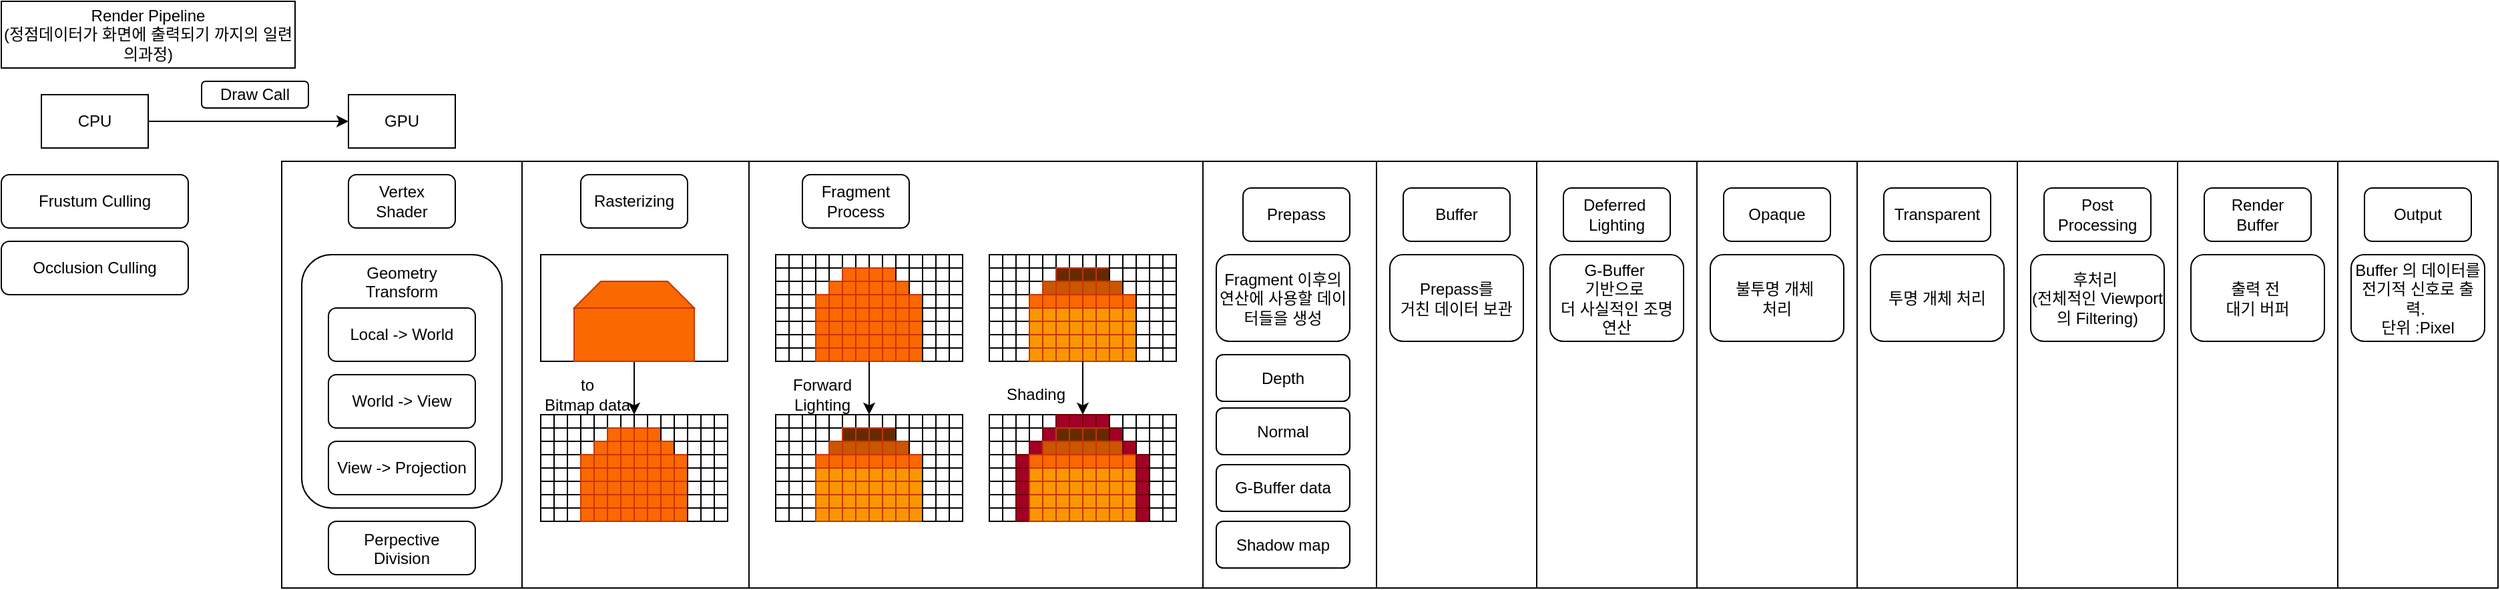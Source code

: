<mxfile version="24.6.5" type="device">
  <diagram name="페이지-1" id="gdEKGkvY7_546Ifa-r0L">
    <mxGraphModel dx="989" dy="538" grid="1" gridSize="10" guides="1" tooltips="1" connect="1" arrows="1" fold="1" page="1" pageScale="1" pageWidth="827" pageHeight="1169" math="0" shadow="0">
      <root>
        <mxCell id="0" />
        <mxCell id="1" parent="0" />
        <mxCell id="ACu0_U7MY-6dZaPbagmZ-1" value="Render Pipeline&lt;div&gt;(정점데이터가 화면에 출력되기 까지의 일련의과정)&lt;/div&gt;" style="rounded=0;whiteSpace=wrap;html=1;" vertex="1" parent="1">
          <mxGeometry x="10" y="10" width="220" height="50" as="geometry" />
        </mxCell>
        <mxCell id="ACu0_U7MY-6dZaPbagmZ-8" style="edgeStyle=orthogonalEdgeStyle;rounded=0;orthogonalLoop=1;jettySize=auto;html=1;entryX=0;entryY=0.5;entryDx=0;entryDy=0;" edge="1" parent="1" source="ACu0_U7MY-6dZaPbagmZ-2" target="ACu0_U7MY-6dZaPbagmZ-7">
          <mxGeometry relative="1" as="geometry" />
        </mxCell>
        <mxCell id="ACu0_U7MY-6dZaPbagmZ-2" value="CPU" style="rounded=0;whiteSpace=wrap;html=1;" vertex="1" parent="1">
          <mxGeometry x="40" y="80" width="80" height="40" as="geometry" />
        </mxCell>
        <mxCell id="ACu0_U7MY-6dZaPbagmZ-4" value="Frustum Culling" style="rounded=1;whiteSpace=wrap;html=1;" vertex="1" parent="1">
          <mxGeometry x="10" y="140" width="140" height="40" as="geometry" />
        </mxCell>
        <mxCell id="ACu0_U7MY-6dZaPbagmZ-5" value="Occlusion Culling" style="rounded=1;whiteSpace=wrap;html=1;" vertex="1" parent="1">
          <mxGeometry x="10" y="190" width="140" height="40" as="geometry" />
        </mxCell>
        <mxCell id="ACu0_U7MY-6dZaPbagmZ-7" value="GPU" style="rounded=0;whiteSpace=wrap;html=1;" vertex="1" parent="1">
          <mxGeometry x="270" y="80" width="80" height="40" as="geometry" />
        </mxCell>
        <mxCell id="ACu0_U7MY-6dZaPbagmZ-9" value="Draw Call" style="rounded=1;whiteSpace=wrap;html=1;" vertex="1" parent="1">
          <mxGeometry x="160" y="70" width="80" height="20" as="geometry" />
        </mxCell>
        <mxCell id="ACu0_U7MY-6dZaPbagmZ-11" value="Vertex&lt;div&gt;Shader&lt;/div&gt;" style="rounded=1;whiteSpace=wrap;html=1;" vertex="1" parent="1">
          <mxGeometry x="270" y="140" width="80" height="40" as="geometry" />
        </mxCell>
        <mxCell id="ACu0_U7MY-6dZaPbagmZ-12" value="Geometry&lt;div&gt;Transform&lt;/div&gt;" style="rounded=1;whiteSpace=wrap;html=1;verticalAlign=top;" vertex="1" parent="1">
          <mxGeometry x="235" y="200" width="150" height="190" as="geometry" />
        </mxCell>
        <mxCell id="ACu0_U7MY-6dZaPbagmZ-13" value="Local -&amp;gt; World" style="rounded=1;whiteSpace=wrap;html=1;" vertex="1" parent="1">
          <mxGeometry x="255" y="240" width="110" height="40" as="geometry" />
        </mxCell>
        <mxCell id="ACu0_U7MY-6dZaPbagmZ-14" value="World -&amp;gt; View" style="rounded=1;whiteSpace=wrap;html=1;" vertex="1" parent="1">
          <mxGeometry x="255" y="290" width="110" height="40" as="geometry" />
        </mxCell>
        <mxCell id="ACu0_U7MY-6dZaPbagmZ-15" value="View -&amp;gt; Projection" style="rounded=1;whiteSpace=wrap;html=1;" vertex="1" parent="1">
          <mxGeometry x="255" y="340" width="110" height="40" as="geometry" />
        </mxCell>
        <mxCell id="ACu0_U7MY-6dZaPbagmZ-16" value="Perpective&lt;div&gt;Division&lt;/div&gt;" style="rounded=1;whiteSpace=wrap;html=1;verticalAlign=top;" vertex="1" parent="1">
          <mxGeometry x="255" y="400" width="110" height="40" as="geometry" />
        </mxCell>
        <mxCell id="ACu0_U7MY-6dZaPbagmZ-17" value="Rasterizing" style="rounded=1;whiteSpace=wrap;html=1;" vertex="1" parent="1">
          <mxGeometry x="444" y="140" width="80" height="40" as="geometry" />
        </mxCell>
        <mxCell id="ACu0_U7MY-6dZaPbagmZ-18" value="Forward&lt;div&gt;Lighting&lt;/div&gt;" style="text;html=1;align=center;verticalAlign=middle;whiteSpace=wrap;rounded=0;" vertex="1" parent="1">
          <mxGeometry x="590" y="290" width="70" height="30" as="geometry" />
        </mxCell>
        <mxCell id="ACu0_U7MY-6dZaPbagmZ-20" value="" style="rounded=0;whiteSpace=wrap;html=1;" vertex="1" parent="1">
          <mxGeometry x="414" y="200" width="140" height="80" as="geometry" />
        </mxCell>
        <mxCell id="ACu0_U7MY-6dZaPbagmZ-151" style="edgeStyle=orthogonalEdgeStyle;rounded=0;orthogonalLoop=1;jettySize=auto;html=1;entryX=0;entryY=0;entryDx=0;entryDy=0;" edge="1" parent="1" source="ACu0_U7MY-6dZaPbagmZ-21" target="ACu0_U7MY-6dZaPbagmZ-32">
          <mxGeometry relative="1" as="geometry" />
        </mxCell>
        <mxCell id="ACu0_U7MY-6dZaPbagmZ-21" value="" style="rounded=0;whiteSpace=wrap;html=1;fillColor=#fa6800;fontColor=#000000;strokeColor=#C73500;" vertex="1" parent="1">
          <mxGeometry x="439" y="240" width="90" height="40" as="geometry" />
        </mxCell>
        <mxCell id="ACu0_U7MY-6dZaPbagmZ-22" value="" style="shape=trapezoid;perimeter=trapezoidPerimeter;whiteSpace=wrap;html=1;fixedSize=1;fillColor=#fa6800;fontColor=#000000;strokeColor=#C73500;" vertex="1" parent="1">
          <mxGeometry x="439" y="220" width="90" height="20" as="geometry" />
        </mxCell>
        <mxCell id="ACu0_U7MY-6dZaPbagmZ-23" value="" style="whiteSpace=wrap;html=1;aspect=fixed;" vertex="1" parent="1">
          <mxGeometry x="414" y="320" width="10" height="10" as="geometry" />
        </mxCell>
        <mxCell id="ACu0_U7MY-6dZaPbagmZ-24" value="" style="whiteSpace=wrap;html=1;aspect=fixed;" vertex="1" parent="1">
          <mxGeometry x="424" y="320" width="10" height="10" as="geometry" />
        </mxCell>
        <mxCell id="ACu0_U7MY-6dZaPbagmZ-25" value="" style="whiteSpace=wrap;html=1;aspect=fixed;" vertex="1" parent="1">
          <mxGeometry x="434" y="320" width="10" height="10" as="geometry" />
        </mxCell>
        <mxCell id="ACu0_U7MY-6dZaPbagmZ-26" value="" style="whiteSpace=wrap;html=1;aspect=fixed;" vertex="1" parent="1">
          <mxGeometry x="444" y="320" width="10" height="10" as="geometry" />
        </mxCell>
        <mxCell id="ACu0_U7MY-6dZaPbagmZ-27" value="" style="whiteSpace=wrap;html=1;aspect=fixed;" vertex="1" parent="1">
          <mxGeometry x="454" y="320" width="10" height="10" as="geometry" />
        </mxCell>
        <mxCell id="ACu0_U7MY-6dZaPbagmZ-28" value="" style="whiteSpace=wrap;html=1;aspect=fixed;" vertex="1" parent="1">
          <mxGeometry x="464" y="320" width="10" height="10" as="geometry" />
        </mxCell>
        <mxCell id="ACu0_U7MY-6dZaPbagmZ-29" value="" style="whiteSpace=wrap;html=1;aspect=fixed;" vertex="1" parent="1">
          <mxGeometry x="474" y="320" width="10" height="10" as="geometry" />
        </mxCell>
        <mxCell id="ACu0_U7MY-6dZaPbagmZ-30" value="" style="whiteSpace=wrap;html=1;aspect=fixed;" vertex="1" parent="1">
          <mxGeometry x="484" y="320" width="10" height="10" as="geometry" />
        </mxCell>
        <mxCell id="ACu0_U7MY-6dZaPbagmZ-31" value="" style="whiteSpace=wrap;html=1;aspect=fixed;" vertex="1" parent="1">
          <mxGeometry x="474" y="320" width="10" height="10" as="geometry" />
        </mxCell>
        <mxCell id="ACu0_U7MY-6dZaPbagmZ-32" value="" style="whiteSpace=wrap;html=1;aspect=fixed;" vertex="1" parent="1">
          <mxGeometry x="484" y="320" width="10" height="10" as="geometry" />
        </mxCell>
        <mxCell id="ACu0_U7MY-6dZaPbagmZ-33" value="" style="whiteSpace=wrap;html=1;aspect=fixed;" vertex="1" parent="1">
          <mxGeometry x="494" y="320" width="10" height="10" as="geometry" />
        </mxCell>
        <mxCell id="ACu0_U7MY-6dZaPbagmZ-34" value="" style="whiteSpace=wrap;html=1;aspect=fixed;" vertex="1" parent="1">
          <mxGeometry x="504" y="320" width="10" height="10" as="geometry" />
        </mxCell>
        <mxCell id="ACu0_U7MY-6dZaPbagmZ-35" value="" style="whiteSpace=wrap;html=1;aspect=fixed;" vertex="1" parent="1">
          <mxGeometry x="514" y="320" width="10" height="10" as="geometry" />
        </mxCell>
        <mxCell id="ACu0_U7MY-6dZaPbagmZ-36" value="" style="whiteSpace=wrap;html=1;aspect=fixed;" vertex="1" parent="1">
          <mxGeometry x="524" y="320" width="10" height="10" as="geometry" />
        </mxCell>
        <mxCell id="ACu0_U7MY-6dZaPbagmZ-37" value="" style="whiteSpace=wrap;html=1;aspect=fixed;" vertex="1" parent="1">
          <mxGeometry x="534" y="320" width="10" height="10" as="geometry" />
        </mxCell>
        <mxCell id="ACu0_U7MY-6dZaPbagmZ-38" value="" style="whiteSpace=wrap;html=1;aspect=fixed;" vertex="1" parent="1">
          <mxGeometry x="544" y="320" width="10" height="10" as="geometry" />
        </mxCell>
        <mxCell id="ACu0_U7MY-6dZaPbagmZ-39" value="" style="whiteSpace=wrap;html=1;aspect=fixed;" vertex="1" parent="1">
          <mxGeometry x="414" y="330" width="10" height="10" as="geometry" />
        </mxCell>
        <mxCell id="ACu0_U7MY-6dZaPbagmZ-40" value="" style="whiteSpace=wrap;html=1;aspect=fixed;" vertex="1" parent="1">
          <mxGeometry x="424" y="330" width="10" height="10" as="geometry" />
        </mxCell>
        <mxCell id="ACu0_U7MY-6dZaPbagmZ-41" value="" style="whiteSpace=wrap;html=1;aspect=fixed;" vertex="1" parent="1">
          <mxGeometry x="434" y="330" width="10" height="10" as="geometry" />
        </mxCell>
        <mxCell id="ACu0_U7MY-6dZaPbagmZ-42" value="" style="whiteSpace=wrap;html=1;aspect=fixed;" vertex="1" parent="1">
          <mxGeometry x="444" y="330" width="10" height="10" as="geometry" />
        </mxCell>
        <mxCell id="ACu0_U7MY-6dZaPbagmZ-43" value="" style="whiteSpace=wrap;html=1;aspect=fixed;" vertex="1" parent="1">
          <mxGeometry x="454" y="330" width="10" height="10" as="geometry" />
        </mxCell>
        <mxCell id="ACu0_U7MY-6dZaPbagmZ-44" value="" style="whiteSpace=wrap;html=1;aspect=fixed;fillColor=#fa6800;fontColor=#000000;strokeColor=#C73500;" vertex="1" parent="1">
          <mxGeometry x="464" y="330" width="10" height="10" as="geometry" />
        </mxCell>
        <mxCell id="ACu0_U7MY-6dZaPbagmZ-45" value="" style="whiteSpace=wrap;html=1;aspect=fixed;" vertex="1" parent="1">
          <mxGeometry x="474" y="330" width="10" height="10" as="geometry" />
        </mxCell>
        <mxCell id="ACu0_U7MY-6dZaPbagmZ-46" value="" style="whiteSpace=wrap;html=1;aspect=fixed;" vertex="1" parent="1">
          <mxGeometry x="484" y="330" width="10" height="10" as="geometry" />
        </mxCell>
        <mxCell id="ACu0_U7MY-6dZaPbagmZ-47" value="" style="whiteSpace=wrap;html=1;aspect=fixed;fillColor=#fa6800;fontColor=#000000;strokeColor=#C73500;" vertex="1" parent="1">
          <mxGeometry x="474" y="330" width="10" height="10" as="geometry" />
        </mxCell>
        <mxCell id="ACu0_U7MY-6dZaPbagmZ-48" value="" style="whiteSpace=wrap;html=1;aspect=fixed;fillColor=#fa6800;fontColor=#000000;strokeColor=#C73500;" vertex="1" parent="1">
          <mxGeometry x="484" y="330" width="10" height="10" as="geometry" />
        </mxCell>
        <mxCell id="ACu0_U7MY-6dZaPbagmZ-49" value="" style="whiteSpace=wrap;html=1;aspect=fixed;fillColor=#fa6800;fontColor=#000000;strokeColor=#C73500;" vertex="1" parent="1">
          <mxGeometry x="494" y="330" width="10" height="10" as="geometry" />
        </mxCell>
        <mxCell id="ACu0_U7MY-6dZaPbagmZ-50" value="" style="whiteSpace=wrap;html=1;aspect=fixed;" vertex="1" parent="1">
          <mxGeometry x="504" y="330" width="10" height="10" as="geometry" />
        </mxCell>
        <mxCell id="ACu0_U7MY-6dZaPbagmZ-51" value="" style="whiteSpace=wrap;html=1;aspect=fixed;" vertex="1" parent="1">
          <mxGeometry x="514" y="330" width="10" height="10" as="geometry" />
        </mxCell>
        <mxCell id="ACu0_U7MY-6dZaPbagmZ-52" value="" style="whiteSpace=wrap;html=1;aspect=fixed;" vertex="1" parent="1">
          <mxGeometry x="524" y="330" width="10" height="10" as="geometry" />
        </mxCell>
        <mxCell id="ACu0_U7MY-6dZaPbagmZ-53" value="" style="whiteSpace=wrap;html=1;aspect=fixed;" vertex="1" parent="1">
          <mxGeometry x="534" y="330" width="10" height="10" as="geometry" />
        </mxCell>
        <mxCell id="ACu0_U7MY-6dZaPbagmZ-54" value="" style="whiteSpace=wrap;html=1;aspect=fixed;" vertex="1" parent="1">
          <mxGeometry x="544" y="330" width="10" height="10" as="geometry" />
        </mxCell>
        <mxCell id="ACu0_U7MY-6dZaPbagmZ-55" value="" style="whiteSpace=wrap;html=1;aspect=fixed;" vertex="1" parent="1">
          <mxGeometry x="414" y="340" width="10" height="10" as="geometry" />
        </mxCell>
        <mxCell id="ACu0_U7MY-6dZaPbagmZ-56" value="" style="whiteSpace=wrap;html=1;aspect=fixed;" vertex="1" parent="1">
          <mxGeometry x="424" y="340" width="10" height="10" as="geometry" />
        </mxCell>
        <mxCell id="ACu0_U7MY-6dZaPbagmZ-57" value="" style="whiteSpace=wrap;html=1;aspect=fixed;" vertex="1" parent="1">
          <mxGeometry x="434" y="340" width="10" height="10" as="geometry" />
        </mxCell>
        <mxCell id="ACu0_U7MY-6dZaPbagmZ-58" value="" style="whiteSpace=wrap;html=1;aspect=fixed;" vertex="1" parent="1">
          <mxGeometry x="444" y="340" width="10" height="10" as="geometry" />
        </mxCell>
        <mxCell id="ACu0_U7MY-6dZaPbagmZ-59" value="" style="whiteSpace=wrap;html=1;aspect=fixed;fillColor=#fa6800;fontColor=#000000;strokeColor=#C73500;" vertex="1" parent="1">
          <mxGeometry x="454" y="340" width="10" height="10" as="geometry" />
        </mxCell>
        <mxCell id="ACu0_U7MY-6dZaPbagmZ-60" value="" style="whiteSpace=wrap;html=1;aspect=fixed;fillColor=#fa6800;fontColor=#000000;strokeColor=#C73500;" vertex="1" parent="1">
          <mxGeometry x="464" y="340" width="10" height="10" as="geometry" />
        </mxCell>
        <mxCell id="ACu0_U7MY-6dZaPbagmZ-61" value="" style="whiteSpace=wrap;html=1;aspect=fixed;fillColor=#fa6800;fontColor=#000000;strokeColor=#C73500;" vertex="1" parent="1">
          <mxGeometry x="474" y="340" width="10" height="10" as="geometry" />
        </mxCell>
        <mxCell id="ACu0_U7MY-6dZaPbagmZ-62" value="" style="whiteSpace=wrap;html=1;aspect=fixed;fillColor=#fa6800;fontColor=#000000;strokeColor=#C73500;" vertex="1" parent="1">
          <mxGeometry x="484" y="340" width="10" height="10" as="geometry" />
        </mxCell>
        <mxCell id="ACu0_U7MY-6dZaPbagmZ-63" value="" style="whiteSpace=wrap;html=1;aspect=fixed;fillColor=#fa6800;fontColor=#000000;strokeColor=#C73500;" vertex="1" parent="1">
          <mxGeometry x="474" y="340" width="10" height="10" as="geometry" />
        </mxCell>
        <mxCell id="ACu0_U7MY-6dZaPbagmZ-64" value="" style="whiteSpace=wrap;html=1;aspect=fixed;fillColor=#fa6800;fontColor=#000000;strokeColor=#C73500;" vertex="1" parent="1">
          <mxGeometry x="484" y="340" width="10" height="10" as="geometry" />
        </mxCell>
        <mxCell id="ACu0_U7MY-6dZaPbagmZ-65" value="" style="whiteSpace=wrap;html=1;aspect=fixed;fillColor=#fa6800;fontColor=#000000;strokeColor=#C73500;" vertex="1" parent="1">
          <mxGeometry x="494" y="340" width="10" height="10" as="geometry" />
        </mxCell>
        <mxCell id="ACu0_U7MY-6dZaPbagmZ-66" value="" style="whiteSpace=wrap;html=1;aspect=fixed;fillColor=#fa6800;fontColor=#000000;strokeColor=#C73500;" vertex="1" parent="1">
          <mxGeometry x="504" y="340" width="10" height="10" as="geometry" />
        </mxCell>
        <mxCell id="ACu0_U7MY-6dZaPbagmZ-67" value="" style="whiteSpace=wrap;html=1;aspect=fixed;" vertex="1" parent="1">
          <mxGeometry x="514" y="340" width="10" height="10" as="geometry" />
        </mxCell>
        <mxCell id="ACu0_U7MY-6dZaPbagmZ-68" value="" style="whiteSpace=wrap;html=1;aspect=fixed;" vertex="1" parent="1">
          <mxGeometry x="524" y="340" width="10" height="10" as="geometry" />
        </mxCell>
        <mxCell id="ACu0_U7MY-6dZaPbagmZ-69" value="" style="whiteSpace=wrap;html=1;aspect=fixed;" vertex="1" parent="1">
          <mxGeometry x="534" y="340" width="10" height="10" as="geometry" />
        </mxCell>
        <mxCell id="ACu0_U7MY-6dZaPbagmZ-70" value="" style="whiteSpace=wrap;html=1;aspect=fixed;" vertex="1" parent="1">
          <mxGeometry x="544" y="340" width="10" height="10" as="geometry" />
        </mxCell>
        <mxCell id="ACu0_U7MY-6dZaPbagmZ-71" value="" style="whiteSpace=wrap;html=1;aspect=fixed;" vertex="1" parent="1">
          <mxGeometry x="414" y="350" width="10" height="10" as="geometry" />
        </mxCell>
        <mxCell id="ACu0_U7MY-6dZaPbagmZ-72" value="" style="whiteSpace=wrap;html=1;aspect=fixed;" vertex="1" parent="1">
          <mxGeometry x="424" y="350" width="10" height="10" as="geometry" />
        </mxCell>
        <mxCell id="ACu0_U7MY-6dZaPbagmZ-73" value="" style="whiteSpace=wrap;html=1;aspect=fixed;" vertex="1" parent="1">
          <mxGeometry x="434" y="350" width="10" height="10" as="geometry" />
        </mxCell>
        <mxCell id="ACu0_U7MY-6dZaPbagmZ-74" value="" style="whiteSpace=wrap;html=1;aspect=fixed;fillColor=#fa6800;fontColor=#000000;strokeColor=#C73500;" vertex="1" parent="1">
          <mxGeometry x="444" y="350" width="10" height="10" as="geometry" />
        </mxCell>
        <mxCell id="ACu0_U7MY-6dZaPbagmZ-75" value="" style="whiteSpace=wrap;html=1;aspect=fixed;fillColor=#fa6800;fontColor=#000000;strokeColor=#C73500;" vertex="1" parent="1">
          <mxGeometry x="454" y="350" width="10" height="10" as="geometry" />
        </mxCell>
        <mxCell id="ACu0_U7MY-6dZaPbagmZ-76" value="" style="whiteSpace=wrap;html=1;aspect=fixed;fillColor=#fa6800;fontColor=#000000;strokeColor=#C73500;" vertex="1" parent="1">
          <mxGeometry x="464" y="350" width="10" height="10" as="geometry" />
        </mxCell>
        <mxCell id="ACu0_U7MY-6dZaPbagmZ-77" value="" style="whiteSpace=wrap;html=1;aspect=fixed;fillColor=#fa6800;fontColor=#000000;strokeColor=#C73500;" vertex="1" parent="1">
          <mxGeometry x="474" y="350" width="10" height="10" as="geometry" />
        </mxCell>
        <mxCell id="ACu0_U7MY-6dZaPbagmZ-78" value="" style="whiteSpace=wrap;html=1;aspect=fixed;fillColor=#fa6800;fontColor=#000000;strokeColor=#C73500;" vertex="1" parent="1">
          <mxGeometry x="484" y="350" width="10" height="10" as="geometry" />
        </mxCell>
        <mxCell id="ACu0_U7MY-6dZaPbagmZ-79" value="" style="whiteSpace=wrap;html=1;aspect=fixed;fillColor=#fa6800;fontColor=#000000;strokeColor=#C73500;" vertex="1" parent="1">
          <mxGeometry x="474" y="350" width="10" height="10" as="geometry" />
        </mxCell>
        <mxCell id="ACu0_U7MY-6dZaPbagmZ-80" value="" style="whiteSpace=wrap;html=1;aspect=fixed;fillColor=#fa6800;fontColor=#000000;strokeColor=#C73500;" vertex="1" parent="1">
          <mxGeometry x="484" y="350" width="10" height="10" as="geometry" />
        </mxCell>
        <mxCell id="ACu0_U7MY-6dZaPbagmZ-81" value="" style="whiteSpace=wrap;html=1;aspect=fixed;fillColor=#fa6800;fontColor=#000000;strokeColor=#C73500;" vertex="1" parent="1">
          <mxGeometry x="494" y="350" width="10" height="10" as="geometry" />
        </mxCell>
        <mxCell id="ACu0_U7MY-6dZaPbagmZ-82" value="" style="whiteSpace=wrap;html=1;aspect=fixed;fillColor=#fa6800;fontColor=#000000;strokeColor=#C73500;" vertex="1" parent="1">
          <mxGeometry x="504" y="350" width="10" height="10" as="geometry" />
        </mxCell>
        <mxCell id="ACu0_U7MY-6dZaPbagmZ-83" value="" style="whiteSpace=wrap;html=1;aspect=fixed;fillColor=#fa6800;fontColor=#000000;strokeColor=#C73500;" vertex="1" parent="1">
          <mxGeometry x="514" y="350" width="10" height="10" as="geometry" />
        </mxCell>
        <mxCell id="ACu0_U7MY-6dZaPbagmZ-84" value="" style="whiteSpace=wrap;html=1;aspect=fixed;" vertex="1" parent="1">
          <mxGeometry x="524" y="350" width="10" height="10" as="geometry" />
        </mxCell>
        <mxCell id="ACu0_U7MY-6dZaPbagmZ-85" value="" style="whiteSpace=wrap;html=1;aspect=fixed;" vertex="1" parent="1">
          <mxGeometry x="534" y="350" width="10" height="10" as="geometry" />
        </mxCell>
        <mxCell id="ACu0_U7MY-6dZaPbagmZ-86" value="" style="whiteSpace=wrap;html=1;aspect=fixed;" vertex="1" parent="1">
          <mxGeometry x="544" y="350" width="10" height="10" as="geometry" />
        </mxCell>
        <mxCell id="ACu0_U7MY-6dZaPbagmZ-87" value="" style="whiteSpace=wrap;html=1;aspect=fixed;" vertex="1" parent="1">
          <mxGeometry x="414" y="360" width="10" height="10" as="geometry" />
        </mxCell>
        <mxCell id="ACu0_U7MY-6dZaPbagmZ-88" value="" style="whiteSpace=wrap;html=1;aspect=fixed;" vertex="1" parent="1">
          <mxGeometry x="424" y="360" width="10" height="10" as="geometry" />
        </mxCell>
        <mxCell id="ACu0_U7MY-6dZaPbagmZ-89" value="" style="whiteSpace=wrap;html=1;aspect=fixed;" vertex="1" parent="1">
          <mxGeometry x="434" y="360" width="10" height="10" as="geometry" />
        </mxCell>
        <mxCell id="ACu0_U7MY-6dZaPbagmZ-90" value="" style="whiteSpace=wrap;html=1;aspect=fixed;fillColor=#fa6800;fontColor=#000000;strokeColor=#C73500;" vertex="1" parent="1">
          <mxGeometry x="444" y="360" width="10" height="10" as="geometry" />
        </mxCell>
        <mxCell id="ACu0_U7MY-6dZaPbagmZ-91" value="" style="whiteSpace=wrap;html=1;aspect=fixed;fillColor=#fa6800;fontColor=#000000;strokeColor=#C73500;" vertex="1" parent="1">
          <mxGeometry x="454" y="360" width="10" height="10" as="geometry" />
        </mxCell>
        <mxCell id="ACu0_U7MY-6dZaPbagmZ-92" value="" style="whiteSpace=wrap;html=1;aspect=fixed;fillColor=#fa6800;fontColor=#000000;strokeColor=#C73500;" vertex="1" parent="1">
          <mxGeometry x="464" y="360" width="10" height="10" as="geometry" />
        </mxCell>
        <mxCell id="ACu0_U7MY-6dZaPbagmZ-93" value="" style="whiteSpace=wrap;html=1;aspect=fixed;fillColor=#fa6800;fontColor=#000000;strokeColor=#C73500;" vertex="1" parent="1">
          <mxGeometry x="474" y="360" width="10" height="10" as="geometry" />
        </mxCell>
        <mxCell id="ACu0_U7MY-6dZaPbagmZ-94" value="" style="whiteSpace=wrap;html=1;aspect=fixed;fillColor=#fa6800;fontColor=#000000;strokeColor=#C73500;" vertex="1" parent="1">
          <mxGeometry x="484" y="360" width="10" height="10" as="geometry" />
        </mxCell>
        <mxCell id="ACu0_U7MY-6dZaPbagmZ-95" value="" style="whiteSpace=wrap;html=1;aspect=fixed;fillColor=#fa6800;fontColor=#000000;strokeColor=#C73500;" vertex="1" parent="1">
          <mxGeometry x="474" y="360" width="10" height="10" as="geometry" />
        </mxCell>
        <mxCell id="ACu0_U7MY-6dZaPbagmZ-96" value="" style="whiteSpace=wrap;html=1;aspect=fixed;fillColor=#fa6800;fontColor=#000000;strokeColor=#C73500;" vertex="1" parent="1">
          <mxGeometry x="484" y="360" width="10" height="10" as="geometry" />
        </mxCell>
        <mxCell id="ACu0_U7MY-6dZaPbagmZ-97" value="" style="whiteSpace=wrap;html=1;aspect=fixed;fillColor=#fa6800;fontColor=#000000;strokeColor=#C73500;" vertex="1" parent="1">
          <mxGeometry x="494" y="360" width="10" height="10" as="geometry" />
        </mxCell>
        <mxCell id="ACu0_U7MY-6dZaPbagmZ-98" value="" style="whiteSpace=wrap;html=1;aspect=fixed;fillColor=#fa6800;fontColor=#000000;strokeColor=#C73500;" vertex="1" parent="1">
          <mxGeometry x="504" y="360" width="10" height="10" as="geometry" />
        </mxCell>
        <mxCell id="ACu0_U7MY-6dZaPbagmZ-99" value="" style="whiteSpace=wrap;html=1;aspect=fixed;fillColor=#fa6800;fontColor=#000000;strokeColor=#C73500;" vertex="1" parent="1">
          <mxGeometry x="514" y="360" width="10" height="10" as="geometry" />
        </mxCell>
        <mxCell id="ACu0_U7MY-6dZaPbagmZ-100" value="" style="whiteSpace=wrap;html=1;aspect=fixed;" vertex="1" parent="1">
          <mxGeometry x="524" y="360" width="10" height="10" as="geometry" />
        </mxCell>
        <mxCell id="ACu0_U7MY-6dZaPbagmZ-101" value="" style="whiteSpace=wrap;html=1;aspect=fixed;" vertex="1" parent="1">
          <mxGeometry x="534" y="360" width="10" height="10" as="geometry" />
        </mxCell>
        <mxCell id="ACu0_U7MY-6dZaPbagmZ-102" value="" style="whiteSpace=wrap;html=1;aspect=fixed;" vertex="1" parent="1">
          <mxGeometry x="544" y="360" width="10" height="10" as="geometry" />
        </mxCell>
        <mxCell id="ACu0_U7MY-6dZaPbagmZ-103" value="" style="whiteSpace=wrap;html=1;aspect=fixed;" vertex="1" parent="1">
          <mxGeometry x="414" y="370" width="10" height="10" as="geometry" />
        </mxCell>
        <mxCell id="ACu0_U7MY-6dZaPbagmZ-104" value="" style="whiteSpace=wrap;html=1;aspect=fixed;" vertex="1" parent="1">
          <mxGeometry x="424" y="370" width="10" height="10" as="geometry" />
        </mxCell>
        <mxCell id="ACu0_U7MY-6dZaPbagmZ-105" value="" style="whiteSpace=wrap;html=1;aspect=fixed;" vertex="1" parent="1">
          <mxGeometry x="434" y="370" width="10" height="10" as="geometry" />
        </mxCell>
        <mxCell id="ACu0_U7MY-6dZaPbagmZ-106" value="" style="whiteSpace=wrap;html=1;aspect=fixed;fillColor=#fa6800;fontColor=#000000;strokeColor=#C73500;" vertex="1" parent="1">
          <mxGeometry x="444" y="370" width="10" height="10" as="geometry" />
        </mxCell>
        <mxCell id="ACu0_U7MY-6dZaPbagmZ-107" value="" style="whiteSpace=wrap;html=1;aspect=fixed;fillColor=#fa6800;fontColor=#000000;strokeColor=#C73500;" vertex="1" parent="1">
          <mxGeometry x="454" y="370" width="10" height="10" as="geometry" />
        </mxCell>
        <mxCell id="ACu0_U7MY-6dZaPbagmZ-108" value="" style="whiteSpace=wrap;html=1;aspect=fixed;fillColor=#fa6800;fontColor=#000000;strokeColor=#C73500;" vertex="1" parent="1">
          <mxGeometry x="464" y="370" width="10" height="10" as="geometry" />
        </mxCell>
        <mxCell id="ACu0_U7MY-6dZaPbagmZ-109" value="" style="whiteSpace=wrap;html=1;aspect=fixed;fillColor=#fa6800;fontColor=#000000;strokeColor=#C73500;" vertex="1" parent="1">
          <mxGeometry x="474" y="370" width="10" height="10" as="geometry" />
        </mxCell>
        <mxCell id="ACu0_U7MY-6dZaPbagmZ-110" value="" style="whiteSpace=wrap;html=1;aspect=fixed;fillColor=#fa6800;fontColor=#000000;strokeColor=#C73500;" vertex="1" parent="1">
          <mxGeometry x="484" y="370" width="10" height="10" as="geometry" />
        </mxCell>
        <mxCell id="ACu0_U7MY-6dZaPbagmZ-111" value="" style="whiteSpace=wrap;html=1;aspect=fixed;fillColor=#fa6800;fontColor=#000000;strokeColor=#C73500;" vertex="1" parent="1">
          <mxGeometry x="474" y="370" width="10" height="10" as="geometry" />
        </mxCell>
        <mxCell id="ACu0_U7MY-6dZaPbagmZ-112" value="" style="whiteSpace=wrap;html=1;aspect=fixed;fillColor=#fa6800;fontColor=#000000;strokeColor=#C73500;" vertex="1" parent="1">
          <mxGeometry x="484" y="370" width="10" height="10" as="geometry" />
        </mxCell>
        <mxCell id="ACu0_U7MY-6dZaPbagmZ-113" value="" style="whiteSpace=wrap;html=1;aspect=fixed;fillColor=#fa6800;fontColor=#000000;strokeColor=#C73500;" vertex="1" parent="1">
          <mxGeometry x="494" y="370" width="10" height="10" as="geometry" />
        </mxCell>
        <mxCell id="ACu0_U7MY-6dZaPbagmZ-114" value="" style="whiteSpace=wrap;html=1;aspect=fixed;fillColor=#fa6800;fontColor=#000000;strokeColor=#C73500;" vertex="1" parent="1">
          <mxGeometry x="504" y="370" width="10" height="10" as="geometry" />
        </mxCell>
        <mxCell id="ACu0_U7MY-6dZaPbagmZ-115" value="" style="whiteSpace=wrap;html=1;aspect=fixed;fillColor=#fa6800;fontColor=#000000;strokeColor=#C73500;" vertex="1" parent="1">
          <mxGeometry x="514" y="370" width="10" height="10" as="geometry" />
        </mxCell>
        <mxCell id="ACu0_U7MY-6dZaPbagmZ-116" value="" style="whiteSpace=wrap;html=1;aspect=fixed;" vertex="1" parent="1">
          <mxGeometry x="524" y="370" width="10" height="10" as="geometry" />
        </mxCell>
        <mxCell id="ACu0_U7MY-6dZaPbagmZ-117" value="" style="whiteSpace=wrap;html=1;aspect=fixed;" vertex="1" parent="1">
          <mxGeometry x="534" y="370" width="10" height="10" as="geometry" />
        </mxCell>
        <mxCell id="ACu0_U7MY-6dZaPbagmZ-118" value="" style="whiteSpace=wrap;html=1;aspect=fixed;" vertex="1" parent="1">
          <mxGeometry x="544" y="370" width="10" height="10" as="geometry" />
        </mxCell>
        <mxCell id="ACu0_U7MY-6dZaPbagmZ-119" value="" style="whiteSpace=wrap;html=1;aspect=fixed;" vertex="1" parent="1">
          <mxGeometry x="414" y="380" width="10" height="10" as="geometry" />
        </mxCell>
        <mxCell id="ACu0_U7MY-6dZaPbagmZ-120" value="" style="whiteSpace=wrap;html=1;aspect=fixed;" vertex="1" parent="1">
          <mxGeometry x="424" y="380" width="10" height="10" as="geometry" />
        </mxCell>
        <mxCell id="ACu0_U7MY-6dZaPbagmZ-121" value="" style="whiteSpace=wrap;html=1;aspect=fixed;" vertex="1" parent="1">
          <mxGeometry x="434" y="380" width="10" height="10" as="geometry" />
        </mxCell>
        <mxCell id="ACu0_U7MY-6dZaPbagmZ-122" value="" style="whiteSpace=wrap;html=1;aspect=fixed;fillColor=#fa6800;fontColor=#000000;strokeColor=#C73500;" vertex="1" parent="1">
          <mxGeometry x="444" y="380" width="10" height="10" as="geometry" />
        </mxCell>
        <mxCell id="ACu0_U7MY-6dZaPbagmZ-123" value="" style="whiteSpace=wrap;html=1;aspect=fixed;fillColor=#fa6800;fontColor=#000000;strokeColor=#C73500;" vertex="1" parent="1">
          <mxGeometry x="454" y="380" width="10" height="10" as="geometry" />
        </mxCell>
        <mxCell id="ACu0_U7MY-6dZaPbagmZ-124" value="" style="whiteSpace=wrap;html=1;aspect=fixed;fillColor=#fa6800;fontColor=#000000;strokeColor=#C73500;" vertex="1" parent="1">
          <mxGeometry x="464" y="380" width="10" height="10" as="geometry" />
        </mxCell>
        <mxCell id="ACu0_U7MY-6dZaPbagmZ-125" value="" style="whiteSpace=wrap;html=1;aspect=fixed;fillColor=#fa6800;fontColor=#000000;strokeColor=#C73500;" vertex="1" parent="1">
          <mxGeometry x="474" y="380" width="10" height="10" as="geometry" />
        </mxCell>
        <mxCell id="ACu0_U7MY-6dZaPbagmZ-126" value="" style="whiteSpace=wrap;html=1;aspect=fixed;fillColor=#fa6800;fontColor=#000000;strokeColor=#C73500;" vertex="1" parent="1">
          <mxGeometry x="484" y="380" width="10" height="10" as="geometry" />
        </mxCell>
        <mxCell id="ACu0_U7MY-6dZaPbagmZ-127" value="" style="whiteSpace=wrap;html=1;aspect=fixed;fillColor=#fa6800;fontColor=#000000;strokeColor=#C73500;" vertex="1" parent="1">
          <mxGeometry x="474" y="380" width="10" height="10" as="geometry" />
        </mxCell>
        <mxCell id="ACu0_U7MY-6dZaPbagmZ-128" value="" style="whiteSpace=wrap;html=1;aspect=fixed;fillColor=#fa6800;fontColor=#000000;strokeColor=#C73500;" vertex="1" parent="1">
          <mxGeometry x="484" y="380" width="10" height="10" as="geometry" />
        </mxCell>
        <mxCell id="ACu0_U7MY-6dZaPbagmZ-129" value="" style="whiteSpace=wrap;html=1;aspect=fixed;fillColor=#fa6800;fontColor=#000000;strokeColor=#C73500;" vertex="1" parent="1">
          <mxGeometry x="494" y="380" width="10" height="10" as="geometry" />
        </mxCell>
        <mxCell id="ACu0_U7MY-6dZaPbagmZ-130" value="" style="whiteSpace=wrap;html=1;aspect=fixed;fillColor=#fa6800;fontColor=#000000;strokeColor=#C73500;" vertex="1" parent="1">
          <mxGeometry x="504" y="380" width="10" height="10" as="geometry" />
        </mxCell>
        <mxCell id="ACu0_U7MY-6dZaPbagmZ-131" value="" style="whiteSpace=wrap;html=1;aspect=fixed;fillColor=#fa6800;fontColor=#000000;strokeColor=#C73500;" vertex="1" parent="1">
          <mxGeometry x="514" y="380" width="10" height="10" as="geometry" />
        </mxCell>
        <mxCell id="ACu0_U7MY-6dZaPbagmZ-132" value="" style="whiteSpace=wrap;html=1;aspect=fixed;" vertex="1" parent="1">
          <mxGeometry x="524" y="380" width="10" height="10" as="geometry" />
        </mxCell>
        <mxCell id="ACu0_U7MY-6dZaPbagmZ-133" value="" style="whiteSpace=wrap;html=1;aspect=fixed;" vertex="1" parent="1">
          <mxGeometry x="534" y="380" width="10" height="10" as="geometry" />
        </mxCell>
        <mxCell id="ACu0_U7MY-6dZaPbagmZ-134" value="" style="whiteSpace=wrap;html=1;aspect=fixed;" vertex="1" parent="1">
          <mxGeometry x="544" y="380" width="10" height="10" as="geometry" />
        </mxCell>
        <mxCell id="ACu0_U7MY-6dZaPbagmZ-135" value="" style="whiteSpace=wrap;html=1;aspect=fixed;" vertex="1" parent="1">
          <mxGeometry x="414" y="390" width="10" height="10" as="geometry" />
        </mxCell>
        <mxCell id="ACu0_U7MY-6dZaPbagmZ-136" value="" style="whiteSpace=wrap;html=1;aspect=fixed;" vertex="1" parent="1">
          <mxGeometry x="424" y="390" width="10" height="10" as="geometry" />
        </mxCell>
        <mxCell id="ACu0_U7MY-6dZaPbagmZ-137" value="" style="whiteSpace=wrap;html=1;aspect=fixed;" vertex="1" parent="1">
          <mxGeometry x="434" y="390" width="10" height="10" as="geometry" />
        </mxCell>
        <mxCell id="ACu0_U7MY-6dZaPbagmZ-138" value="" style="whiteSpace=wrap;html=1;aspect=fixed;fillColor=#fa6800;fontColor=#000000;strokeColor=#C73500;" vertex="1" parent="1">
          <mxGeometry x="444" y="390" width="10" height="10" as="geometry" />
        </mxCell>
        <mxCell id="ACu0_U7MY-6dZaPbagmZ-139" value="" style="whiteSpace=wrap;html=1;aspect=fixed;fillColor=#fa6800;fontColor=#000000;strokeColor=#C73500;" vertex="1" parent="1">
          <mxGeometry x="454" y="390" width="10" height="10" as="geometry" />
        </mxCell>
        <mxCell id="ACu0_U7MY-6dZaPbagmZ-140" value="" style="whiteSpace=wrap;html=1;aspect=fixed;fillColor=#fa6800;fontColor=#000000;strokeColor=#C73500;" vertex="1" parent="1">
          <mxGeometry x="464" y="390" width="10" height="10" as="geometry" />
        </mxCell>
        <mxCell id="ACu0_U7MY-6dZaPbagmZ-141" value="" style="whiteSpace=wrap;html=1;aspect=fixed;fillColor=#fa6800;fontColor=#000000;strokeColor=#C73500;" vertex="1" parent="1">
          <mxGeometry x="474" y="390" width="10" height="10" as="geometry" />
        </mxCell>
        <mxCell id="ACu0_U7MY-6dZaPbagmZ-142" value="" style="whiteSpace=wrap;html=1;aspect=fixed;fillColor=#fa6800;fontColor=#000000;strokeColor=#C73500;" vertex="1" parent="1">
          <mxGeometry x="484" y="390" width="10" height="10" as="geometry" />
        </mxCell>
        <mxCell id="ACu0_U7MY-6dZaPbagmZ-143" value="" style="whiteSpace=wrap;html=1;aspect=fixed;fillColor=#fa6800;fontColor=#000000;strokeColor=#C73500;" vertex="1" parent="1">
          <mxGeometry x="474" y="390" width="10" height="10" as="geometry" />
        </mxCell>
        <mxCell id="ACu0_U7MY-6dZaPbagmZ-144" value="" style="whiteSpace=wrap;html=1;aspect=fixed;fillColor=#fa6800;fontColor=#000000;strokeColor=#C73500;" vertex="1" parent="1">
          <mxGeometry x="484" y="390" width="10" height="10" as="geometry" />
        </mxCell>
        <mxCell id="ACu0_U7MY-6dZaPbagmZ-145" value="" style="whiteSpace=wrap;html=1;aspect=fixed;fillColor=#fa6800;fontColor=#000000;strokeColor=#C73500;" vertex="1" parent="1">
          <mxGeometry x="494" y="390" width="10" height="10" as="geometry" />
        </mxCell>
        <mxCell id="ACu0_U7MY-6dZaPbagmZ-146" value="" style="whiteSpace=wrap;html=1;aspect=fixed;fillColor=#fa6800;fontColor=#000000;strokeColor=#C73500;" vertex="1" parent="1">
          <mxGeometry x="504" y="390" width="10" height="10" as="geometry" />
        </mxCell>
        <mxCell id="ACu0_U7MY-6dZaPbagmZ-147" value="" style="whiteSpace=wrap;html=1;aspect=fixed;fillColor=#fa6800;fontColor=#000000;strokeColor=#C73500;" vertex="1" parent="1">
          <mxGeometry x="514" y="390" width="10" height="10" as="geometry" />
        </mxCell>
        <mxCell id="ACu0_U7MY-6dZaPbagmZ-148" value="" style="whiteSpace=wrap;html=1;aspect=fixed;" vertex="1" parent="1">
          <mxGeometry x="524" y="390" width="10" height="10" as="geometry" />
        </mxCell>
        <mxCell id="ACu0_U7MY-6dZaPbagmZ-149" value="" style="whiteSpace=wrap;html=1;aspect=fixed;" vertex="1" parent="1">
          <mxGeometry x="534" y="390" width="10" height="10" as="geometry" />
        </mxCell>
        <mxCell id="ACu0_U7MY-6dZaPbagmZ-150" value="" style="whiteSpace=wrap;html=1;aspect=fixed;" vertex="1" parent="1">
          <mxGeometry x="544" y="390" width="10" height="10" as="geometry" />
        </mxCell>
        <mxCell id="ACu0_U7MY-6dZaPbagmZ-152" value="Fragment&lt;div&gt;Process&lt;/div&gt;" style="rounded=1;whiteSpace=wrap;html=1;" vertex="1" parent="1">
          <mxGeometry x="610" y="140" width="80" height="40" as="geometry" />
        </mxCell>
        <mxCell id="ACu0_U7MY-6dZaPbagmZ-156" value="" style="whiteSpace=wrap;html=1;aspect=fixed;" vertex="1" parent="1">
          <mxGeometry x="590" y="200" width="10" height="10" as="geometry" />
        </mxCell>
        <mxCell id="ACu0_U7MY-6dZaPbagmZ-157" value="" style="whiteSpace=wrap;html=1;aspect=fixed;" vertex="1" parent="1">
          <mxGeometry x="600" y="200" width="10" height="10" as="geometry" />
        </mxCell>
        <mxCell id="ACu0_U7MY-6dZaPbagmZ-158" value="" style="whiteSpace=wrap;html=1;aspect=fixed;" vertex="1" parent="1">
          <mxGeometry x="610" y="200" width="10" height="10" as="geometry" />
        </mxCell>
        <mxCell id="ACu0_U7MY-6dZaPbagmZ-159" value="" style="whiteSpace=wrap;html=1;aspect=fixed;" vertex="1" parent="1">
          <mxGeometry x="620" y="200" width="10" height="10" as="geometry" />
        </mxCell>
        <mxCell id="ACu0_U7MY-6dZaPbagmZ-160" value="" style="whiteSpace=wrap;html=1;aspect=fixed;" vertex="1" parent="1">
          <mxGeometry x="630" y="200" width="10" height="10" as="geometry" />
        </mxCell>
        <mxCell id="ACu0_U7MY-6dZaPbagmZ-161" value="" style="whiteSpace=wrap;html=1;aspect=fixed;" vertex="1" parent="1">
          <mxGeometry x="640" y="200" width="10" height="10" as="geometry" />
        </mxCell>
        <mxCell id="ACu0_U7MY-6dZaPbagmZ-162" value="" style="whiteSpace=wrap;html=1;aspect=fixed;" vertex="1" parent="1">
          <mxGeometry x="650" y="200" width="10" height="10" as="geometry" />
        </mxCell>
        <mxCell id="ACu0_U7MY-6dZaPbagmZ-163" value="" style="whiteSpace=wrap;html=1;aspect=fixed;" vertex="1" parent="1">
          <mxGeometry x="660" y="200" width="10" height="10" as="geometry" />
        </mxCell>
        <mxCell id="ACu0_U7MY-6dZaPbagmZ-164" value="" style="whiteSpace=wrap;html=1;aspect=fixed;" vertex="1" parent="1">
          <mxGeometry x="650" y="200" width="10" height="10" as="geometry" />
        </mxCell>
        <mxCell id="ACu0_U7MY-6dZaPbagmZ-165" value="" style="whiteSpace=wrap;html=1;aspect=fixed;" vertex="1" parent="1">
          <mxGeometry x="660" y="200" width="10" height="10" as="geometry" />
        </mxCell>
        <mxCell id="ACu0_U7MY-6dZaPbagmZ-166" value="" style="whiteSpace=wrap;html=1;aspect=fixed;" vertex="1" parent="1">
          <mxGeometry x="670" y="200" width="10" height="10" as="geometry" />
        </mxCell>
        <mxCell id="ACu0_U7MY-6dZaPbagmZ-167" value="" style="whiteSpace=wrap;html=1;aspect=fixed;" vertex="1" parent="1">
          <mxGeometry x="680" y="200" width="10" height="10" as="geometry" />
        </mxCell>
        <mxCell id="ACu0_U7MY-6dZaPbagmZ-168" value="" style="whiteSpace=wrap;html=1;aspect=fixed;" vertex="1" parent="1">
          <mxGeometry x="690" y="200" width="10" height="10" as="geometry" />
        </mxCell>
        <mxCell id="ACu0_U7MY-6dZaPbagmZ-169" value="" style="whiteSpace=wrap;html=1;aspect=fixed;" vertex="1" parent="1">
          <mxGeometry x="700" y="200" width="10" height="10" as="geometry" />
        </mxCell>
        <mxCell id="ACu0_U7MY-6dZaPbagmZ-170" value="" style="whiteSpace=wrap;html=1;aspect=fixed;" vertex="1" parent="1">
          <mxGeometry x="710" y="200" width="10" height="10" as="geometry" />
        </mxCell>
        <mxCell id="ACu0_U7MY-6dZaPbagmZ-171" value="" style="whiteSpace=wrap;html=1;aspect=fixed;" vertex="1" parent="1">
          <mxGeometry x="720" y="200" width="10" height="10" as="geometry" />
        </mxCell>
        <mxCell id="ACu0_U7MY-6dZaPbagmZ-172" value="" style="whiteSpace=wrap;html=1;aspect=fixed;" vertex="1" parent="1">
          <mxGeometry x="590" y="210" width="10" height="10" as="geometry" />
        </mxCell>
        <mxCell id="ACu0_U7MY-6dZaPbagmZ-173" value="" style="whiteSpace=wrap;html=1;aspect=fixed;" vertex="1" parent="1">
          <mxGeometry x="600" y="210" width="10" height="10" as="geometry" />
        </mxCell>
        <mxCell id="ACu0_U7MY-6dZaPbagmZ-174" value="" style="whiteSpace=wrap;html=1;aspect=fixed;" vertex="1" parent="1">
          <mxGeometry x="610" y="210" width="10" height="10" as="geometry" />
        </mxCell>
        <mxCell id="ACu0_U7MY-6dZaPbagmZ-175" value="" style="whiteSpace=wrap;html=1;aspect=fixed;" vertex="1" parent="1">
          <mxGeometry x="620" y="210" width="10" height="10" as="geometry" />
        </mxCell>
        <mxCell id="ACu0_U7MY-6dZaPbagmZ-176" value="" style="whiteSpace=wrap;html=1;aspect=fixed;" vertex="1" parent="1">
          <mxGeometry x="630" y="210" width="10" height="10" as="geometry" />
        </mxCell>
        <mxCell id="ACu0_U7MY-6dZaPbagmZ-177" value="" style="whiteSpace=wrap;html=1;aspect=fixed;fillColor=#fa6800;fontColor=#000000;strokeColor=#C73500;" vertex="1" parent="1">
          <mxGeometry x="640" y="210" width="10" height="10" as="geometry" />
        </mxCell>
        <mxCell id="ACu0_U7MY-6dZaPbagmZ-178" value="" style="whiteSpace=wrap;html=1;aspect=fixed;" vertex="1" parent="1">
          <mxGeometry x="650" y="210" width="10" height="10" as="geometry" />
        </mxCell>
        <mxCell id="ACu0_U7MY-6dZaPbagmZ-179" value="" style="whiteSpace=wrap;html=1;aspect=fixed;" vertex="1" parent="1">
          <mxGeometry x="660" y="210" width="10" height="10" as="geometry" />
        </mxCell>
        <mxCell id="ACu0_U7MY-6dZaPbagmZ-180" value="" style="whiteSpace=wrap;html=1;aspect=fixed;fillColor=#fa6800;fontColor=#000000;strokeColor=#C73500;" vertex="1" parent="1">
          <mxGeometry x="650" y="210" width="10" height="10" as="geometry" />
        </mxCell>
        <mxCell id="ACu0_U7MY-6dZaPbagmZ-181" value="" style="whiteSpace=wrap;html=1;aspect=fixed;fillColor=#fa6800;fontColor=#000000;strokeColor=#C73500;" vertex="1" parent="1">
          <mxGeometry x="660" y="210" width="10" height="10" as="geometry" />
        </mxCell>
        <mxCell id="ACu0_U7MY-6dZaPbagmZ-182" value="" style="whiteSpace=wrap;html=1;aspect=fixed;fillColor=#fa6800;fontColor=#000000;strokeColor=#C73500;" vertex="1" parent="1">
          <mxGeometry x="670" y="210" width="10" height="10" as="geometry" />
        </mxCell>
        <mxCell id="ACu0_U7MY-6dZaPbagmZ-183" value="" style="whiteSpace=wrap;html=1;aspect=fixed;" vertex="1" parent="1">
          <mxGeometry x="680" y="210" width="10" height="10" as="geometry" />
        </mxCell>
        <mxCell id="ACu0_U7MY-6dZaPbagmZ-184" value="" style="whiteSpace=wrap;html=1;aspect=fixed;" vertex="1" parent="1">
          <mxGeometry x="690" y="210" width="10" height="10" as="geometry" />
        </mxCell>
        <mxCell id="ACu0_U7MY-6dZaPbagmZ-185" value="" style="whiteSpace=wrap;html=1;aspect=fixed;" vertex="1" parent="1">
          <mxGeometry x="700" y="210" width="10" height="10" as="geometry" />
        </mxCell>
        <mxCell id="ACu0_U7MY-6dZaPbagmZ-186" value="" style="whiteSpace=wrap;html=1;aspect=fixed;" vertex="1" parent="1">
          <mxGeometry x="710" y="210" width="10" height="10" as="geometry" />
        </mxCell>
        <mxCell id="ACu0_U7MY-6dZaPbagmZ-187" value="" style="whiteSpace=wrap;html=1;aspect=fixed;" vertex="1" parent="1">
          <mxGeometry x="720" y="210" width="10" height="10" as="geometry" />
        </mxCell>
        <mxCell id="ACu0_U7MY-6dZaPbagmZ-188" value="" style="whiteSpace=wrap;html=1;aspect=fixed;" vertex="1" parent="1">
          <mxGeometry x="590" y="220" width="10" height="10" as="geometry" />
        </mxCell>
        <mxCell id="ACu0_U7MY-6dZaPbagmZ-189" value="" style="whiteSpace=wrap;html=1;aspect=fixed;" vertex="1" parent="1">
          <mxGeometry x="600" y="220" width="10" height="10" as="geometry" />
        </mxCell>
        <mxCell id="ACu0_U7MY-6dZaPbagmZ-190" value="" style="whiteSpace=wrap;html=1;aspect=fixed;" vertex="1" parent="1">
          <mxGeometry x="610" y="220" width="10" height="10" as="geometry" />
        </mxCell>
        <mxCell id="ACu0_U7MY-6dZaPbagmZ-191" value="" style="whiteSpace=wrap;html=1;aspect=fixed;" vertex="1" parent="1">
          <mxGeometry x="620" y="220" width="10" height="10" as="geometry" />
        </mxCell>
        <mxCell id="ACu0_U7MY-6dZaPbagmZ-192" value="" style="whiteSpace=wrap;html=1;aspect=fixed;fillColor=#fa6800;fontColor=#000000;strokeColor=#C73500;" vertex="1" parent="1">
          <mxGeometry x="630" y="220" width="10" height="10" as="geometry" />
        </mxCell>
        <mxCell id="ACu0_U7MY-6dZaPbagmZ-193" value="" style="whiteSpace=wrap;html=1;aspect=fixed;fillColor=#fa6800;fontColor=#000000;strokeColor=#C73500;" vertex="1" parent="1">
          <mxGeometry x="640" y="220" width="10" height="10" as="geometry" />
        </mxCell>
        <mxCell id="ACu0_U7MY-6dZaPbagmZ-194" value="" style="whiteSpace=wrap;html=1;aspect=fixed;fillColor=#fa6800;fontColor=#000000;strokeColor=#C73500;" vertex="1" parent="1">
          <mxGeometry x="650" y="220" width="10" height="10" as="geometry" />
        </mxCell>
        <mxCell id="ACu0_U7MY-6dZaPbagmZ-195" value="" style="whiteSpace=wrap;html=1;aspect=fixed;fillColor=#fa6800;fontColor=#000000;strokeColor=#C73500;" vertex="1" parent="1">
          <mxGeometry x="660" y="220" width="10" height="10" as="geometry" />
        </mxCell>
        <mxCell id="ACu0_U7MY-6dZaPbagmZ-196" value="" style="whiteSpace=wrap;html=1;aspect=fixed;fillColor=#fa6800;fontColor=#000000;strokeColor=#C73500;" vertex="1" parent="1">
          <mxGeometry x="650" y="220" width="10" height="10" as="geometry" />
        </mxCell>
        <mxCell id="ACu0_U7MY-6dZaPbagmZ-197" value="" style="whiteSpace=wrap;html=1;aspect=fixed;fillColor=#fa6800;fontColor=#000000;strokeColor=#C73500;" vertex="1" parent="1">
          <mxGeometry x="660" y="220" width="10" height="10" as="geometry" />
        </mxCell>
        <mxCell id="ACu0_U7MY-6dZaPbagmZ-198" value="" style="whiteSpace=wrap;html=1;aspect=fixed;fillColor=#fa6800;fontColor=#000000;strokeColor=#C73500;" vertex="1" parent="1">
          <mxGeometry x="670" y="220" width="10" height="10" as="geometry" />
        </mxCell>
        <mxCell id="ACu0_U7MY-6dZaPbagmZ-199" value="" style="whiteSpace=wrap;html=1;aspect=fixed;fillColor=#fa6800;fontColor=#000000;strokeColor=#C73500;" vertex="1" parent="1">
          <mxGeometry x="680" y="220" width="10" height="10" as="geometry" />
        </mxCell>
        <mxCell id="ACu0_U7MY-6dZaPbagmZ-200" value="" style="whiteSpace=wrap;html=1;aspect=fixed;" vertex="1" parent="1">
          <mxGeometry x="690" y="220" width="10" height="10" as="geometry" />
        </mxCell>
        <mxCell id="ACu0_U7MY-6dZaPbagmZ-201" value="" style="whiteSpace=wrap;html=1;aspect=fixed;" vertex="1" parent="1">
          <mxGeometry x="700" y="220" width="10" height="10" as="geometry" />
        </mxCell>
        <mxCell id="ACu0_U7MY-6dZaPbagmZ-202" value="" style="whiteSpace=wrap;html=1;aspect=fixed;" vertex="1" parent="1">
          <mxGeometry x="710" y="220" width="10" height="10" as="geometry" />
        </mxCell>
        <mxCell id="ACu0_U7MY-6dZaPbagmZ-203" value="" style="whiteSpace=wrap;html=1;aspect=fixed;" vertex="1" parent="1">
          <mxGeometry x="720" y="220" width="10" height="10" as="geometry" />
        </mxCell>
        <mxCell id="ACu0_U7MY-6dZaPbagmZ-204" value="" style="whiteSpace=wrap;html=1;aspect=fixed;" vertex="1" parent="1">
          <mxGeometry x="590" y="230" width="10" height="10" as="geometry" />
        </mxCell>
        <mxCell id="ACu0_U7MY-6dZaPbagmZ-205" value="" style="whiteSpace=wrap;html=1;aspect=fixed;" vertex="1" parent="1">
          <mxGeometry x="600" y="230" width="10" height="10" as="geometry" />
        </mxCell>
        <mxCell id="ACu0_U7MY-6dZaPbagmZ-206" value="" style="whiteSpace=wrap;html=1;aspect=fixed;" vertex="1" parent="1">
          <mxGeometry x="610" y="230" width="10" height="10" as="geometry" />
        </mxCell>
        <mxCell id="ACu0_U7MY-6dZaPbagmZ-207" value="" style="whiteSpace=wrap;html=1;aspect=fixed;fillColor=#fa6800;fontColor=#000000;strokeColor=#C73500;" vertex="1" parent="1">
          <mxGeometry x="620" y="230" width="10" height="10" as="geometry" />
        </mxCell>
        <mxCell id="ACu0_U7MY-6dZaPbagmZ-208" value="" style="whiteSpace=wrap;html=1;aspect=fixed;fillColor=#fa6800;fontColor=#000000;strokeColor=#C73500;" vertex="1" parent="1">
          <mxGeometry x="630" y="230" width="10" height="10" as="geometry" />
        </mxCell>
        <mxCell id="ACu0_U7MY-6dZaPbagmZ-209" value="" style="whiteSpace=wrap;html=1;aspect=fixed;fillColor=#fa6800;fontColor=#000000;strokeColor=#C73500;" vertex="1" parent="1">
          <mxGeometry x="640" y="230" width="10" height="10" as="geometry" />
        </mxCell>
        <mxCell id="ACu0_U7MY-6dZaPbagmZ-210" value="" style="whiteSpace=wrap;html=1;aspect=fixed;fillColor=#fa6800;fontColor=#000000;strokeColor=#C73500;" vertex="1" parent="1">
          <mxGeometry x="650" y="230" width="10" height="10" as="geometry" />
        </mxCell>
        <mxCell id="ACu0_U7MY-6dZaPbagmZ-211" value="" style="whiteSpace=wrap;html=1;aspect=fixed;fillColor=#fa6800;fontColor=#000000;strokeColor=#C73500;" vertex="1" parent="1">
          <mxGeometry x="660" y="230" width="10" height="10" as="geometry" />
        </mxCell>
        <mxCell id="ACu0_U7MY-6dZaPbagmZ-212" value="" style="whiteSpace=wrap;html=1;aspect=fixed;fillColor=#fa6800;fontColor=#000000;strokeColor=#C73500;" vertex="1" parent="1">
          <mxGeometry x="650" y="230" width="10" height="10" as="geometry" />
        </mxCell>
        <mxCell id="ACu0_U7MY-6dZaPbagmZ-213" value="" style="whiteSpace=wrap;html=1;aspect=fixed;fillColor=#fa6800;fontColor=#000000;strokeColor=#C73500;" vertex="1" parent="1">
          <mxGeometry x="660" y="230" width="10" height="10" as="geometry" />
        </mxCell>
        <mxCell id="ACu0_U7MY-6dZaPbagmZ-214" value="" style="whiteSpace=wrap;html=1;aspect=fixed;fillColor=#fa6800;fontColor=#000000;strokeColor=#C73500;" vertex="1" parent="1">
          <mxGeometry x="670" y="230" width="10" height="10" as="geometry" />
        </mxCell>
        <mxCell id="ACu0_U7MY-6dZaPbagmZ-215" value="" style="whiteSpace=wrap;html=1;aspect=fixed;fillColor=#fa6800;fontColor=#000000;strokeColor=#C73500;" vertex="1" parent="1">
          <mxGeometry x="680" y="230" width="10" height="10" as="geometry" />
        </mxCell>
        <mxCell id="ACu0_U7MY-6dZaPbagmZ-216" value="" style="whiteSpace=wrap;html=1;aspect=fixed;fillColor=#fa6800;fontColor=#000000;strokeColor=#C73500;" vertex="1" parent="1">
          <mxGeometry x="690" y="230" width="10" height="10" as="geometry" />
        </mxCell>
        <mxCell id="ACu0_U7MY-6dZaPbagmZ-217" value="" style="whiteSpace=wrap;html=1;aspect=fixed;" vertex="1" parent="1">
          <mxGeometry x="700" y="230" width="10" height="10" as="geometry" />
        </mxCell>
        <mxCell id="ACu0_U7MY-6dZaPbagmZ-218" value="" style="whiteSpace=wrap;html=1;aspect=fixed;" vertex="1" parent="1">
          <mxGeometry x="710" y="230" width="10" height="10" as="geometry" />
        </mxCell>
        <mxCell id="ACu0_U7MY-6dZaPbagmZ-219" value="" style="whiteSpace=wrap;html=1;aspect=fixed;" vertex="1" parent="1">
          <mxGeometry x="720" y="230" width="10" height="10" as="geometry" />
        </mxCell>
        <mxCell id="ACu0_U7MY-6dZaPbagmZ-220" value="" style="whiteSpace=wrap;html=1;aspect=fixed;" vertex="1" parent="1">
          <mxGeometry x="590" y="240" width="10" height="10" as="geometry" />
        </mxCell>
        <mxCell id="ACu0_U7MY-6dZaPbagmZ-221" value="" style="whiteSpace=wrap;html=1;aspect=fixed;" vertex="1" parent="1">
          <mxGeometry x="600" y="240" width="10" height="10" as="geometry" />
        </mxCell>
        <mxCell id="ACu0_U7MY-6dZaPbagmZ-222" value="" style="whiteSpace=wrap;html=1;aspect=fixed;" vertex="1" parent="1">
          <mxGeometry x="610" y="240" width="10" height="10" as="geometry" />
        </mxCell>
        <mxCell id="ACu0_U7MY-6dZaPbagmZ-223" value="" style="whiteSpace=wrap;html=1;aspect=fixed;fillColor=#fa6800;fontColor=#000000;strokeColor=#C73500;" vertex="1" parent="1">
          <mxGeometry x="620" y="240" width="10" height="10" as="geometry" />
        </mxCell>
        <mxCell id="ACu0_U7MY-6dZaPbagmZ-224" value="" style="whiteSpace=wrap;html=1;aspect=fixed;fillColor=#fa6800;fontColor=#000000;strokeColor=#C73500;" vertex="1" parent="1">
          <mxGeometry x="630" y="240" width="10" height="10" as="geometry" />
        </mxCell>
        <mxCell id="ACu0_U7MY-6dZaPbagmZ-225" value="" style="whiteSpace=wrap;html=1;aspect=fixed;fillColor=#fa6800;fontColor=#000000;strokeColor=#C73500;" vertex="1" parent="1">
          <mxGeometry x="640" y="240" width="10" height="10" as="geometry" />
        </mxCell>
        <mxCell id="ACu0_U7MY-6dZaPbagmZ-226" value="" style="whiteSpace=wrap;html=1;aspect=fixed;fillColor=#fa6800;fontColor=#000000;strokeColor=#C73500;" vertex="1" parent="1">
          <mxGeometry x="650" y="240" width="10" height="10" as="geometry" />
        </mxCell>
        <mxCell id="ACu0_U7MY-6dZaPbagmZ-227" value="" style="whiteSpace=wrap;html=1;aspect=fixed;fillColor=#fa6800;fontColor=#000000;strokeColor=#C73500;" vertex="1" parent="1">
          <mxGeometry x="660" y="240" width="10" height="10" as="geometry" />
        </mxCell>
        <mxCell id="ACu0_U7MY-6dZaPbagmZ-228" value="" style="whiteSpace=wrap;html=1;aspect=fixed;fillColor=#fa6800;fontColor=#000000;strokeColor=#C73500;" vertex="1" parent="1">
          <mxGeometry x="650" y="240" width="10" height="10" as="geometry" />
        </mxCell>
        <mxCell id="ACu0_U7MY-6dZaPbagmZ-229" value="" style="whiteSpace=wrap;html=1;aspect=fixed;fillColor=#fa6800;fontColor=#000000;strokeColor=#C73500;" vertex="1" parent="1">
          <mxGeometry x="660" y="240" width="10" height="10" as="geometry" />
        </mxCell>
        <mxCell id="ACu0_U7MY-6dZaPbagmZ-230" value="" style="whiteSpace=wrap;html=1;aspect=fixed;fillColor=#fa6800;fontColor=#000000;strokeColor=#C73500;" vertex="1" parent="1">
          <mxGeometry x="670" y="240" width="10" height="10" as="geometry" />
        </mxCell>
        <mxCell id="ACu0_U7MY-6dZaPbagmZ-231" value="" style="whiteSpace=wrap;html=1;aspect=fixed;fillColor=#fa6800;fontColor=#000000;strokeColor=#C73500;" vertex="1" parent="1">
          <mxGeometry x="680" y="240" width="10" height="10" as="geometry" />
        </mxCell>
        <mxCell id="ACu0_U7MY-6dZaPbagmZ-232" value="" style="whiteSpace=wrap;html=1;aspect=fixed;fillColor=#fa6800;fontColor=#000000;strokeColor=#C73500;" vertex="1" parent="1">
          <mxGeometry x="690" y="240" width="10" height="10" as="geometry" />
        </mxCell>
        <mxCell id="ACu0_U7MY-6dZaPbagmZ-233" value="" style="whiteSpace=wrap;html=1;aspect=fixed;" vertex="1" parent="1">
          <mxGeometry x="700" y="240" width="10" height="10" as="geometry" />
        </mxCell>
        <mxCell id="ACu0_U7MY-6dZaPbagmZ-234" value="" style="whiteSpace=wrap;html=1;aspect=fixed;" vertex="1" parent="1">
          <mxGeometry x="710" y="240" width="10" height="10" as="geometry" />
        </mxCell>
        <mxCell id="ACu0_U7MY-6dZaPbagmZ-235" value="" style="whiteSpace=wrap;html=1;aspect=fixed;" vertex="1" parent="1">
          <mxGeometry x="720" y="240" width="10" height="10" as="geometry" />
        </mxCell>
        <mxCell id="ACu0_U7MY-6dZaPbagmZ-236" value="" style="whiteSpace=wrap;html=1;aspect=fixed;" vertex="1" parent="1">
          <mxGeometry x="590" y="250" width="10" height="10" as="geometry" />
        </mxCell>
        <mxCell id="ACu0_U7MY-6dZaPbagmZ-237" value="" style="whiteSpace=wrap;html=1;aspect=fixed;" vertex="1" parent="1">
          <mxGeometry x="600" y="250" width="10" height="10" as="geometry" />
        </mxCell>
        <mxCell id="ACu0_U7MY-6dZaPbagmZ-238" value="" style="whiteSpace=wrap;html=1;aspect=fixed;" vertex="1" parent="1">
          <mxGeometry x="610" y="250" width="10" height="10" as="geometry" />
        </mxCell>
        <mxCell id="ACu0_U7MY-6dZaPbagmZ-239" value="" style="whiteSpace=wrap;html=1;aspect=fixed;fillColor=#fa6800;fontColor=#000000;strokeColor=#C73500;" vertex="1" parent="1">
          <mxGeometry x="620" y="250" width="10" height="10" as="geometry" />
        </mxCell>
        <mxCell id="ACu0_U7MY-6dZaPbagmZ-240" value="" style="whiteSpace=wrap;html=1;aspect=fixed;fillColor=#fa6800;fontColor=#000000;strokeColor=#C73500;" vertex="1" parent="1">
          <mxGeometry x="630" y="250" width="10" height="10" as="geometry" />
        </mxCell>
        <mxCell id="ACu0_U7MY-6dZaPbagmZ-241" value="" style="whiteSpace=wrap;html=1;aspect=fixed;fillColor=#fa6800;fontColor=#000000;strokeColor=#C73500;" vertex="1" parent="1">
          <mxGeometry x="640" y="250" width="10" height="10" as="geometry" />
        </mxCell>
        <mxCell id="ACu0_U7MY-6dZaPbagmZ-242" value="" style="whiteSpace=wrap;html=1;aspect=fixed;fillColor=#fa6800;fontColor=#000000;strokeColor=#C73500;" vertex="1" parent="1">
          <mxGeometry x="650" y="250" width="10" height="10" as="geometry" />
        </mxCell>
        <mxCell id="ACu0_U7MY-6dZaPbagmZ-243" value="" style="whiteSpace=wrap;html=1;aspect=fixed;fillColor=#fa6800;fontColor=#000000;strokeColor=#C73500;" vertex="1" parent="1">
          <mxGeometry x="660" y="250" width="10" height="10" as="geometry" />
        </mxCell>
        <mxCell id="ACu0_U7MY-6dZaPbagmZ-244" value="" style="whiteSpace=wrap;html=1;aspect=fixed;fillColor=#fa6800;fontColor=#000000;strokeColor=#C73500;" vertex="1" parent="1">
          <mxGeometry x="650" y="250" width="10" height="10" as="geometry" />
        </mxCell>
        <mxCell id="ACu0_U7MY-6dZaPbagmZ-245" value="" style="whiteSpace=wrap;html=1;aspect=fixed;fillColor=#fa6800;fontColor=#000000;strokeColor=#C73500;" vertex="1" parent="1">
          <mxGeometry x="660" y="250" width="10" height="10" as="geometry" />
        </mxCell>
        <mxCell id="ACu0_U7MY-6dZaPbagmZ-246" value="" style="whiteSpace=wrap;html=1;aspect=fixed;fillColor=#fa6800;fontColor=#000000;strokeColor=#C73500;" vertex="1" parent="1">
          <mxGeometry x="670" y="250" width="10" height="10" as="geometry" />
        </mxCell>
        <mxCell id="ACu0_U7MY-6dZaPbagmZ-247" value="" style="whiteSpace=wrap;html=1;aspect=fixed;fillColor=#fa6800;fontColor=#000000;strokeColor=#C73500;" vertex="1" parent="1">
          <mxGeometry x="680" y="250" width="10" height="10" as="geometry" />
        </mxCell>
        <mxCell id="ACu0_U7MY-6dZaPbagmZ-248" value="" style="whiteSpace=wrap;html=1;aspect=fixed;fillColor=#fa6800;fontColor=#000000;strokeColor=#C73500;" vertex="1" parent="1">
          <mxGeometry x="690" y="250" width="10" height="10" as="geometry" />
        </mxCell>
        <mxCell id="ACu0_U7MY-6dZaPbagmZ-249" value="" style="whiteSpace=wrap;html=1;aspect=fixed;" vertex="1" parent="1">
          <mxGeometry x="700" y="250" width="10" height="10" as="geometry" />
        </mxCell>
        <mxCell id="ACu0_U7MY-6dZaPbagmZ-250" value="" style="whiteSpace=wrap;html=1;aspect=fixed;" vertex="1" parent="1">
          <mxGeometry x="710" y="250" width="10" height="10" as="geometry" />
        </mxCell>
        <mxCell id="ACu0_U7MY-6dZaPbagmZ-251" value="" style="whiteSpace=wrap;html=1;aspect=fixed;" vertex="1" parent="1">
          <mxGeometry x="720" y="250" width="10" height="10" as="geometry" />
        </mxCell>
        <mxCell id="ACu0_U7MY-6dZaPbagmZ-252" value="" style="whiteSpace=wrap;html=1;aspect=fixed;" vertex="1" parent="1">
          <mxGeometry x="590" y="260" width="10" height="10" as="geometry" />
        </mxCell>
        <mxCell id="ACu0_U7MY-6dZaPbagmZ-253" value="" style="whiteSpace=wrap;html=1;aspect=fixed;" vertex="1" parent="1">
          <mxGeometry x="600" y="260" width="10" height="10" as="geometry" />
        </mxCell>
        <mxCell id="ACu0_U7MY-6dZaPbagmZ-254" value="" style="whiteSpace=wrap;html=1;aspect=fixed;" vertex="1" parent="1">
          <mxGeometry x="610" y="260" width="10" height="10" as="geometry" />
        </mxCell>
        <mxCell id="ACu0_U7MY-6dZaPbagmZ-255" value="" style="whiteSpace=wrap;html=1;aspect=fixed;fillColor=#fa6800;fontColor=#000000;strokeColor=#C73500;" vertex="1" parent="1">
          <mxGeometry x="620" y="260" width="10" height="10" as="geometry" />
        </mxCell>
        <mxCell id="ACu0_U7MY-6dZaPbagmZ-256" value="" style="whiteSpace=wrap;html=1;aspect=fixed;fillColor=#fa6800;fontColor=#000000;strokeColor=#C73500;" vertex="1" parent="1">
          <mxGeometry x="630" y="260" width="10" height="10" as="geometry" />
        </mxCell>
        <mxCell id="ACu0_U7MY-6dZaPbagmZ-257" value="" style="whiteSpace=wrap;html=1;aspect=fixed;fillColor=#fa6800;fontColor=#000000;strokeColor=#C73500;" vertex="1" parent="1">
          <mxGeometry x="640" y="260" width="10" height="10" as="geometry" />
        </mxCell>
        <mxCell id="ACu0_U7MY-6dZaPbagmZ-258" value="" style="whiteSpace=wrap;html=1;aspect=fixed;fillColor=#fa6800;fontColor=#000000;strokeColor=#C73500;" vertex="1" parent="1">
          <mxGeometry x="650" y="260" width="10" height="10" as="geometry" />
        </mxCell>
        <mxCell id="ACu0_U7MY-6dZaPbagmZ-259" value="" style="whiteSpace=wrap;html=1;aspect=fixed;fillColor=#fa6800;fontColor=#000000;strokeColor=#C73500;" vertex="1" parent="1">
          <mxGeometry x="660" y="260" width="10" height="10" as="geometry" />
        </mxCell>
        <mxCell id="ACu0_U7MY-6dZaPbagmZ-260" value="" style="whiteSpace=wrap;html=1;aspect=fixed;fillColor=#fa6800;fontColor=#000000;strokeColor=#C73500;" vertex="1" parent="1">
          <mxGeometry x="650" y="260" width="10" height="10" as="geometry" />
        </mxCell>
        <mxCell id="ACu0_U7MY-6dZaPbagmZ-261" value="" style="whiteSpace=wrap;html=1;aspect=fixed;fillColor=#fa6800;fontColor=#000000;strokeColor=#C73500;" vertex="1" parent="1">
          <mxGeometry x="660" y="260" width="10" height="10" as="geometry" />
        </mxCell>
        <mxCell id="ACu0_U7MY-6dZaPbagmZ-262" value="" style="whiteSpace=wrap;html=1;aspect=fixed;fillColor=#fa6800;fontColor=#000000;strokeColor=#C73500;" vertex="1" parent="1">
          <mxGeometry x="670" y="260" width="10" height="10" as="geometry" />
        </mxCell>
        <mxCell id="ACu0_U7MY-6dZaPbagmZ-263" value="" style="whiteSpace=wrap;html=1;aspect=fixed;fillColor=#fa6800;fontColor=#000000;strokeColor=#C73500;" vertex="1" parent="1">
          <mxGeometry x="680" y="260" width="10" height="10" as="geometry" />
        </mxCell>
        <mxCell id="ACu0_U7MY-6dZaPbagmZ-264" value="" style="whiteSpace=wrap;html=1;aspect=fixed;fillColor=#fa6800;fontColor=#000000;strokeColor=#C73500;" vertex="1" parent="1">
          <mxGeometry x="690" y="260" width="10" height="10" as="geometry" />
        </mxCell>
        <mxCell id="ACu0_U7MY-6dZaPbagmZ-265" value="" style="whiteSpace=wrap;html=1;aspect=fixed;" vertex="1" parent="1">
          <mxGeometry x="700" y="260" width="10" height="10" as="geometry" />
        </mxCell>
        <mxCell id="ACu0_U7MY-6dZaPbagmZ-266" value="" style="whiteSpace=wrap;html=1;aspect=fixed;" vertex="1" parent="1">
          <mxGeometry x="710" y="260" width="10" height="10" as="geometry" />
        </mxCell>
        <mxCell id="ACu0_U7MY-6dZaPbagmZ-267" value="" style="whiteSpace=wrap;html=1;aspect=fixed;" vertex="1" parent="1">
          <mxGeometry x="720" y="260" width="10" height="10" as="geometry" />
        </mxCell>
        <mxCell id="ACu0_U7MY-6dZaPbagmZ-268" value="" style="whiteSpace=wrap;html=1;aspect=fixed;" vertex="1" parent="1">
          <mxGeometry x="590" y="270" width="10" height="10" as="geometry" />
        </mxCell>
        <mxCell id="ACu0_U7MY-6dZaPbagmZ-269" value="" style="whiteSpace=wrap;html=1;aspect=fixed;" vertex="1" parent="1">
          <mxGeometry x="600" y="270" width="10" height="10" as="geometry" />
        </mxCell>
        <mxCell id="ACu0_U7MY-6dZaPbagmZ-270" value="" style="whiteSpace=wrap;html=1;aspect=fixed;" vertex="1" parent="1">
          <mxGeometry x="610" y="270" width="10" height="10" as="geometry" />
        </mxCell>
        <mxCell id="ACu0_U7MY-6dZaPbagmZ-271" value="" style="whiteSpace=wrap;html=1;aspect=fixed;fillColor=#fa6800;fontColor=#000000;strokeColor=#C73500;" vertex="1" parent="1">
          <mxGeometry x="620" y="270" width="10" height="10" as="geometry" />
        </mxCell>
        <mxCell id="ACu0_U7MY-6dZaPbagmZ-272" value="" style="whiteSpace=wrap;html=1;aspect=fixed;fillColor=#fa6800;fontColor=#000000;strokeColor=#C73500;" vertex="1" parent="1">
          <mxGeometry x="630" y="270" width="10" height="10" as="geometry" />
        </mxCell>
        <mxCell id="ACu0_U7MY-6dZaPbagmZ-273" value="" style="whiteSpace=wrap;html=1;aspect=fixed;fillColor=#fa6800;fontColor=#000000;strokeColor=#C73500;" vertex="1" parent="1">
          <mxGeometry x="640" y="270" width="10" height="10" as="geometry" />
        </mxCell>
        <mxCell id="ACu0_U7MY-6dZaPbagmZ-274" value="" style="whiteSpace=wrap;html=1;aspect=fixed;fillColor=#fa6800;fontColor=#000000;strokeColor=#C73500;" vertex="1" parent="1">
          <mxGeometry x="650" y="270" width="10" height="10" as="geometry" />
        </mxCell>
        <mxCell id="ACu0_U7MY-6dZaPbagmZ-275" value="" style="whiteSpace=wrap;html=1;aspect=fixed;fillColor=#fa6800;fontColor=#000000;strokeColor=#C73500;" vertex="1" parent="1">
          <mxGeometry x="660" y="270" width="10" height="10" as="geometry" />
        </mxCell>
        <mxCell id="ACu0_U7MY-6dZaPbagmZ-276" value="" style="whiteSpace=wrap;html=1;aspect=fixed;fillColor=#fa6800;fontColor=#000000;strokeColor=#C73500;" vertex="1" parent="1">
          <mxGeometry x="650" y="270" width="10" height="10" as="geometry" />
        </mxCell>
        <mxCell id="ACu0_U7MY-6dZaPbagmZ-277" value="" style="whiteSpace=wrap;html=1;aspect=fixed;fillColor=#fa6800;fontColor=#000000;strokeColor=#C73500;" vertex="1" parent="1">
          <mxGeometry x="660" y="270" width="10" height="10" as="geometry" />
        </mxCell>
        <mxCell id="ACu0_U7MY-6dZaPbagmZ-278" value="" style="whiteSpace=wrap;html=1;aspect=fixed;fillColor=#fa6800;fontColor=#000000;strokeColor=#C73500;" vertex="1" parent="1">
          <mxGeometry x="670" y="270" width="10" height="10" as="geometry" />
        </mxCell>
        <mxCell id="ACu0_U7MY-6dZaPbagmZ-279" value="" style="whiteSpace=wrap;html=1;aspect=fixed;fillColor=#fa6800;fontColor=#000000;strokeColor=#C73500;" vertex="1" parent="1">
          <mxGeometry x="680" y="270" width="10" height="10" as="geometry" />
        </mxCell>
        <mxCell id="ACu0_U7MY-6dZaPbagmZ-280" value="" style="whiteSpace=wrap;html=1;aspect=fixed;fillColor=#fa6800;fontColor=#000000;strokeColor=#C73500;" vertex="1" parent="1">
          <mxGeometry x="690" y="270" width="10" height="10" as="geometry" />
        </mxCell>
        <mxCell id="ACu0_U7MY-6dZaPbagmZ-281" value="" style="whiteSpace=wrap;html=1;aspect=fixed;" vertex="1" parent="1">
          <mxGeometry x="700" y="270" width="10" height="10" as="geometry" />
        </mxCell>
        <mxCell id="ACu0_U7MY-6dZaPbagmZ-282" value="" style="whiteSpace=wrap;html=1;aspect=fixed;" vertex="1" parent="1">
          <mxGeometry x="710" y="270" width="10" height="10" as="geometry" />
        </mxCell>
        <mxCell id="ACu0_U7MY-6dZaPbagmZ-283" value="" style="whiteSpace=wrap;html=1;aspect=fixed;" vertex="1" parent="1">
          <mxGeometry x="720" y="270" width="10" height="10" as="geometry" />
        </mxCell>
        <mxCell id="ACu0_U7MY-6dZaPbagmZ-284" value="" style="whiteSpace=wrap;html=1;aspect=fixed;" vertex="1" parent="1">
          <mxGeometry x="590" y="320" width="10" height="10" as="geometry" />
        </mxCell>
        <mxCell id="ACu0_U7MY-6dZaPbagmZ-285" value="" style="whiteSpace=wrap;html=1;aspect=fixed;" vertex="1" parent="1">
          <mxGeometry x="600" y="320" width="10" height="10" as="geometry" />
        </mxCell>
        <mxCell id="ACu0_U7MY-6dZaPbagmZ-286" value="" style="whiteSpace=wrap;html=1;aspect=fixed;" vertex="1" parent="1">
          <mxGeometry x="610" y="320" width="10" height="10" as="geometry" />
        </mxCell>
        <mxCell id="ACu0_U7MY-6dZaPbagmZ-287" value="" style="whiteSpace=wrap;html=1;aspect=fixed;" vertex="1" parent="1">
          <mxGeometry x="620" y="320" width="10" height="10" as="geometry" />
        </mxCell>
        <mxCell id="ACu0_U7MY-6dZaPbagmZ-288" value="" style="whiteSpace=wrap;html=1;aspect=fixed;" vertex="1" parent="1">
          <mxGeometry x="630" y="320" width="10" height="10" as="geometry" />
        </mxCell>
        <mxCell id="ACu0_U7MY-6dZaPbagmZ-289" value="" style="whiteSpace=wrap;html=1;aspect=fixed;" vertex="1" parent="1">
          <mxGeometry x="640" y="320" width="10" height="10" as="geometry" />
        </mxCell>
        <mxCell id="ACu0_U7MY-6dZaPbagmZ-290" value="" style="whiteSpace=wrap;html=1;aspect=fixed;" vertex="1" parent="1">
          <mxGeometry x="650" y="320" width="10" height="10" as="geometry" />
        </mxCell>
        <mxCell id="ACu0_U7MY-6dZaPbagmZ-291" value="" style="whiteSpace=wrap;html=1;aspect=fixed;" vertex="1" parent="1">
          <mxGeometry x="660" y="320" width="10" height="10" as="geometry" />
        </mxCell>
        <mxCell id="ACu0_U7MY-6dZaPbagmZ-292" value="" style="whiteSpace=wrap;html=1;aspect=fixed;" vertex="1" parent="1">
          <mxGeometry x="650" y="320" width="10" height="10" as="geometry" />
        </mxCell>
        <mxCell id="ACu0_U7MY-6dZaPbagmZ-293" value="" style="whiteSpace=wrap;html=1;aspect=fixed;" vertex="1" parent="1">
          <mxGeometry x="660" y="320" width="10" height="10" as="geometry" />
        </mxCell>
        <mxCell id="ACu0_U7MY-6dZaPbagmZ-294" value="" style="whiteSpace=wrap;html=1;aspect=fixed;" vertex="1" parent="1">
          <mxGeometry x="670" y="320" width="10" height="10" as="geometry" />
        </mxCell>
        <mxCell id="ACu0_U7MY-6dZaPbagmZ-295" value="" style="whiteSpace=wrap;html=1;aspect=fixed;" vertex="1" parent="1">
          <mxGeometry x="680" y="320" width="10" height="10" as="geometry" />
        </mxCell>
        <mxCell id="ACu0_U7MY-6dZaPbagmZ-296" value="" style="whiteSpace=wrap;html=1;aspect=fixed;" vertex="1" parent="1">
          <mxGeometry x="690" y="320" width="10" height="10" as="geometry" />
        </mxCell>
        <mxCell id="ACu0_U7MY-6dZaPbagmZ-297" value="" style="whiteSpace=wrap;html=1;aspect=fixed;" vertex="1" parent="1">
          <mxGeometry x="700" y="320" width="10" height="10" as="geometry" />
        </mxCell>
        <mxCell id="ACu0_U7MY-6dZaPbagmZ-298" value="" style="whiteSpace=wrap;html=1;aspect=fixed;" vertex="1" parent="1">
          <mxGeometry x="710" y="320" width="10" height="10" as="geometry" />
        </mxCell>
        <mxCell id="ACu0_U7MY-6dZaPbagmZ-299" value="" style="whiteSpace=wrap;html=1;aspect=fixed;" vertex="1" parent="1">
          <mxGeometry x="720" y="320" width="10" height="10" as="geometry" />
        </mxCell>
        <mxCell id="ACu0_U7MY-6dZaPbagmZ-300" value="" style="whiteSpace=wrap;html=1;aspect=fixed;" vertex="1" parent="1">
          <mxGeometry x="590" y="330" width="10" height="10" as="geometry" />
        </mxCell>
        <mxCell id="ACu0_U7MY-6dZaPbagmZ-301" value="" style="whiteSpace=wrap;html=1;aspect=fixed;" vertex="1" parent="1">
          <mxGeometry x="600" y="330" width="10" height="10" as="geometry" />
        </mxCell>
        <mxCell id="ACu0_U7MY-6dZaPbagmZ-302" value="" style="whiteSpace=wrap;html=1;aspect=fixed;" vertex="1" parent="1">
          <mxGeometry x="610" y="330" width="10" height="10" as="geometry" />
        </mxCell>
        <mxCell id="ACu0_U7MY-6dZaPbagmZ-303" value="" style="whiteSpace=wrap;html=1;aspect=fixed;" vertex="1" parent="1">
          <mxGeometry x="620" y="330" width="10" height="10" as="geometry" />
        </mxCell>
        <mxCell id="ACu0_U7MY-6dZaPbagmZ-304" value="" style="whiteSpace=wrap;html=1;aspect=fixed;" vertex="1" parent="1">
          <mxGeometry x="630" y="330" width="10" height="10" as="geometry" />
        </mxCell>
        <mxCell id="ACu0_U7MY-6dZaPbagmZ-305" value="" style="whiteSpace=wrap;html=1;aspect=fixed;fillColor=#662A00;fontColor=#000000;strokeColor=#C73500;" vertex="1" parent="1">
          <mxGeometry x="640" y="330" width="10" height="10" as="geometry" />
        </mxCell>
        <mxCell id="ACu0_U7MY-6dZaPbagmZ-306" value="" style="whiteSpace=wrap;html=1;aspect=fixed;" vertex="1" parent="1">
          <mxGeometry x="650" y="330" width="10" height="10" as="geometry" />
        </mxCell>
        <mxCell id="ACu0_U7MY-6dZaPbagmZ-307" value="" style="whiteSpace=wrap;html=1;aspect=fixed;" vertex="1" parent="1">
          <mxGeometry x="660" y="330" width="10" height="10" as="geometry" />
        </mxCell>
        <mxCell id="ACu0_U7MY-6dZaPbagmZ-308" value="" style="whiteSpace=wrap;html=1;aspect=fixed;fillColor=#662A00;fontColor=#000000;strokeColor=#C73500;" vertex="1" parent="1">
          <mxGeometry x="650" y="330" width="10" height="10" as="geometry" />
        </mxCell>
        <mxCell id="ACu0_U7MY-6dZaPbagmZ-309" value="" style="whiteSpace=wrap;html=1;aspect=fixed;fillColor=#662A00;fontColor=#000000;strokeColor=#C73500;" vertex="1" parent="1">
          <mxGeometry x="660" y="330" width="10" height="10" as="geometry" />
        </mxCell>
        <mxCell id="ACu0_U7MY-6dZaPbagmZ-310" value="" style="whiteSpace=wrap;html=1;aspect=fixed;fillColor=#662A00;fontColor=#000000;strokeColor=#C73500;" vertex="1" parent="1">
          <mxGeometry x="670" y="330" width="10" height="10" as="geometry" />
        </mxCell>
        <mxCell id="ACu0_U7MY-6dZaPbagmZ-311" value="" style="whiteSpace=wrap;html=1;aspect=fixed;" vertex="1" parent="1">
          <mxGeometry x="680" y="330" width="10" height="10" as="geometry" />
        </mxCell>
        <mxCell id="ACu0_U7MY-6dZaPbagmZ-312" value="" style="whiteSpace=wrap;html=1;aspect=fixed;" vertex="1" parent="1">
          <mxGeometry x="690" y="330" width="10" height="10" as="geometry" />
        </mxCell>
        <mxCell id="ACu0_U7MY-6dZaPbagmZ-313" value="" style="whiteSpace=wrap;html=1;aspect=fixed;" vertex="1" parent="1">
          <mxGeometry x="700" y="330" width="10" height="10" as="geometry" />
        </mxCell>
        <mxCell id="ACu0_U7MY-6dZaPbagmZ-314" value="" style="whiteSpace=wrap;html=1;aspect=fixed;" vertex="1" parent="1">
          <mxGeometry x="710" y="330" width="10" height="10" as="geometry" />
        </mxCell>
        <mxCell id="ACu0_U7MY-6dZaPbagmZ-315" value="" style="whiteSpace=wrap;html=1;aspect=fixed;" vertex="1" parent="1">
          <mxGeometry x="720" y="330" width="10" height="10" as="geometry" />
        </mxCell>
        <mxCell id="ACu0_U7MY-6dZaPbagmZ-316" value="" style="whiteSpace=wrap;html=1;aspect=fixed;" vertex="1" parent="1">
          <mxGeometry x="590" y="340" width="10" height="10" as="geometry" />
        </mxCell>
        <mxCell id="ACu0_U7MY-6dZaPbagmZ-317" value="" style="whiteSpace=wrap;html=1;aspect=fixed;" vertex="1" parent="1">
          <mxGeometry x="600" y="340" width="10" height="10" as="geometry" />
        </mxCell>
        <mxCell id="ACu0_U7MY-6dZaPbagmZ-318" value="" style="whiteSpace=wrap;html=1;aspect=fixed;" vertex="1" parent="1">
          <mxGeometry x="610" y="340" width="10" height="10" as="geometry" />
        </mxCell>
        <mxCell id="ACu0_U7MY-6dZaPbagmZ-319" value="" style="whiteSpace=wrap;html=1;aspect=fixed;" vertex="1" parent="1">
          <mxGeometry x="620" y="340" width="10" height="10" as="geometry" />
        </mxCell>
        <mxCell id="ACu0_U7MY-6dZaPbagmZ-320" value="" style="whiteSpace=wrap;html=1;aspect=fixed;fillColor=#CC5500;fontColor=#000000;strokeColor=#C73500;" vertex="1" parent="1">
          <mxGeometry x="630" y="340" width="10" height="10" as="geometry" />
        </mxCell>
        <mxCell id="ACu0_U7MY-6dZaPbagmZ-321" value="" style="whiteSpace=wrap;html=1;aspect=fixed;fillColor=#CC5500;fontColor=#000000;strokeColor=#C73500;" vertex="1" parent="1">
          <mxGeometry x="640" y="340" width="10" height="10" as="geometry" />
        </mxCell>
        <mxCell id="ACu0_U7MY-6dZaPbagmZ-322" value="" style="whiteSpace=wrap;html=1;aspect=fixed;fillColor=#fa6800;fontColor=#000000;strokeColor=#C73500;" vertex="1" parent="1">
          <mxGeometry x="650" y="340" width="10" height="10" as="geometry" />
        </mxCell>
        <mxCell id="ACu0_U7MY-6dZaPbagmZ-323" value="" style="whiteSpace=wrap;html=1;aspect=fixed;fillColor=#fa6800;fontColor=#000000;strokeColor=#C73500;" vertex="1" parent="1">
          <mxGeometry x="660" y="340" width="10" height="10" as="geometry" />
        </mxCell>
        <mxCell id="ACu0_U7MY-6dZaPbagmZ-324" value="" style="whiteSpace=wrap;html=1;aspect=fixed;fillColor=#CC5500;fontColor=#000000;strokeColor=#C73500;" vertex="1" parent="1">
          <mxGeometry x="650" y="340" width="10" height="10" as="geometry" />
        </mxCell>
        <mxCell id="ACu0_U7MY-6dZaPbagmZ-325" value="" style="whiteSpace=wrap;html=1;aspect=fixed;fillColor=#CC5500;fontColor=#000000;strokeColor=#C73500;" vertex="1" parent="1">
          <mxGeometry x="660" y="340" width="10" height="10" as="geometry" />
        </mxCell>
        <mxCell id="ACu0_U7MY-6dZaPbagmZ-326" value="" style="whiteSpace=wrap;html=1;aspect=fixed;fillColor=#CC5500;fontColor=#000000;strokeColor=#C73500;" vertex="1" parent="1">
          <mxGeometry x="670" y="340" width="10" height="10" as="geometry" />
        </mxCell>
        <mxCell id="ACu0_U7MY-6dZaPbagmZ-327" value="" style="whiteSpace=wrap;html=1;aspect=fixed;fillColor=#CC5500;fontColor=#000000;strokeColor=#C73500;" vertex="1" parent="1">
          <mxGeometry x="680" y="340" width="10" height="10" as="geometry" />
        </mxCell>
        <mxCell id="ACu0_U7MY-6dZaPbagmZ-328" value="" style="whiteSpace=wrap;html=1;aspect=fixed;" vertex="1" parent="1">
          <mxGeometry x="690" y="340" width="10" height="10" as="geometry" />
        </mxCell>
        <mxCell id="ACu0_U7MY-6dZaPbagmZ-329" value="" style="whiteSpace=wrap;html=1;aspect=fixed;" vertex="1" parent="1">
          <mxGeometry x="700" y="340" width="10" height="10" as="geometry" />
        </mxCell>
        <mxCell id="ACu0_U7MY-6dZaPbagmZ-330" value="" style="whiteSpace=wrap;html=1;aspect=fixed;" vertex="1" parent="1">
          <mxGeometry x="710" y="340" width="10" height="10" as="geometry" />
        </mxCell>
        <mxCell id="ACu0_U7MY-6dZaPbagmZ-331" value="" style="whiteSpace=wrap;html=1;aspect=fixed;" vertex="1" parent="1">
          <mxGeometry x="720" y="340" width="10" height="10" as="geometry" />
        </mxCell>
        <mxCell id="ACu0_U7MY-6dZaPbagmZ-332" value="" style="whiteSpace=wrap;html=1;aspect=fixed;" vertex="1" parent="1">
          <mxGeometry x="590" y="350" width="10" height="10" as="geometry" />
        </mxCell>
        <mxCell id="ACu0_U7MY-6dZaPbagmZ-333" value="" style="whiteSpace=wrap;html=1;aspect=fixed;" vertex="1" parent="1">
          <mxGeometry x="600" y="350" width="10" height="10" as="geometry" />
        </mxCell>
        <mxCell id="ACu0_U7MY-6dZaPbagmZ-334" value="" style="whiteSpace=wrap;html=1;aspect=fixed;" vertex="1" parent="1">
          <mxGeometry x="610" y="350" width="10" height="10" as="geometry" />
        </mxCell>
        <mxCell id="ACu0_U7MY-6dZaPbagmZ-335" value="" style="whiteSpace=wrap;html=1;aspect=fixed;fillColor=#fa6800;fontColor=#000000;strokeColor=#C73500;" vertex="1" parent="1">
          <mxGeometry x="620" y="350" width="10" height="10" as="geometry" />
        </mxCell>
        <mxCell id="ACu0_U7MY-6dZaPbagmZ-336" value="" style="whiteSpace=wrap;html=1;aspect=fixed;fillColor=#fa6800;fontColor=#000000;strokeColor=#C73500;" vertex="1" parent="1">
          <mxGeometry x="630" y="350" width="10" height="10" as="geometry" />
        </mxCell>
        <mxCell id="ACu0_U7MY-6dZaPbagmZ-337" value="" style="whiteSpace=wrap;html=1;aspect=fixed;fillColor=#fa6800;fontColor=#000000;strokeColor=#C73500;" vertex="1" parent="1">
          <mxGeometry x="640" y="350" width="10" height="10" as="geometry" />
        </mxCell>
        <mxCell id="ACu0_U7MY-6dZaPbagmZ-338" value="" style="whiteSpace=wrap;html=1;aspect=fixed;fillColor=#fa6800;fontColor=#000000;strokeColor=#C73500;" vertex="1" parent="1">
          <mxGeometry x="650" y="350" width="10" height="10" as="geometry" />
        </mxCell>
        <mxCell id="ACu0_U7MY-6dZaPbagmZ-339" value="" style="whiteSpace=wrap;html=1;aspect=fixed;fillColor=#fa6800;fontColor=#000000;strokeColor=#C73500;" vertex="1" parent="1">
          <mxGeometry x="660" y="350" width="10" height="10" as="geometry" />
        </mxCell>
        <mxCell id="ACu0_U7MY-6dZaPbagmZ-340" value="" style="whiteSpace=wrap;html=1;aspect=fixed;fillColor=#fa6800;fontColor=#000000;strokeColor=#C73500;" vertex="1" parent="1">
          <mxGeometry x="650" y="350" width="10" height="10" as="geometry" />
        </mxCell>
        <mxCell id="ACu0_U7MY-6dZaPbagmZ-341" value="" style="whiteSpace=wrap;html=1;aspect=fixed;fillColor=#fa6800;fontColor=#000000;strokeColor=#C73500;" vertex="1" parent="1">
          <mxGeometry x="660" y="350" width="10" height="10" as="geometry" />
        </mxCell>
        <mxCell id="ACu0_U7MY-6dZaPbagmZ-342" value="" style="whiteSpace=wrap;html=1;aspect=fixed;fillColor=#fa6800;fontColor=#000000;strokeColor=#C73500;" vertex="1" parent="1">
          <mxGeometry x="670" y="350" width="10" height="10" as="geometry" />
        </mxCell>
        <mxCell id="ACu0_U7MY-6dZaPbagmZ-343" value="" style="whiteSpace=wrap;html=1;aspect=fixed;fillColor=#fa6800;fontColor=#000000;strokeColor=#C73500;" vertex="1" parent="1">
          <mxGeometry x="680" y="350" width="10" height="10" as="geometry" />
        </mxCell>
        <mxCell id="ACu0_U7MY-6dZaPbagmZ-344" value="" style="whiteSpace=wrap;html=1;aspect=fixed;fillColor=#fa6800;fontColor=#000000;strokeColor=#C73500;" vertex="1" parent="1">
          <mxGeometry x="690" y="350" width="10" height="10" as="geometry" />
        </mxCell>
        <mxCell id="ACu0_U7MY-6dZaPbagmZ-345" value="" style="whiteSpace=wrap;html=1;aspect=fixed;" vertex="1" parent="1">
          <mxGeometry x="700" y="350" width="10" height="10" as="geometry" />
        </mxCell>
        <mxCell id="ACu0_U7MY-6dZaPbagmZ-346" value="" style="whiteSpace=wrap;html=1;aspect=fixed;" vertex="1" parent="1">
          <mxGeometry x="710" y="350" width="10" height="10" as="geometry" />
        </mxCell>
        <mxCell id="ACu0_U7MY-6dZaPbagmZ-347" value="" style="whiteSpace=wrap;html=1;aspect=fixed;" vertex="1" parent="1">
          <mxGeometry x="720" y="350" width="10" height="10" as="geometry" />
        </mxCell>
        <mxCell id="ACu0_U7MY-6dZaPbagmZ-348" value="" style="whiteSpace=wrap;html=1;aspect=fixed;" vertex="1" parent="1">
          <mxGeometry x="590" y="360" width="10" height="10" as="geometry" />
        </mxCell>
        <mxCell id="ACu0_U7MY-6dZaPbagmZ-349" value="" style="whiteSpace=wrap;html=1;aspect=fixed;" vertex="1" parent="1">
          <mxGeometry x="600" y="360" width="10" height="10" as="geometry" />
        </mxCell>
        <mxCell id="ACu0_U7MY-6dZaPbagmZ-350" value="" style="whiteSpace=wrap;html=1;aspect=fixed;" vertex="1" parent="1">
          <mxGeometry x="610" y="360" width="10" height="10" as="geometry" />
        </mxCell>
        <mxCell id="ACu0_U7MY-6dZaPbagmZ-351" value="" style="whiteSpace=wrap;html=1;aspect=fixed;fillColor=#FA9600;fontColor=#000000;strokeColor=#C73500;" vertex="1" parent="1">
          <mxGeometry x="620" y="360" width="10" height="10" as="geometry" />
        </mxCell>
        <mxCell id="ACu0_U7MY-6dZaPbagmZ-352" value="" style="whiteSpace=wrap;html=1;aspect=fixed;fillColor=#FA9600;fontColor=#000000;strokeColor=#C73500;" vertex="1" parent="1">
          <mxGeometry x="630" y="360" width="10" height="10" as="geometry" />
        </mxCell>
        <mxCell id="ACu0_U7MY-6dZaPbagmZ-353" value="" style="whiteSpace=wrap;html=1;aspect=fixed;fillColor=#FA9600;fontColor=#000000;strokeColor=#C73500;" vertex="1" parent="1">
          <mxGeometry x="640" y="360" width="10" height="10" as="geometry" />
        </mxCell>
        <mxCell id="ACu0_U7MY-6dZaPbagmZ-354" value="" style="whiteSpace=wrap;html=1;aspect=fixed;fillColor=#FA9600;fontColor=#000000;strokeColor=#C73500;" vertex="1" parent="1">
          <mxGeometry x="650" y="360" width="10" height="10" as="geometry" />
        </mxCell>
        <mxCell id="ACu0_U7MY-6dZaPbagmZ-355" value="" style="whiteSpace=wrap;html=1;aspect=fixed;fillColor=#FA9600;fontColor=#000000;strokeColor=#C73500;" vertex="1" parent="1">
          <mxGeometry x="660" y="360" width="10" height="10" as="geometry" />
        </mxCell>
        <mxCell id="ACu0_U7MY-6dZaPbagmZ-356" value="" style="whiteSpace=wrap;html=1;aspect=fixed;fillColor=#FA9600;fontColor=#000000;strokeColor=#C73500;" vertex="1" parent="1">
          <mxGeometry x="650" y="360" width="10" height="10" as="geometry" />
        </mxCell>
        <mxCell id="ACu0_U7MY-6dZaPbagmZ-357" value="" style="whiteSpace=wrap;html=1;aspect=fixed;fillColor=#FA9600;fontColor=#000000;strokeColor=#C73500;" vertex="1" parent="1">
          <mxGeometry x="660" y="360" width="10" height="10" as="geometry" />
        </mxCell>
        <mxCell id="ACu0_U7MY-6dZaPbagmZ-358" value="" style="whiteSpace=wrap;html=1;aspect=fixed;fillColor=#FA9600;fontColor=#000000;strokeColor=#C73500;" vertex="1" parent="1">
          <mxGeometry x="670" y="360" width="10" height="10" as="geometry" />
        </mxCell>
        <mxCell id="ACu0_U7MY-6dZaPbagmZ-359" value="" style="whiteSpace=wrap;html=1;aspect=fixed;fillColor=#FA9600;fontColor=#000000;strokeColor=#C73500;" vertex="1" parent="1">
          <mxGeometry x="680" y="360" width="10" height="10" as="geometry" />
        </mxCell>
        <mxCell id="ACu0_U7MY-6dZaPbagmZ-360" value="" style="whiteSpace=wrap;html=1;aspect=fixed;fillColor=#FA9600;fontColor=#000000;strokeColor=#C73500;" vertex="1" parent="1">
          <mxGeometry x="690" y="360" width="10" height="10" as="geometry" />
        </mxCell>
        <mxCell id="ACu0_U7MY-6dZaPbagmZ-361" value="" style="whiteSpace=wrap;html=1;aspect=fixed;" vertex="1" parent="1">
          <mxGeometry x="700" y="360" width="10" height="10" as="geometry" />
        </mxCell>
        <mxCell id="ACu0_U7MY-6dZaPbagmZ-362" value="" style="whiteSpace=wrap;html=1;aspect=fixed;" vertex="1" parent="1">
          <mxGeometry x="710" y="360" width="10" height="10" as="geometry" />
        </mxCell>
        <mxCell id="ACu0_U7MY-6dZaPbagmZ-363" value="" style="whiteSpace=wrap;html=1;aspect=fixed;" vertex="1" parent="1">
          <mxGeometry x="720" y="360" width="10" height="10" as="geometry" />
        </mxCell>
        <mxCell id="ACu0_U7MY-6dZaPbagmZ-364" value="" style="whiteSpace=wrap;html=1;aspect=fixed;" vertex="1" parent="1">
          <mxGeometry x="590" y="370" width="10" height="10" as="geometry" />
        </mxCell>
        <mxCell id="ACu0_U7MY-6dZaPbagmZ-365" value="" style="whiteSpace=wrap;html=1;aspect=fixed;" vertex="1" parent="1">
          <mxGeometry x="600" y="370" width="10" height="10" as="geometry" />
        </mxCell>
        <mxCell id="ACu0_U7MY-6dZaPbagmZ-366" value="" style="whiteSpace=wrap;html=1;aspect=fixed;" vertex="1" parent="1">
          <mxGeometry x="610" y="370" width="10" height="10" as="geometry" />
        </mxCell>
        <mxCell id="ACu0_U7MY-6dZaPbagmZ-367" value="" style="whiteSpace=wrap;html=1;aspect=fixed;fillColor=#FA9600;fontColor=#000000;strokeColor=#C73500;" vertex="1" parent="1">
          <mxGeometry x="620" y="370" width="10" height="10" as="geometry" />
        </mxCell>
        <mxCell id="ACu0_U7MY-6dZaPbagmZ-368" value="" style="whiteSpace=wrap;html=1;aspect=fixed;fillColor=#FA9600;fontColor=#000000;strokeColor=#C73500;" vertex="1" parent="1">
          <mxGeometry x="630" y="370" width="10" height="10" as="geometry" />
        </mxCell>
        <mxCell id="ACu0_U7MY-6dZaPbagmZ-369" value="" style="whiteSpace=wrap;html=1;aspect=fixed;fillColor=#FA9600;fontColor=#000000;strokeColor=#C73500;" vertex="1" parent="1">
          <mxGeometry x="640" y="370" width="10" height="10" as="geometry" />
        </mxCell>
        <mxCell id="ACu0_U7MY-6dZaPbagmZ-370" value="" style="whiteSpace=wrap;html=1;aspect=fixed;fillColor=#FA9600;fontColor=#000000;strokeColor=#C73500;" vertex="1" parent="1">
          <mxGeometry x="650" y="370" width="10" height="10" as="geometry" />
        </mxCell>
        <mxCell id="ACu0_U7MY-6dZaPbagmZ-371" value="" style="whiteSpace=wrap;html=1;aspect=fixed;fillColor=#FA9600;fontColor=#000000;strokeColor=#C73500;" vertex="1" parent="1">
          <mxGeometry x="660" y="370" width="10" height="10" as="geometry" />
        </mxCell>
        <mxCell id="ACu0_U7MY-6dZaPbagmZ-372" value="" style="whiteSpace=wrap;html=1;aspect=fixed;fillColor=#FA9600;fontColor=#000000;strokeColor=#C73500;" vertex="1" parent="1">
          <mxGeometry x="650" y="370" width="10" height="10" as="geometry" />
        </mxCell>
        <mxCell id="ACu0_U7MY-6dZaPbagmZ-373" value="" style="whiteSpace=wrap;html=1;aspect=fixed;fillColor=#FA9600;fontColor=#000000;strokeColor=#C73500;" vertex="1" parent="1">
          <mxGeometry x="660" y="370" width="10" height="10" as="geometry" />
        </mxCell>
        <mxCell id="ACu0_U7MY-6dZaPbagmZ-374" value="" style="whiteSpace=wrap;html=1;aspect=fixed;fillColor=#FA9600;fontColor=#000000;strokeColor=#C73500;" vertex="1" parent="1">
          <mxGeometry x="670" y="370" width="10" height="10" as="geometry" />
        </mxCell>
        <mxCell id="ACu0_U7MY-6dZaPbagmZ-375" value="" style="whiteSpace=wrap;html=1;aspect=fixed;fillColor=#FA9600;fontColor=#000000;strokeColor=#C73500;" vertex="1" parent="1">
          <mxGeometry x="680" y="370" width="10" height="10" as="geometry" />
        </mxCell>
        <mxCell id="ACu0_U7MY-6dZaPbagmZ-376" value="" style="whiteSpace=wrap;html=1;aspect=fixed;fillColor=#FA9600;fontColor=#000000;strokeColor=#C73500;" vertex="1" parent="1">
          <mxGeometry x="690" y="370" width="10" height="10" as="geometry" />
        </mxCell>
        <mxCell id="ACu0_U7MY-6dZaPbagmZ-377" value="" style="whiteSpace=wrap;html=1;aspect=fixed;" vertex="1" parent="1">
          <mxGeometry x="700" y="370" width="10" height="10" as="geometry" />
        </mxCell>
        <mxCell id="ACu0_U7MY-6dZaPbagmZ-378" value="" style="whiteSpace=wrap;html=1;aspect=fixed;" vertex="1" parent="1">
          <mxGeometry x="710" y="370" width="10" height="10" as="geometry" />
        </mxCell>
        <mxCell id="ACu0_U7MY-6dZaPbagmZ-379" value="" style="whiteSpace=wrap;html=1;aspect=fixed;" vertex="1" parent="1">
          <mxGeometry x="720" y="370" width="10" height="10" as="geometry" />
        </mxCell>
        <mxCell id="ACu0_U7MY-6dZaPbagmZ-380" value="" style="whiteSpace=wrap;html=1;aspect=fixed;" vertex="1" parent="1">
          <mxGeometry x="590" y="380" width="10" height="10" as="geometry" />
        </mxCell>
        <mxCell id="ACu0_U7MY-6dZaPbagmZ-381" value="" style="whiteSpace=wrap;html=1;aspect=fixed;" vertex="1" parent="1">
          <mxGeometry x="600" y="380" width="10" height="10" as="geometry" />
        </mxCell>
        <mxCell id="ACu0_U7MY-6dZaPbagmZ-382" value="" style="whiteSpace=wrap;html=1;aspect=fixed;" vertex="1" parent="1">
          <mxGeometry x="610" y="380" width="10" height="10" as="geometry" />
        </mxCell>
        <mxCell id="ACu0_U7MY-6dZaPbagmZ-383" value="" style="whiteSpace=wrap;html=1;aspect=fixed;fillColor=#FA9600;fontColor=#000000;strokeColor=#C73500;" vertex="1" parent="1">
          <mxGeometry x="620" y="380" width="10" height="10" as="geometry" />
        </mxCell>
        <mxCell id="ACu0_U7MY-6dZaPbagmZ-384" value="" style="whiteSpace=wrap;html=1;aspect=fixed;fillColor=#FA9600;fontColor=#000000;strokeColor=#C73500;" vertex="1" parent="1">
          <mxGeometry x="630" y="380" width="10" height="10" as="geometry" />
        </mxCell>
        <mxCell id="ACu0_U7MY-6dZaPbagmZ-385" value="" style="whiteSpace=wrap;html=1;aspect=fixed;fillColor=#FA9600;fontColor=#000000;strokeColor=#C73500;" vertex="1" parent="1">
          <mxGeometry x="640" y="380" width="10" height="10" as="geometry" />
        </mxCell>
        <mxCell id="ACu0_U7MY-6dZaPbagmZ-386" value="" style="whiteSpace=wrap;html=1;aspect=fixed;fillColor=#FA9600;fontColor=#000000;strokeColor=#C73500;" vertex="1" parent="1">
          <mxGeometry x="650" y="380" width="10" height="10" as="geometry" />
        </mxCell>
        <mxCell id="ACu0_U7MY-6dZaPbagmZ-387" value="" style="whiteSpace=wrap;html=1;aspect=fixed;fillColor=#FA9600;fontColor=#000000;strokeColor=#C73500;" vertex="1" parent="1">
          <mxGeometry x="660" y="380" width="10" height="10" as="geometry" />
        </mxCell>
        <mxCell id="ACu0_U7MY-6dZaPbagmZ-388" value="" style="whiteSpace=wrap;html=1;aspect=fixed;fillColor=#FA9600;fontColor=#000000;strokeColor=#C73500;" vertex="1" parent="1">
          <mxGeometry x="650" y="380" width="10" height="10" as="geometry" />
        </mxCell>
        <mxCell id="ACu0_U7MY-6dZaPbagmZ-389" value="" style="whiteSpace=wrap;html=1;aspect=fixed;fillColor=#FA9600;fontColor=#000000;strokeColor=#C73500;" vertex="1" parent="1">
          <mxGeometry x="660" y="380" width="10" height="10" as="geometry" />
        </mxCell>
        <mxCell id="ACu0_U7MY-6dZaPbagmZ-390" value="" style="whiteSpace=wrap;html=1;aspect=fixed;fillColor=#FA9600;fontColor=#000000;strokeColor=#C73500;" vertex="1" parent="1">
          <mxGeometry x="670" y="380" width="10" height="10" as="geometry" />
        </mxCell>
        <mxCell id="ACu0_U7MY-6dZaPbagmZ-391" value="" style="whiteSpace=wrap;html=1;aspect=fixed;fillColor=#FA9600;fontColor=#000000;strokeColor=#C73500;" vertex="1" parent="1">
          <mxGeometry x="680" y="380" width="10" height="10" as="geometry" />
        </mxCell>
        <mxCell id="ACu0_U7MY-6dZaPbagmZ-392" value="" style="whiteSpace=wrap;html=1;aspect=fixed;fillColor=#FA9600;fontColor=#000000;strokeColor=#C73500;" vertex="1" parent="1">
          <mxGeometry x="690" y="380" width="10" height="10" as="geometry" />
        </mxCell>
        <mxCell id="ACu0_U7MY-6dZaPbagmZ-393" value="" style="whiteSpace=wrap;html=1;aspect=fixed;" vertex="1" parent="1">
          <mxGeometry x="700" y="380" width="10" height="10" as="geometry" />
        </mxCell>
        <mxCell id="ACu0_U7MY-6dZaPbagmZ-394" value="" style="whiteSpace=wrap;html=1;aspect=fixed;" vertex="1" parent="1">
          <mxGeometry x="710" y="380" width="10" height="10" as="geometry" />
        </mxCell>
        <mxCell id="ACu0_U7MY-6dZaPbagmZ-395" value="" style="whiteSpace=wrap;html=1;aspect=fixed;" vertex="1" parent="1">
          <mxGeometry x="720" y="380" width="10" height="10" as="geometry" />
        </mxCell>
        <mxCell id="ACu0_U7MY-6dZaPbagmZ-396" value="" style="whiteSpace=wrap;html=1;aspect=fixed;" vertex="1" parent="1">
          <mxGeometry x="590" y="390" width="10" height="10" as="geometry" />
        </mxCell>
        <mxCell id="ACu0_U7MY-6dZaPbagmZ-397" value="" style="whiteSpace=wrap;html=1;aspect=fixed;" vertex="1" parent="1">
          <mxGeometry x="600" y="390" width="10" height="10" as="geometry" />
        </mxCell>
        <mxCell id="ACu0_U7MY-6dZaPbagmZ-398" value="" style="whiteSpace=wrap;html=1;aspect=fixed;" vertex="1" parent="1">
          <mxGeometry x="610" y="390" width="10" height="10" as="geometry" />
        </mxCell>
        <mxCell id="ACu0_U7MY-6dZaPbagmZ-399" value="" style="whiteSpace=wrap;html=1;aspect=fixed;fillColor=#FA9600;fontColor=#000000;strokeColor=#C73500;" vertex="1" parent="1">
          <mxGeometry x="620" y="390" width="10" height="10" as="geometry" />
        </mxCell>
        <mxCell id="ACu0_U7MY-6dZaPbagmZ-400" value="" style="whiteSpace=wrap;html=1;aspect=fixed;fillColor=#FA9600;fontColor=#000000;strokeColor=#C73500;" vertex="1" parent="1">
          <mxGeometry x="630" y="390" width="10" height="10" as="geometry" />
        </mxCell>
        <mxCell id="ACu0_U7MY-6dZaPbagmZ-401" value="" style="whiteSpace=wrap;html=1;aspect=fixed;fillColor=#FA9600;fontColor=#000000;strokeColor=#C73500;" vertex="1" parent="1">
          <mxGeometry x="640" y="390" width="10" height="10" as="geometry" />
        </mxCell>
        <mxCell id="ACu0_U7MY-6dZaPbagmZ-402" value="" style="whiteSpace=wrap;html=1;aspect=fixed;fillColor=#FA9600;fontColor=#000000;strokeColor=#C73500;" vertex="1" parent="1">
          <mxGeometry x="650" y="390" width="10" height="10" as="geometry" />
        </mxCell>
        <mxCell id="ACu0_U7MY-6dZaPbagmZ-403" value="" style="whiteSpace=wrap;html=1;aspect=fixed;fillColor=#FA9600;fontColor=#000000;strokeColor=#C73500;" vertex="1" parent="1">
          <mxGeometry x="660" y="390" width="10" height="10" as="geometry" />
        </mxCell>
        <mxCell id="ACu0_U7MY-6dZaPbagmZ-404" value="" style="whiteSpace=wrap;html=1;aspect=fixed;fillColor=#FA9600;fontColor=#000000;strokeColor=#C73500;" vertex="1" parent="1">
          <mxGeometry x="650" y="390" width="10" height="10" as="geometry" />
        </mxCell>
        <mxCell id="ACu0_U7MY-6dZaPbagmZ-405" value="" style="whiteSpace=wrap;html=1;aspect=fixed;fillColor=#FA9600;fontColor=#000000;strokeColor=#C73500;" vertex="1" parent="1">
          <mxGeometry x="660" y="390" width="10" height="10" as="geometry" />
        </mxCell>
        <mxCell id="ACu0_U7MY-6dZaPbagmZ-406" value="" style="whiteSpace=wrap;html=1;aspect=fixed;fillColor=#FA9600;fontColor=#000000;strokeColor=#C73500;" vertex="1" parent="1">
          <mxGeometry x="670" y="390" width="10" height="10" as="geometry" />
        </mxCell>
        <mxCell id="ACu0_U7MY-6dZaPbagmZ-407" value="" style="whiteSpace=wrap;html=1;aspect=fixed;fillColor=#FA9600;fontColor=#000000;strokeColor=#C73500;" vertex="1" parent="1">
          <mxGeometry x="680" y="390" width="10" height="10" as="geometry" />
        </mxCell>
        <mxCell id="ACu0_U7MY-6dZaPbagmZ-408" value="" style="whiteSpace=wrap;html=1;aspect=fixed;fillColor=#FA9600;fontColor=#000000;strokeColor=#C73500;" vertex="1" parent="1">
          <mxGeometry x="690" y="390" width="10" height="10" as="geometry" />
        </mxCell>
        <mxCell id="ACu0_U7MY-6dZaPbagmZ-409" value="" style="whiteSpace=wrap;html=1;aspect=fixed;" vertex="1" parent="1">
          <mxGeometry x="700" y="390" width="10" height="10" as="geometry" />
        </mxCell>
        <mxCell id="ACu0_U7MY-6dZaPbagmZ-410" value="" style="whiteSpace=wrap;html=1;aspect=fixed;" vertex="1" parent="1">
          <mxGeometry x="710" y="390" width="10" height="10" as="geometry" />
        </mxCell>
        <mxCell id="ACu0_U7MY-6dZaPbagmZ-411" value="" style="whiteSpace=wrap;html=1;aspect=fixed;" vertex="1" parent="1">
          <mxGeometry x="720" y="390" width="10" height="10" as="geometry" />
        </mxCell>
        <mxCell id="ACu0_U7MY-6dZaPbagmZ-413" value="" style="endArrow=classic;html=1;rounded=0;exitX=0;exitY=1;exitDx=0;exitDy=0;entryX=0;entryY=0;entryDx=0;entryDy=0;" edge="1" parent="1" source="ACu0_U7MY-6dZaPbagmZ-277" target="ACu0_U7MY-6dZaPbagmZ-293">
          <mxGeometry width="50" height="50" relative="1" as="geometry">
            <mxPoint x="600" y="320" as="sourcePoint" />
            <mxPoint x="660" y="310" as="targetPoint" />
          </mxGeometry>
        </mxCell>
        <mxCell id="ACu0_U7MY-6dZaPbagmZ-415" value="to&lt;div&gt;Bitmap data&lt;/div&gt;" style="text;html=1;align=center;verticalAlign=middle;whiteSpace=wrap;rounded=0;" vertex="1" parent="1">
          <mxGeometry x="414" y="290" width="70" height="30" as="geometry" />
        </mxCell>
        <mxCell id="ACu0_U7MY-6dZaPbagmZ-416" value="" style="whiteSpace=wrap;html=1;aspect=fixed;" vertex="1" parent="1">
          <mxGeometry x="750" y="200" width="10" height="10" as="geometry" />
        </mxCell>
        <mxCell id="ACu0_U7MY-6dZaPbagmZ-417" value="" style="whiteSpace=wrap;html=1;aspect=fixed;" vertex="1" parent="1">
          <mxGeometry x="760" y="200" width="10" height="10" as="geometry" />
        </mxCell>
        <mxCell id="ACu0_U7MY-6dZaPbagmZ-418" value="" style="whiteSpace=wrap;html=1;aspect=fixed;" vertex="1" parent="1">
          <mxGeometry x="770" y="200" width="10" height="10" as="geometry" />
        </mxCell>
        <mxCell id="ACu0_U7MY-6dZaPbagmZ-419" value="" style="whiteSpace=wrap;html=1;aspect=fixed;" vertex="1" parent="1">
          <mxGeometry x="780" y="200" width="10" height="10" as="geometry" />
        </mxCell>
        <mxCell id="ACu0_U7MY-6dZaPbagmZ-420" value="" style="whiteSpace=wrap;html=1;aspect=fixed;" vertex="1" parent="1">
          <mxGeometry x="790" y="200" width="10" height="10" as="geometry" />
        </mxCell>
        <mxCell id="ACu0_U7MY-6dZaPbagmZ-421" value="" style="whiteSpace=wrap;html=1;aspect=fixed;" vertex="1" parent="1">
          <mxGeometry x="800" y="200" width="10" height="10" as="geometry" />
        </mxCell>
        <mxCell id="ACu0_U7MY-6dZaPbagmZ-422" value="" style="whiteSpace=wrap;html=1;aspect=fixed;" vertex="1" parent="1">
          <mxGeometry x="810" y="200" width="10" height="10" as="geometry" />
        </mxCell>
        <mxCell id="ACu0_U7MY-6dZaPbagmZ-423" value="" style="whiteSpace=wrap;html=1;aspect=fixed;" vertex="1" parent="1">
          <mxGeometry x="820" y="200" width="10" height="10" as="geometry" />
        </mxCell>
        <mxCell id="ACu0_U7MY-6dZaPbagmZ-424" value="" style="whiteSpace=wrap;html=1;aspect=fixed;" vertex="1" parent="1">
          <mxGeometry x="810" y="200" width="10" height="10" as="geometry" />
        </mxCell>
        <mxCell id="ACu0_U7MY-6dZaPbagmZ-425" value="" style="whiteSpace=wrap;html=1;aspect=fixed;" vertex="1" parent="1">
          <mxGeometry x="820" y="200" width="10" height="10" as="geometry" />
        </mxCell>
        <mxCell id="ACu0_U7MY-6dZaPbagmZ-426" value="" style="whiteSpace=wrap;html=1;aspect=fixed;" vertex="1" parent="1">
          <mxGeometry x="830" y="200" width="10" height="10" as="geometry" />
        </mxCell>
        <mxCell id="ACu0_U7MY-6dZaPbagmZ-427" value="" style="whiteSpace=wrap;html=1;aspect=fixed;" vertex="1" parent="1">
          <mxGeometry x="840" y="200" width="10" height="10" as="geometry" />
        </mxCell>
        <mxCell id="ACu0_U7MY-6dZaPbagmZ-428" value="" style="whiteSpace=wrap;html=1;aspect=fixed;" vertex="1" parent="1">
          <mxGeometry x="850" y="200" width="10" height="10" as="geometry" />
        </mxCell>
        <mxCell id="ACu0_U7MY-6dZaPbagmZ-429" value="" style="whiteSpace=wrap;html=1;aspect=fixed;" vertex="1" parent="1">
          <mxGeometry x="860" y="200" width="10" height="10" as="geometry" />
        </mxCell>
        <mxCell id="ACu0_U7MY-6dZaPbagmZ-430" value="" style="whiteSpace=wrap;html=1;aspect=fixed;" vertex="1" parent="1">
          <mxGeometry x="870" y="200" width="10" height="10" as="geometry" />
        </mxCell>
        <mxCell id="ACu0_U7MY-6dZaPbagmZ-431" value="" style="whiteSpace=wrap;html=1;aspect=fixed;" vertex="1" parent="1">
          <mxGeometry x="880" y="200" width="10" height="10" as="geometry" />
        </mxCell>
        <mxCell id="ACu0_U7MY-6dZaPbagmZ-432" value="" style="whiteSpace=wrap;html=1;aspect=fixed;" vertex="1" parent="1">
          <mxGeometry x="750" y="210" width="10" height="10" as="geometry" />
        </mxCell>
        <mxCell id="ACu0_U7MY-6dZaPbagmZ-433" value="" style="whiteSpace=wrap;html=1;aspect=fixed;" vertex="1" parent="1">
          <mxGeometry x="760" y="210" width="10" height="10" as="geometry" />
        </mxCell>
        <mxCell id="ACu0_U7MY-6dZaPbagmZ-434" value="" style="whiteSpace=wrap;html=1;aspect=fixed;" vertex="1" parent="1">
          <mxGeometry x="770" y="210" width="10" height="10" as="geometry" />
        </mxCell>
        <mxCell id="ACu0_U7MY-6dZaPbagmZ-435" value="" style="whiteSpace=wrap;html=1;aspect=fixed;" vertex="1" parent="1">
          <mxGeometry x="780" y="210" width="10" height="10" as="geometry" />
        </mxCell>
        <mxCell id="ACu0_U7MY-6dZaPbagmZ-436" value="" style="whiteSpace=wrap;html=1;aspect=fixed;" vertex="1" parent="1">
          <mxGeometry x="790" y="210" width="10" height="10" as="geometry" />
        </mxCell>
        <mxCell id="ACu0_U7MY-6dZaPbagmZ-437" value="" style="whiteSpace=wrap;html=1;aspect=fixed;fillColor=#662A00;fontColor=#000000;strokeColor=#C73500;" vertex="1" parent="1">
          <mxGeometry x="800" y="210" width="10" height="10" as="geometry" />
        </mxCell>
        <mxCell id="ACu0_U7MY-6dZaPbagmZ-438" value="" style="whiteSpace=wrap;html=1;aspect=fixed;" vertex="1" parent="1">
          <mxGeometry x="810" y="210" width="10" height="10" as="geometry" />
        </mxCell>
        <mxCell id="ACu0_U7MY-6dZaPbagmZ-439" value="" style="whiteSpace=wrap;html=1;aspect=fixed;" vertex="1" parent="1">
          <mxGeometry x="820" y="210" width="10" height="10" as="geometry" />
        </mxCell>
        <mxCell id="ACu0_U7MY-6dZaPbagmZ-440" value="" style="whiteSpace=wrap;html=1;aspect=fixed;fillColor=#662A00;fontColor=#000000;strokeColor=#C73500;" vertex="1" parent="1">
          <mxGeometry x="810" y="210" width="10" height="10" as="geometry" />
        </mxCell>
        <mxCell id="ACu0_U7MY-6dZaPbagmZ-441" value="" style="whiteSpace=wrap;html=1;aspect=fixed;fillColor=#662A00;fontColor=#000000;strokeColor=#C73500;" vertex="1" parent="1">
          <mxGeometry x="820" y="210" width="10" height="10" as="geometry" />
        </mxCell>
        <mxCell id="ACu0_U7MY-6dZaPbagmZ-442" value="" style="whiteSpace=wrap;html=1;aspect=fixed;fillColor=#662A00;fontColor=#000000;strokeColor=#C73500;" vertex="1" parent="1">
          <mxGeometry x="830" y="210" width="10" height="10" as="geometry" />
        </mxCell>
        <mxCell id="ACu0_U7MY-6dZaPbagmZ-443" value="" style="whiteSpace=wrap;html=1;aspect=fixed;" vertex="1" parent="1">
          <mxGeometry x="840" y="210" width="10" height="10" as="geometry" />
        </mxCell>
        <mxCell id="ACu0_U7MY-6dZaPbagmZ-444" value="" style="whiteSpace=wrap;html=1;aspect=fixed;" vertex="1" parent="1">
          <mxGeometry x="850" y="210" width="10" height="10" as="geometry" />
        </mxCell>
        <mxCell id="ACu0_U7MY-6dZaPbagmZ-445" value="" style="whiteSpace=wrap;html=1;aspect=fixed;" vertex="1" parent="1">
          <mxGeometry x="860" y="210" width="10" height="10" as="geometry" />
        </mxCell>
        <mxCell id="ACu0_U7MY-6dZaPbagmZ-446" value="" style="whiteSpace=wrap;html=1;aspect=fixed;" vertex="1" parent="1">
          <mxGeometry x="870" y="210" width="10" height="10" as="geometry" />
        </mxCell>
        <mxCell id="ACu0_U7MY-6dZaPbagmZ-447" value="" style="whiteSpace=wrap;html=1;aspect=fixed;" vertex="1" parent="1">
          <mxGeometry x="880" y="210" width="10" height="10" as="geometry" />
        </mxCell>
        <mxCell id="ACu0_U7MY-6dZaPbagmZ-448" value="" style="whiteSpace=wrap;html=1;aspect=fixed;" vertex="1" parent="1">
          <mxGeometry x="750" y="220" width="10" height="10" as="geometry" />
        </mxCell>
        <mxCell id="ACu0_U7MY-6dZaPbagmZ-449" value="" style="whiteSpace=wrap;html=1;aspect=fixed;" vertex="1" parent="1">
          <mxGeometry x="760" y="220" width="10" height="10" as="geometry" />
        </mxCell>
        <mxCell id="ACu0_U7MY-6dZaPbagmZ-450" value="" style="whiteSpace=wrap;html=1;aspect=fixed;" vertex="1" parent="1">
          <mxGeometry x="770" y="220" width="10" height="10" as="geometry" />
        </mxCell>
        <mxCell id="ACu0_U7MY-6dZaPbagmZ-451" value="" style="whiteSpace=wrap;html=1;aspect=fixed;" vertex="1" parent="1">
          <mxGeometry x="780" y="220" width="10" height="10" as="geometry" />
        </mxCell>
        <mxCell id="ACu0_U7MY-6dZaPbagmZ-452" value="" style="whiteSpace=wrap;html=1;aspect=fixed;fillColor=#CC5500;fontColor=#000000;strokeColor=#C73500;" vertex="1" parent="1">
          <mxGeometry x="790" y="220" width="10" height="10" as="geometry" />
        </mxCell>
        <mxCell id="ACu0_U7MY-6dZaPbagmZ-453" value="" style="whiteSpace=wrap;html=1;aspect=fixed;fillColor=#CC5500;fontColor=#000000;strokeColor=#C73500;" vertex="1" parent="1">
          <mxGeometry x="800" y="220" width="10" height="10" as="geometry" />
        </mxCell>
        <mxCell id="ACu0_U7MY-6dZaPbagmZ-454" value="" style="whiteSpace=wrap;html=1;aspect=fixed;fillColor=#fa6800;fontColor=#000000;strokeColor=#C73500;" vertex="1" parent="1">
          <mxGeometry x="810" y="220" width="10" height="10" as="geometry" />
        </mxCell>
        <mxCell id="ACu0_U7MY-6dZaPbagmZ-455" value="" style="whiteSpace=wrap;html=1;aspect=fixed;fillColor=#fa6800;fontColor=#000000;strokeColor=#C73500;" vertex="1" parent="1">
          <mxGeometry x="820" y="220" width="10" height="10" as="geometry" />
        </mxCell>
        <mxCell id="ACu0_U7MY-6dZaPbagmZ-456" value="" style="whiteSpace=wrap;html=1;aspect=fixed;fillColor=#CC5500;fontColor=#000000;strokeColor=#C73500;" vertex="1" parent="1">
          <mxGeometry x="810" y="220" width="10" height="10" as="geometry" />
        </mxCell>
        <mxCell id="ACu0_U7MY-6dZaPbagmZ-457" value="" style="whiteSpace=wrap;html=1;aspect=fixed;fillColor=#CC5500;fontColor=#000000;strokeColor=#C73500;" vertex="1" parent="1">
          <mxGeometry x="820" y="220" width="10" height="10" as="geometry" />
        </mxCell>
        <mxCell id="ACu0_U7MY-6dZaPbagmZ-458" value="" style="whiteSpace=wrap;html=1;aspect=fixed;fillColor=#CC5500;fontColor=#000000;strokeColor=#C73500;" vertex="1" parent="1">
          <mxGeometry x="830" y="220" width="10" height="10" as="geometry" />
        </mxCell>
        <mxCell id="ACu0_U7MY-6dZaPbagmZ-459" value="" style="whiteSpace=wrap;html=1;aspect=fixed;fillColor=#CC5500;fontColor=#000000;strokeColor=#C73500;" vertex="1" parent="1">
          <mxGeometry x="840" y="220" width="10" height="10" as="geometry" />
        </mxCell>
        <mxCell id="ACu0_U7MY-6dZaPbagmZ-460" value="" style="whiteSpace=wrap;html=1;aspect=fixed;" vertex="1" parent="1">
          <mxGeometry x="850" y="220" width="10" height="10" as="geometry" />
        </mxCell>
        <mxCell id="ACu0_U7MY-6dZaPbagmZ-461" value="" style="whiteSpace=wrap;html=1;aspect=fixed;" vertex="1" parent="1">
          <mxGeometry x="860" y="220" width="10" height="10" as="geometry" />
        </mxCell>
        <mxCell id="ACu0_U7MY-6dZaPbagmZ-462" value="" style="whiteSpace=wrap;html=1;aspect=fixed;" vertex="1" parent="1">
          <mxGeometry x="870" y="220" width="10" height="10" as="geometry" />
        </mxCell>
        <mxCell id="ACu0_U7MY-6dZaPbagmZ-463" value="" style="whiteSpace=wrap;html=1;aspect=fixed;" vertex="1" parent="1">
          <mxGeometry x="880" y="220" width="10" height="10" as="geometry" />
        </mxCell>
        <mxCell id="ACu0_U7MY-6dZaPbagmZ-464" value="" style="whiteSpace=wrap;html=1;aspect=fixed;" vertex="1" parent="1">
          <mxGeometry x="750" y="230" width="10" height="10" as="geometry" />
        </mxCell>
        <mxCell id="ACu0_U7MY-6dZaPbagmZ-465" value="" style="whiteSpace=wrap;html=1;aspect=fixed;" vertex="1" parent="1">
          <mxGeometry x="760" y="230" width="10" height="10" as="geometry" />
        </mxCell>
        <mxCell id="ACu0_U7MY-6dZaPbagmZ-466" value="" style="whiteSpace=wrap;html=1;aspect=fixed;" vertex="1" parent="1">
          <mxGeometry x="770" y="230" width="10" height="10" as="geometry" />
        </mxCell>
        <mxCell id="ACu0_U7MY-6dZaPbagmZ-467" value="" style="whiteSpace=wrap;html=1;aspect=fixed;fillColor=#fa6800;fontColor=#000000;strokeColor=#C73500;" vertex="1" parent="1">
          <mxGeometry x="780" y="230" width="10" height="10" as="geometry" />
        </mxCell>
        <mxCell id="ACu0_U7MY-6dZaPbagmZ-468" value="" style="whiteSpace=wrap;html=1;aspect=fixed;fillColor=#fa6800;fontColor=#000000;strokeColor=#C73500;" vertex="1" parent="1">
          <mxGeometry x="790" y="230" width="10" height="10" as="geometry" />
        </mxCell>
        <mxCell id="ACu0_U7MY-6dZaPbagmZ-469" value="" style="whiteSpace=wrap;html=1;aspect=fixed;fillColor=#fa6800;fontColor=#000000;strokeColor=#C73500;" vertex="1" parent="1">
          <mxGeometry x="800" y="230" width="10" height="10" as="geometry" />
        </mxCell>
        <mxCell id="ACu0_U7MY-6dZaPbagmZ-470" value="" style="whiteSpace=wrap;html=1;aspect=fixed;fillColor=#fa6800;fontColor=#000000;strokeColor=#C73500;" vertex="1" parent="1">
          <mxGeometry x="810" y="230" width="10" height="10" as="geometry" />
        </mxCell>
        <mxCell id="ACu0_U7MY-6dZaPbagmZ-471" value="" style="whiteSpace=wrap;html=1;aspect=fixed;fillColor=#fa6800;fontColor=#000000;strokeColor=#C73500;" vertex="1" parent="1">
          <mxGeometry x="820" y="230" width="10" height="10" as="geometry" />
        </mxCell>
        <mxCell id="ACu0_U7MY-6dZaPbagmZ-472" value="" style="whiteSpace=wrap;html=1;aspect=fixed;fillColor=#fa6800;fontColor=#000000;strokeColor=#C73500;" vertex="1" parent="1">
          <mxGeometry x="810" y="230" width="10" height="10" as="geometry" />
        </mxCell>
        <mxCell id="ACu0_U7MY-6dZaPbagmZ-473" value="" style="whiteSpace=wrap;html=1;aspect=fixed;fillColor=#fa6800;fontColor=#000000;strokeColor=#C73500;" vertex="1" parent="1">
          <mxGeometry x="820" y="230" width="10" height="10" as="geometry" />
        </mxCell>
        <mxCell id="ACu0_U7MY-6dZaPbagmZ-474" value="" style="whiteSpace=wrap;html=1;aspect=fixed;fillColor=#fa6800;fontColor=#000000;strokeColor=#C73500;" vertex="1" parent="1">
          <mxGeometry x="830" y="230" width="10" height="10" as="geometry" />
        </mxCell>
        <mxCell id="ACu0_U7MY-6dZaPbagmZ-475" value="" style="whiteSpace=wrap;html=1;aspect=fixed;fillColor=#fa6800;fontColor=#000000;strokeColor=#C73500;" vertex="1" parent="1">
          <mxGeometry x="840" y="230" width="10" height="10" as="geometry" />
        </mxCell>
        <mxCell id="ACu0_U7MY-6dZaPbagmZ-476" value="" style="whiteSpace=wrap;html=1;aspect=fixed;fillColor=#fa6800;fontColor=#000000;strokeColor=#C73500;" vertex="1" parent="1">
          <mxGeometry x="850" y="230" width="10" height="10" as="geometry" />
        </mxCell>
        <mxCell id="ACu0_U7MY-6dZaPbagmZ-477" value="" style="whiteSpace=wrap;html=1;aspect=fixed;" vertex="1" parent="1">
          <mxGeometry x="860" y="230" width="10" height="10" as="geometry" />
        </mxCell>
        <mxCell id="ACu0_U7MY-6dZaPbagmZ-478" value="" style="whiteSpace=wrap;html=1;aspect=fixed;" vertex="1" parent="1">
          <mxGeometry x="870" y="230" width="10" height="10" as="geometry" />
        </mxCell>
        <mxCell id="ACu0_U7MY-6dZaPbagmZ-479" value="" style="whiteSpace=wrap;html=1;aspect=fixed;" vertex="1" parent="1">
          <mxGeometry x="880" y="230" width="10" height="10" as="geometry" />
        </mxCell>
        <mxCell id="ACu0_U7MY-6dZaPbagmZ-480" value="" style="whiteSpace=wrap;html=1;aspect=fixed;" vertex="1" parent="1">
          <mxGeometry x="750" y="240" width="10" height="10" as="geometry" />
        </mxCell>
        <mxCell id="ACu0_U7MY-6dZaPbagmZ-481" value="" style="whiteSpace=wrap;html=1;aspect=fixed;" vertex="1" parent="1">
          <mxGeometry x="760" y="240" width="10" height="10" as="geometry" />
        </mxCell>
        <mxCell id="ACu0_U7MY-6dZaPbagmZ-482" value="" style="whiteSpace=wrap;html=1;aspect=fixed;" vertex="1" parent="1">
          <mxGeometry x="770" y="240" width="10" height="10" as="geometry" />
        </mxCell>
        <mxCell id="ACu0_U7MY-6dZaPbagmZ-483" value="" style="whiteSpace=wrap;html=1;aspect=fixed;fillColor=#FA9600;fontColor=#000000;strokeColor=#C73500;" vertex="1" parent="1">
          <mxGeometry x="780" y="240" width="10" height="10" as="geometry" />
        </mxCell>
        <mxCell id="ACu0_U7MY-6dZaPbagmZ-484" value="" style="whiteSpace=wrap;html=1;aspect=fixed;fillColor=#FA9600;fontColor=#000000;strokeColor=#C73500;" vertex="1" parent="1">
          <mxGeometry x="790" y="240" width="10" height="10" as="geometry" />
        </mxCell>
        <mxCell id="ACu0_U7MY-6dZaPbagmZ-485" value="" style="whiteSpace=wrap;html=1;aspect=fixed;fillColor=#FA9600;fontColor=#000000;strokeColor=#C73500;" vertex="1" parent="1">
          <mxGeometry x="800" y="240" width="10" height="10" as="geometry" />
        </mxCell>
        <mxCell id="ACu0_U7MY-6dZaPbagmZ-486" value="" style="whiteSpace=wrap;html=1;aspect=fixed;fillColor=#FA9600;fontColor=#000000;strokeColor=#C73500;" vertex="1" parent="1">
          <mxGeometry x="810" y="240" width="10" height="10" as="geometry" />
        </mxCell>
        <mxCell id="ACu0_U7MY-6dZaPbagmZ-487" value="" style="whiteSpace=wrap;html=1;aspect=fixed;fillColor=#FA9600;fontColor=#000000;strokeColor=#C73500;" vertex="1" parent="1">
          <mxGeometry x="820" y="240" width="10" height="10" as="geometry" />
        </mxCell>
        <mxCell id="ACu0_U7MY-6dZaPbagmZ-488" value="" style="whiteSpace=wrap;html=1;aspect=fixed;fillColor=#FA9600;fontColor=#000000;strokeColor=#C73500;" vertex="1" parent="1">
          <mxGeometry x="810" y="240" width="10" height="10" as="geometry" />
        </mxCell>
        <mxCell id="ACu0_U7MY-6dZaPbagmZ-489" value="" style="whiteSpace=wrap;html=1;aspect=fixed;fillColor=#FA9600;fontColor=#000000;strokeColor=#C73500;" vertex="1" parent="1">
          <mxGeometry x="820" y="240" width="10" height="10" as="geometry" />
        </mxCell>
        <mxCell id="ACu0_U7MY-6dZaPbagmZ-490" value="" style="whiteSpace=wrap;html=1;aspect=fixed;fillColor=#FA9600;fontColor=#000000;strokeColor=#C73500;" vertex="1" parent="1">
          <mxGeometry x="830" y="240" width="10" height="10" as="geometry" />
        </mxCell>
        <mxCell id="ACu0_U7MY-6dZaPbagmZ-491" value="" style="whiteSpace=wrap;html=1;aspect=fixed;fillColor=#FA9600;fontColor=#000000;strokeColor=#C73500;" vertex="1" parent="1">
          <mxGeometry x="840" y="240" width="10" height="10" as="geometry" />
        </mxCell>
        <mxCell id="ACu0_U7MY-6dZaPbagmZ-492" value="" style="whiteSpace=wrap;html=1;aspect=fixed;fillColor=#FA9600;fontColor=#000000;strokeColor=#C73500;" vertex="1" parent="1">
          <mxGeometry x="850" y="240" width="10" height="10" as="geometry" />
        </mxCell>
        <mxCell id="ACu0_U7MY-6dZaPbagmZ-493" value="" style="whiteSpace=wrap;html=1;aspect=fixed;" vertex="1" parent="1">
          <mxGeometry x="860" y="240" width="10" height="10" as="geometry" />
        </mxCell>
        <mxCell id="ACu0_U7MY-6dZaPbagmZ-494" value="" style="whiteSpace=wrap;html=1;aspect=fixed;" vertex="1" parent="1">
          <mxGeometry x="870" y="240" width="10" height="10" as="geometry" />
        </mxCell>
        <mxCell id="ACu0_U7MY-6dZaPbagmZ-495" value="" style="whiteSpace=wrap;html=1;aspect=fixed;" vertex="1" parent="1">
          <mxGeometry x="880" y="240" width="10" height="10" as="geometry" />
        </mxCell>
        <mxCell id="ACu0_U7MY-6dZaPbagmZ-496" value="" style="whiteSpace=wrap;html=1;aspect=fixed;" vertex="1" parent="1">
          <mxGeometry x="750" y="250" width="10" height="10" as="geometry" />
        </mxCell>
        <mxCell id="ACu0_U7MY-6dZaPbagmZ-497" value="" style="whiteSpace=wrap;html=1;aspect=fixed;" vertex="1" parent="1">
          <mxGeometry x="760" y="250" width="10" height="10" as="geometry" />
        </mxCell>
        <mxCell id="ACu0_U7MY-6dZaPbagmZ-498" value="" style="whiteSpace=wrap;html=1;aspect=fixed;" vertex="1" parent="1">
          <mxGeometry x="770" y="250" width="10" height="10" as="geometry" />
        </mxCell>
        <mxCell id="ACu0_U7MY-6dZaPbagmZ-499" value="" style="whiteSpace=wrap;html=1;aspect=fixed;fillColor=#FA9600;fontColor=#000000;strokeColor=#C73500;" vertex="1" parent="1">
          <mxGeometry x="780" y="250" width="10" height="10" as="geometry" />
        </mxCell>
        <mxCell id="ACu0_U7MY-6dZaPbagmZ-500" value="" style="whiteSpace=wrap;html=1;aspect=fixed;fillColor=#FA9600;fontColor=#000000;strokeColor=#C73500;" vertex="1" parent="1">
          <mxGeometry x="790" y="250" width="10" height="10" as="geometry" />
        </mxCell>
        <mxCell id="ACu0_U7MY-6dZaPbagmZ-501" value="" style="whiteSpace=wrap;html=1;aspect=fixed;fillColor=#FA9600;fontColor=#000000;strokeColor=#C73500;" vertex="1" parent="1">
          <mxGeometry x="800" y="250" width="10" height="10" as="geometry" />
        </mxCell>
        <mxCell id="ACu0_U7MY-6dZaPbagmZ-502" value="" style="whiteSpace=wrap;html=1;aspect=fixed;fillColor=#FA9600;fontColor=#000000;strokeColor=#C73500;" vertex="1" parent="1">
          <mxGeometry x="810" y="250" width="10" height="10" as="geometry" />
        </mxCell>
        <mxCell id="ACu0_U7MY-6dZaPbagmZ-503" value="" style="whiteSpace=wrap;html=1;aspect=fixed;fillColor=#FA9600;fontColor=#000000;strokeColor=#C73500;" vertex="1" parent="1">
          <mxGeometry x="820" y="250" width="10" height="10" as="geometry" />
        </mxCell>
        <mxCell id="ACu0_U7MY-6dZaPbagmZ-504" value="" style="whiteSpace=wrap;html=1;aspect=fixed;fillColor=#FA9600;fontColor=#000000;strokeColor=#C73500;" vertex="1" parent="1">
          <mxGeometry x="810" y="250" width="10" height="10" as="geometry" />
        </mxCell>
        <mxCell id="ACu0_U7MY-6dZaPbagmZ-505" value="" style="whiteSpace=wrap;html=1;aspect=fixed;fillColor=#FA9600;fontColor=#000000;strokeColor=#C73500;" vertex="1" parent="1">
          <mxGeometry x="820" y="250" width="10" height="10" as="geometry" />
        </mxCell>
        <mxCell id="ACu0_U7MY-6dZaPbagmZ-506" value="" style="whiteSpace=wrap;html=1;aspect=fixed;fillColor=#FA9600;fontColor=#000000;strokeColor=#C73500;" vertex="1" parent="1">
          <mxGeometry x="830" y="250" width="10" height="10" as="geometry" />
        </mxCell>
        <mxCell id="ACu0_U7MY-6dZaPbagmZ-507" value="" style="whiteSpace=wrap;html=1;aspect=fixed;fillColor=#FA9600;fontColor=#000000;strokeColor=#C73500;" vertex="1" parent="1">
          <mxGeometry x="840" y="250" width="10" height="10" as="geometry" />
        </mxCell>
        <mxCell id="ACu0_U7MY-6dZaPbagmZ-508" value="" style="whiteSpace=wrap;html=1;aspect=fixed;fillColor=#FA9600;fontColor=#000000;strokeColor=#C73500;" vertex="1" parent="1">
          <mxGeometry x="850" y="250" width="10" height="10" as="geometry" />
        </mxCell>
        <mxCell id="ACu0_U7MY-6dZaPbagmZ-509" value="" style="whiteSpace=wrap;html=1;aspect=fixed;" vertex="1" parent="1">
          <mxGeometry x="860" y="250" width="10" height="10" as="geometry" />
        </mxCell>
        <mxCell id="ACu0_U7MY-6dZaPbagmZ-510" value="" style="whiteSpace=wrap;html=1;aspect=fixed;" vertex="1" parent="1">
          <mxGeometry x="870" y="250" width="10" height="10" as="geometry" />
        </mxCell>
        <mxCell id="ACu0_U7MY-6dZaPbagmZ-511" value="" style="whiteSpace=wrap;html=1;aspect=fixed;" vertex="1" parent="1">
          <mxGeometry x="880" y="250" width="10" height="10" as="geometry" />
        </mxCell>
        <mxCell id="ACu0_U7MY-6dZaPbagmZ-512" value="" style="whiteSpace=wrap;html=1;aspect=fixed;" vertex="1" parent="1">
          <mxGeometry x="750" y="260" width="10" height="10" as="geometry" />
        </mxCell>
        <mxCell id="ACu0_U7MY-6dZaPbagmZ-513" value="" style="whiteSpace=wrap;html=1;aspect=fixed;" vertex="1" parent="1">
          <mxGeometry x="760" y="260" width="10" height="10" as="geometry" />
        </mxCell>
        <mxCell id="ACu0_U7MY-6dZaPbagmZ-514" value="" style="whiteSpace=wrap;html=1;aspect=fixed;" vertex="1" parent="1">
          <mxGeometry x="770" y="260" width="10" height="10" as="geometry" />
        </mxCell>
        <mxCell id="ACu0_U7MY-6dZaPbagmZ-515" value="" style="whiteSpace=wrap;html=1;aspect=fixed;fillColor=#FA9600;fontColor=#000000;strokeColor=#C73500;" vertex="1" parent="1">
          <mxGeometry x="780" y="260" width="10" height="10" as="geometry" />
        </mxCell>
        <mxCell id="ACu0_U7MY-6dZaPbagmZ-516" value="" style="whiteSpace=wrap;html=1;aspect=fixed;fillColor=#FA9600;fontColor=#000000;strokeColor=#C73500;" vertex="1" parent="1">
          <mxGeometry x="790" y="260" width="10" height="10" as="geometry" />
        </mxCell>
        <mxCell id="ACu0_U7MY-6dZaPbagmZ-517" value="" style="whiteSpace=wrap;html=1;aspect=fixed;fillColor=#FA9600;fontColor=#000000;strokeColor=#C73500;" vertex="1" parent="1">
          <mxGeometry x="800" y="260" width="10" height="10" as="geometry" />
        </mxCell>
        <mxCell id="ACu0_U7MY-6dZaPbagmZ-518" value="" style="whiteSpace=wrap;html=1;aspect=fixed;fillColor=#FA9600;fontColor=#000000;strokeColor=#C73500;" vertex="1" parent="1">
          <mxGeometry x="810" y="260" width="10" height="10" as="geometry" />
        </mxCell>
        <mxCell id="ACu0_U7MY-6dZaPbagmZ-519" value="" style="whiteSpace=wrap;html=1;aspect=fixed;fillColor=#FA9600;fontColor=#000000;strokeColor=#C73500;" vertex="1" parent="1">
          <mxGeometry x="820" y="260" width="10" height="10" as="geometry" />
        </mxCell>
        <mxCell id="ACu0_U7MY-6dZaPbagmZ-520" value="" style="whiteSpace=wrap;html=1;aspect=fixed;fillColor=#FA9600;fontColor=#000000;strokeColor=#C73500;" vertex="1" parent="1">
          <mxGeometry x="810" y="260" width="10" height="10" as="geometry" />
        </mxCell>
        <mxCell id="ACu0_U7MY-6dZaPbagmZ-521" value="" style="whiteSpace=wrap;html=1;aspect=fixed;fillColor=#FA9600;fontColor=#000000;strokeColor=#C73500;" vertex="1" parent="1">
          <mxGeometry x="820" y="260" width="10" height="10" as="geometry" />
        </mxCell>
        <mxCell id="ACu0_U7MY-6dZaPbagmZ-522" value="" style="whiteSpace=wrap;html=1;aspect=fixed;fillColor=#FA9600;fontColor=#000000;strokeColor=#C73500;" vertex="1" parent="1">
          <mxGeometry x="830" y="260" width="10" height="10" as="geometry" />
        </mxCell>
        <mxCell id="ACu0_U7MY-6dZaPbagmZ-523" value="" style="whiteSpace=wrap;html=1;aspect=fixed;fillColor=#FA9600;fontColor=#000000;strokeColor=#C73500;" vertex="1" parent="1">
          <mxGeometry x="840" y="260" width="10" height="10" as="geometry" />
        </mxCell>
        <mxCell id="ACu0_U7MY-6dZaPbagmZ-524" value="" style="whiteSpace=wrap;html=1;aspect=fixed;fillColor=#FA9600;fontColor=#000000;strokeColor=#C73500;" vertex="1" parent="1">
          <mxGeometry x="850" y="260" width="10" height="10" as="geometry" />
        </mxCell>
        <mxCell id="ACu0_U7MY-6dZaPbagmZ-525" value="" style="whiteSpace=wrap;html=1;aspect=fixed;" vertex="1" parent="1">
          <mxGeometry x="860" y="260" width="10" height="10" as="geometry" />
        </mxCell>
        <mxCell id="ACu0_U7MY-6dZaPbagmZ-526" value="" style="whiteSpace=wrap;html=1;aspect=fixed;" vertex="1" parent="1">
          <mxGeometry x="870" y="260" width="10" height="10" as="geometry" />
        </mxCell>
        <mxCell id="ACu0_U7MY-6dZaPbagmZ-527" value="" style="whiteSpace=wrap;html=1;aspect=fixed;" vertex="1" parent="1">
          <mxGeometry x="880" y="260" width="10" height="10" as="geometry" />
        </mxCell>
        <mxCell id="ACu0_U7MY-6dZaPbagmZ-528" value="" style="whiteSpace=wrap;html=1;aspect=fixed;" vertex="1" parent="1">
          <mxGeometry x="750" y="270" width="10" height="10" as="geometry" />
        </mxCell>
        <mxCell id="ACu0_U7MY-6dZaPbagmZ-529" value="" style="whiteSpace=wrap;html=1;aspect=fixed;" vertex="1" parent="1">
          <mxGeometry x="760" y="270" width="10" height="10" as="geometry" />
        </mxCell>
        <mxCell id="ACu0_U7MY-6dZaPbagmZ-530" value="" style="whiteSpace=wrap;html=1;aspect=fixed;" vertex="1" parent="1">
          <mxGeometry x="770" y="270" width="10" height="10" as="geometry" />
        </mxCell>
        <mxCell id="ACu0_U7MY-6dZaPbagmZ-531" value="" style="whiteSpace=wrap;html=1;aspect=fixed;fillColor=#FA9600;fontColor=#000000;strokeColor=#C73500;" vertex="1" parent="1">
          <mxGeometry x="780" y="270" width="10" height="10" as="geometry" />
        </mxCell>
        <mxCell id="ACu0_U7MY-6dZaPbagmZ-532" value="" style="whiteSpace=wrap;html=1;aspect=fixed;fillColor=#FA9600;fontColor=#000000;strokeColor=#C73500;" vertex="1" parent="1">
          <mxGeometry x="790" y="270" width="10" height="10" as="geometry" />
        </mxCell>
        <mxCell id="ACu0_U7MY-6dZaPbagmZ-533" value="" style="whiteSpace=wrap;html=1;aspect=fixed;fillColor=#FA9600;fontColor=#000000;strokeColor=#C73500;" vertex="1" parent="1">
          <mxGeometry x="800" y="270" width="10" height="10" as="geometry" />
        </mxCell>
        <mxCell id="ACu0_U7MY-6dZaPbagmZ-534" value="" style="whiteSpace=wrap;html=1;aspect=fixed;fillColor=#FA9600;fontColor=#000000;strokeColor=#C73500;" vertex="1" parent="1">
          <mxGeometry x="810" y="270" width="10" height="10" as="geometry" />
        </mxCell>
        <mxCell id="ACu0_U7MY-6dZaPbagmZ-535" value="" style="whiteSpace=wrap;html=1;aspect=fixed;fillColor=#FA9600;fontColor=#000000;strokeColor=#C73500;" vertex="1" parent="1">
          <mxGeometry x="820" y="270" width="10" height="10" as="geometry" />
        </mxCell>
        <mxCell id="ACu0_U7MY-6dZaPbagmZ-536" value="" style="whiteSpace=wrap;html=1;aspect=fixed;fillColor=#FA9600;fontColor=#000000;strokeColor=#C73500;" vertex="1" parent="1">
          <mxGeometry x="810" y="270" width="10" height="10" as="geometry" />
        </mxCell>
        <mxCell id="ACu0_U7MY-6dZaPbagmZ-537" value="" style="whiteSpace=wrap;html=1;aspect=fixed;fillColor=#FA9600;fontColor=#000000;strokeColor=#C73500;" vertex="1" parent="1">
          <mxGeometry x="820" y="270" width="10" height="10" as="geometry" />
        </mxCell>
        <mxCell id="ACu0_U7MY-6dZaPbagmZ-538" value="" style="whiteSpace=wrap;html=1;aspect=fixed;fillColor=#FA9600;fontColor=#000000;strokeColor=#C73500;" vertex="1" parent="1">
          <mxGeometry x="830" y="270" width="10" height="10" as="geometry" />
        </mxCell>
        <mxCell id="ACu0_U7MY-6dZaPbagmZ-539" value="" style="whiteSpace=wrap;html=1;aspect=fixed;fillColor=#FA9600;fontColor=#000000;strokeColor=#C73500;" vertex="1" parent="1">
          <mxGeometry x="840" y="270" width="10" height="10" as="geometry" />
        </mxCell>
        <mxCell id="ACu0_U7MY-6dZaPbagmZ-540" value="" style="whiteSpace=wrap;html=1;aspect=fixed;fillColor=#FA9600;fontColor=#000000;strokeColor=#C73500;" vertex="1" parent="1">
          <mxGeometry x="850" y="270" width="10" height="10" as="geometry" />
        </mxCell>
        <mxCell id="ACu0_U7MY-6dZaPbagmZ-541" value="" style="whiteSpace=wrap;html=1;aspect=fixed;" vertex="1" parent="1">
          <mxGeometry x="860" y="270" width="10" height="10" as="geometry" />
        </mxCell>
        <mxCell id="ACu0_U7MY-6dZaPbagmZ-542" value="" style="whiteSpace=wrap;html=1;aspect=fixed;" vertex="1" parent="1">
          <mxGeometry x="870" y="270" width="10" height="10" as="geometry" />
        </mxCell>
        <mxCell id="ACu0_U7MY-6dZaPbagmZ-543" value="" style="whiteSpace=wrap;html=1;aspect=fixed;" vertex="1" parent="1">
          <mxGeometry x="880" y="270" width="10" height="10" as="geometry" />
        </mxCell>
        <mxCell id="ACu0_U7MY-6dZaPbagmZ-544" value="" style="whiteSpace=wrap;html=1;aspect=fixed;" vertex="1" parent="1">
          <mxGeometry x="750" y="320" width="10" height="10" as="geometry" />
        </mxCell>
        <mxCell id="ACu0_U7MY-6dZaPbagmZ-545" value="" style="whiteSpace=wrap;html=1;aspect=fixed;" vertex="1" parent="1">
          <mxGeometry x="760" y="320" width="10" height="10" as="geometry" />
        </mxCell>
        <mxCell id="ACu0_U7MY-6dZaPbagmZ-546" value="" style="whiteSpace=wrap;html=1;aspect=fixed;" vertex="1" parent="1">
          <mxGeometry x="770" y="320" width="10" height="10" as="geometry" />
        </mxCell>
        <mxCell id="ACu0_U7MY-6dZaPbagmZ-547" value="" style="whiteSpace=wrap;html=1;aspect=fixed;" vertex="1" parent="1">
          <mxGeometry x="780" y="320" width="10" height="10" as="geometry" />
        </mxCell>
        <mxCell id="ACu0_U7MY-6dZaPbagmZ-548" value="" style="whiteSpace=wrap;html=1;aspect=fixed;" vertex="1" parent="1">
          <mxGeometry x="790" y="320" width="10" height="10" as="geometry" />
        </mxCell>
        <mxCell id="ACu0_U7MY-6dZaPbagmZ-549" value="" style="whiteSpace=wrap;html=1;aspect=fixed;fillColor=#a20025;fontColor=#ffffff;strokeColor=#6F0000;" vertex="1" parent="1">
          <mxGeometry x="800" y="320" width="10" height="10" as="geometry" />
        </mxCell>
        <mxCell id="ACu0_U7MY-6dZaPbagmZ-550" value="" style="whiteSpace=wrap;html=1;aspect=fixed;" vertex="1" parent="1">
          <mxGeometry x="810" y="320" width="10" height="10" as="geometry" />
        </mxCell>
        <mxCell id="ACu0_U7MY-6dZaPbagmZ-551" value="" style="whiteSpace=wrap;html=1;aspect=fixed;" vertex="1" parent="1">
          <mxGeometry x="820" y="320" width="10" height="10" as="geometry" />
        </mxCell>
        <mxCell id="ACu0_U7MY-6dZaPbagmZ-552" value="" style="whiteSpace=wrap;html=1;aspect=fixed;fillColor=#a20025;fontColor=#ffffff;strokeColor=#6F0000;" vertex="1" parent="1">
          <mxGeometry x="810" y="320" width="10" height="10" as="geometry" />
        </mxCell>
        <mxCell id="ACu0_U7MY-6dZaPbagmZ-553" value="" style="whiteSpace=wrap;html=1;aspect=fixed;fillColor=#a20025;fontColor=#ffffff;strokeColor=#6F0000;" vertex="1" parent="1">
          <mxGeometry x="820" y="320" width="10" height="10" as="geometry" />
        </mxCell>
        <mxCell id="ACu0_U7MY-6dZaPbagmZ-554" value="" style="whiteSpace=wrap;html=1;aspect=fixed;fillColor=#a20025;fontColor=#ffffff;strokeColor=#6F0000;" vertex="1" parent="1">
          <mxGeometry x="830" y="320" width="10" height="10" as="geometry" />
        </mxCell>
        <mxCell id="ACu0_U7MY-6dZaPbagmZ-555" value="" style="whiteSpace=wrap;html=1;aspect=fixed;" vertex="1" parent="1">
          <mxGeometry x="840" y="320" width="10" height="10" as="geometry" />
        </mxCell>
        <mxCell id="ACu0_U7MY-6dZaPbagmZ-556" value="" style="whiteSpace=wrap;html=1;aspect=fixed;" vertex="1" parent="1">
          <mxGeometry x="850" y="320" width="10" height="10" as="geometry" />
        </mxCell>
        <mxCell id="ACu0_U7MY-6dZaPbagmZ-557" value="" style="whiteSpace=wrap;html=1;aspect=fixed;" vertex="1" parent="1">
          <mxGeometry x="860" y="320" width="10" height="10" as="geometry" />
        </mxCell>
        <mxCell id="ACu0_U7MY-6dZaPbagmZ-558" value="" style="whiteSpace=wrap;html=1;aspect=fixed;" vertex="1" parent="1">
          <mxGeometry x="870" y="320" width="10" height="10" as="geometry" />
        </mxCell>
        <mxCell id="ACu0_U7MY-6dZaPbagmZ-559" value="" style="whiteSpace=wrap;html=1;aspect=fixed;" vertex="1" parent="1">
          <mxGeometry x="880" y="320" width="10" height="10" as="geometry" />
        </mxCell>
        <mxCell id="ACu0_U7MY-6dZaPbagmZ-560" value="" style="whiteSpace=wrap;html=1;aspect=fixed;" vertex="1" parent="1">
          <mxGeometry x="750" y="330" width="10" height="10" as="geometry" />
        </mxCell>
        <mxCell id="ACu0_U7MY-6dZaPbagmZ-561" value="" style="whiteSpace=wrap;html=1;aspect=fixed;" vertex="1" parent="1">
          <mxGeometry x="760" y="330" width="10" height="10" as="geometry" />
        </mxCell>
        <mxCell id="ACu0_U7MY-6dZaPbagmZ-562" value="" style="whiteSpace=wrap;html=1;aspect=fixed;" vertex="1" parent="1">
          <mxGeometry x="770" y="330" width="10" height="10" as="geometry" />
        </mxCell>
        <mxCell id="ACu0_U7MY-6dZaPbagmZ-563" value="" style="whiteSpace=wrap;html=1;aspect=fixed;" vertex="1" parent="1">
          <mxGeometry x="780" y="330" width="10" height="10" as="geometry" />
        </mxCell>
        <mxCell id="ACu0_U7MY-6dZaPbagmZ-564" value="" style="whiteSpace=wrap;html=1;aspect=fixed;fillColor=#a20025;fontColor=#ffffff;strokeColor=#6F0000;" vertex="1" parent="1">
          <mxGeometry x="790" y="330" width="10" height="10" as="geometry" />
        </mxCell>
        <mxCell id="ACu0_U7MY-6dZaPbagmZ-565" value="" style="whiteSpace=wrap;html=1;aspect=fixed;fillColor=#662A00;fontColor=#000000;strokeColor=#C73500;" vertex="1" parent="1">
          <mxGeometry x="800" y="330" width="10" height="10" as="geometry" />
        </mxCell>
        <mxCell id="ACu0_U7MY-6dZaPbagmZ-566" value="" style="whiteSpace=wrap;html=1;aspect=fixed;" vertex="1" parent="1">
          <mxGeometry x="810" y="330" width="10" height="10" as="geometry" />
        </mxCell>
        <mxCell id="ACu0_U7MY-6dZaPbagmZ-567" value="" style="whiteSpace=wrap;html=1;aspect=fixed;" vertex="1" parent="1">
          <mxGeometry x="820" y="330" width="10" height="10" as="geometry" />
        </mxCell>
        <mxCell id="ACu0_U7MY-6dZaPbagmZ-568" value="" style="whiteSpace=wrap;html=1;aspect=fixed;fillColor=#662A00;fontColor=#000000;strokeColor=#C73500;" vertex="1" parent="1">
          <mxGeometry x="810" y="330" width="10" height="10" as="geometry" />
        </mxCell>
        <mxCell id="ACu0_U7MY-6dZaPbagmZ-569" value="" style="whiteSpace=wrap;html=1;aspect=fixed;fillColor=#662A00;fontColor=#000000;strokeColor=#C73500;" vertex="1" parent="1">
          <mxGeometry x="820" y="330" width="10" height="10" as="geometry" />
        </mxCell>
        <mxCell id="ACu0_U7MY-6dZaPbagmZ-570" value="" style="whiteSpace=wrap;html=1;aspect=fixed;fillColor=#662A00;fontColor=#000000;strokeColor=#C73500;" vertex="1" parent="1">
          <mxGeometry x="830" y="330" width="10" height="10" as="geometry" />
        </mxCell>
        <mxCell id="ACu0_U7MY-6dZaPbagmZ-571" value="" style="whiteSpace=wrap;html=1;aspect=fixed;fillColor=#a20025;fontColor=#ffffff;strokeColor=#6F0000;" vertex="1" parent="1">
          <mxGeometry x="840" y="330" width="10" height="10" as="geometry" />
        </mxCell>
        <mxCell id="ACu0_U7MY-6dZaPbagmZ-572" value="" style="whiteSpace=wrap;html=1;aspect=fixed;" vertex="1" parent="1">
          <mxGeometry x="850" y="330" width="10" height="10" as="geometry" />
        </mxCell>
        <mxCell id="ACu0_U7MY-6dZaPbagmZ-573" value="" style="whiteSpace=wrap;html=1;aspect=fixed;" vertex="1" parent="1">
          <mxGeometry x="860" y="330" width="10" height="10" as="geometry" />
        </mxCell>
        <mxCell id="ACu0_U7MY-6dZaPbagmZ-574" value="" style="whiteSpace=wrap;html=1;aspect=fixed;" vertex="1" parent="1">
          <mxGeometry x="870" y="330" width="10" height="10" as="geometry" />
        </mxCell>
        <mxCell id="ACu0_U7MY-6dZaPbagmZ-575" value="" style="whiteSpace=wrap;html=1;aspect=fixed;" vertex="1" parent="1">
          <mxGeometry x="880" y="330" width="10" height="10" as="geometry" />
        </mxCell>
        <mxCell id="ACu0_U7MY-6dZaPbagmZ-576" value="" style="whiteSpace=wrap;html=1;aspect=fixed;" vertex="1" parent="1">
          <mxGeometry x="750" y="340" width="10" height="10" as="geometry" />
        </mxCell>
        <mxCell id="ACu0_U7MY-6dZaPbagmZ-577" value="" style="whiteSpace=wrap;html=1;aspect=fixed;" vertex="1" parent="1">
          <mxGeometry x="760" y="340" width="10" height="10" as="geometry" />
        </mxCell>
        <mxCell id="ACu0_U7MY-6dZaPbagmZ-578" value="" style="whiteSpace=wrap;html=1;aspect=fixed;" vertex="1" parent="1">
          <mxGeometry x="770" y="340" width="10" height="10" as="geometry" />
        </mxCell>
        <mxCell id="ACu0_U7MY-6dZaPbagmZ-579" value="" style="whiteSpace=wrap;html=1;aspect=fixed;direction=south;fillColor=#a20025;fontColor=#ffffff;strokeColor=#6F0000;" vertex="1" parent="1">
          <mxGeometry x="780" y="340" width="10" height="10" as="geometry" />
        </mxCell>
        <mxCell id="ACu0_U7MY-6dZaPbagmZ-580" value="" style="whiteSpace=wrap;html=1;aspect=fixed;fillColor=#CC5500;fontColor=#000000;strokeColor=#C73500;" vertex="1" parent="1">
          <mxGeometry x="790" y="340" width="10" height="10" as="geometry" />
        </mxCell>
        <mxCell id="ACu0_U7MY-6dZaPbagmZ-581" value="" style="whiteSpace=wrap;html=1;aspect=fixed;fillColor=#CC5500;fontColor=#000000;strokeColor=#C73500;" vertex="1" parent="1">
          <mxGeometry x="800" y="340" width="10" height="10" as="geometry" />
        </mxCell>
        <mxCell id="ACu0_U7MY-6dZaPbagmZ-582" value="" style="whiteSpace=wrap;html=1;aspect=fixed;fillColor=#fa6800;fontColor=#000000;strokeColor=#C73500;" vertex="1" parent="1">
          <mxGeometry x="810" y="340" width="10" height="10" as="geometry" />
        </mxCell>
        <mxCell id="ACu0_U7MY-6dZaPbagmZ-583" value="" style="whiteSpace=wrap;html=1;aspect=fixed;fillColor=#fa6800;fontColor=#000000;strokeColor=#C73500;" vertex="1" parent="1">
          <mxGeometry x="820" y="340" width="10" height="10" as="geometry" />
        </mxCell>
        <mxCell id="ACu0_U7MY-6dZaPbagmZ-584" value="" style="whiteSpace=wrap;html=1;aspect=fixed;fillColor=#CC5500;fontColor=#000000;strokeColor=#C73500;" vertex="1" parent="1">
          <mxGeometry x="810" y="340" width="10" height="10" as="geometry" />
        </mxCell>
        <mxCell id="ACu0_U7MY-6dZaPbagmZ-585" value="" style="whiteSpace=wrap;html=1;aspect=fixed;fillColor=#CC5500;fontColor=#000000;strokeColor=#C73500;" vertex="1" parent="1">
          <mxGeometry x="820" y="340" width="10" height="10" as="geometry" />
        </mxCell>
        <mxCell id="ACu0_U7MY-6dZaPbagmZ-586" value="" style="whiteSpace=wrap;html=1;aspect=fixed;fillColor=#CC5500;fontColor=#000000;strokeColor=#C73500;" vertex="1" parent="1">
          <mxGeometry x="830" y="340" width="10" height="10" as="geometry" />
        </mxCell>
        <mxCell id="ACu0_U7MY-6dZaPbagmZ-587" value="" style="whiteSpace=wrap;html=1;aspect=fixed;fillColor=#CC5500;fontColor=#000000;strokeColor=#C73500;" vertex="1" parent="1">
          <mxGeometry x="840" y="340" width="10" height="10" as="geometry" />
        </mxCell>
        <mxCell id="ACu0_U7MY-6dZaPbagmZ-588" value="" style="whiteSpace=wrap;html=1;aspect=fixed;fillColor=#a20025;fontColor=#ffffff;strokeColor=#6F0000;" vertex="1" parent="1">
          <mxGeometry x="850" y="340" width="10" height="10" as="geometry" />
        </mxCell>
        <mxCell id="ACu0_U7MY-6dZaPbagmZ-589" value="" style="whiteSpace=wrap;html=1;aspect=fixed;" vertex="1" parent="1">
          <mxGeometry x="860" y="340" width="10" height="10" as="geometry" />
        </mxCell>
        <mxCell id="ACu0_U7MY-6dZaPbagmZ-590" value="" style="whiteSpace=wrap;html=1;aspect=fixed;" vertex="1" parent="1">
          <mxGeometry x="870" y="340" width="10" height="10" as="geometry" />
        </mxCell>
        <mxCell id="ACu0_U7MY-6dZaPbagmZ-591" value="" style="whiteSpace=wrap;html=1;aspect=fixed;" vertex="1" parent="1">
          <mxGeometry x="880" y="340" width="10" height="10" as="geometry" />
        </mxCell>
        <mxCell id="ACu0_U7MY-6dZaPbagmZ-592" value="" style="whiteSpace=wrap;html=1;aspect=fixed;" vertex="1" parent="1">
          <mxGeometry x="750" y="350" width="10" height="10" as="geometry" />
        </mxCell>
        <mxCell id="ACu0_U7MY-6dZaPbagmZ-593" value="" style="whiteSpace=wrap;html=1;aspect=fixed;" vertex="1" parent="1">
          <mxGeometry x="760" y="350" width="10" height="10" as="geometry" />
        </mxCell>
        <mxCell id="ACu0_U7MY-6dZaPbagmZ-594" value="" style="whiteSpace=wrap;html=1;aspect=fixed;fillColor=#a20025;fontColor=#ffffff;strokeColor=#6F0000;" vertex="1" parent="1">
          <mxGeometry x="770" y="350" width="10" height="10" as="geometry" />
        </mxCell>
        <mxCell id="ACu0_U7MY-6dZaPbagmZ-595" value="" style="whiteSpace=wrap;html=1;aspect=fixed;fillColor=#fa6800;fontColor=#000000;strokeColor=#C73500;" vertex="1" parent="1">
          <mxGeometry x="780" y="350" width="10" height="10" as="geometry" />
        </mxCell>
        <mxCell id="ACu0_U7MY-6dZaPbagmZ-596" value="" style="whiteSpace=wrap;html=1;aspect=fixed;fillColor=#fa6800;fontColor=#000000;strokeColor=#C73500;" vertex="1" parent="1">
          <mxGeometry x="790" y="350" width="10" height="10" as="geometry" />
        </mxCell>
        <mxCell id="ACu0_U7MY-6dZaPbagmZ-597" value="" style="whiteSpace=wrap;html=1;aspect=fixed;fillColor=#fa6800;fontColor=#000000;strokeColor=#C73500;" vertex="1" parent="1">
          <mxGeometry x="800" y="350" width="10" height="10" as="geometry" />
        </mxCell>
        <mxCell id="ACu0_U7MY-6dZaPbagmZ-598" value="" style="whiteSpace=wrap;html=1;aspect=fixed;fillColor=#fa6800;fontColor=#000000;strokeColor=#C73500;" vertex="1" parent="1">
          <mxGeometry x="810" y="350" width="10" height="10" as="geometry" />
        </mxCell>
        <mxCell id="ACu0_U7MY-6dZaPbagmZ-599" value="" style="whiteSpace=wrap;html=1;aspect=fixed;fillColor=#fa6800;fontColor=#000000;strokeColor=#C73500;" vertex="1" parent="1">
          <mxGeometry x="820" y="350" width="10" height="10" as="geometry" />
        </mxCell>
        <mxCell id="ACu0_U7MY-6dZaPbagmZ-600" value="" style="whiteSpace=wrap;html=1;aspect=fixed;fillColor=#fa6800;fontColor=#000000;strokeColor=#C73500;" vertex="1" parent="1">
          <mxGeometry x="810" y="350" width="10" height="10" as="geometry" />
        </mxCell>
        <mxCell id="ACu0_U7MY-6dZaPbagmZ-601" value="" style="whiteSpace=wrap;html=1;aspect=fixed;fillColor=#fa6800;fontColor=#000000;strokeColor=#C73500;" vertex="1" parent="1">
          <mxGeometry x="820" y="350" width="10" height="10" as="geometry" />
        </mxCell>
        <mxCell id="ACu0_U7MY-6dZaPbagmZ-602" value="" style="whiteSpace=wrap;html=1;aspect=fixed;fillColor=#fa6800;fontColor=#000000;strokeColor=#C73500;" vertex="1" parent="1">
          <mxGeometry x="830" y="350" width="10" height="10" as="geometry" />
        </mxCell>
        <mxCell id="ACu0_U7MY-6dZaPbagmZ-603" value="" style="whiteSpace=wrap;html=1;aspect=fixed;fillColor=#fa6800;fontColor=#000000;strokeColor=#C73500;" vertex="1" parent="1">
          <mxGeometry x="840" y="350" width="10" height="10" as="geometry" />
        </mxCell>
        <mxCell id="ACu0_U7MY-6dZaPbagmZ-604" value="" style="whiteSpace=wrap;html=1;aspect=fixed;fillColor=#fa6800;fontColor=#000000;strokeColor=#C73500;" vertex="1" parent="1">
          <mxGeometry x="850" y="350" width="10" height="10" as="geometry" />
        </mxCell>
        <mxCell id="ACu0_U7MY-6dZaPbagmZ-605" value="" style="whiteSpace=wrap;html=1;aspect=fixed;fillColor=#a20025;fontColor=#ffffff;strokeColor=#6F0000;" vertex="1" parent="1">
          <mxGeometry x="860" y="350" width="10" height="10" as="geometry" />
        </mxCell>
        <mxCell id="ACu0_U7MY-6dZaPbagmZ-606" value="" style="whiteSpace=wrap;html=1;aspect=fixed;" vertex="1" parent="1">
          <mxGeometry x="870" y="350" width="10" height="10" as="geometry" />
        </mxCell>
        <mxCell id="ACu0_U7MY-6dZaPbagmZ-607" value="" style="whiteSpace=wrap;html=1;aspect=fixed;" vertex="1" parent="1">
          <mxGeometry x="880" y="350" width="10" height="10" as="geometry" />
        </mxCell>
        <mxCell id="ACu0_U7MY-6dZaPbagmZ-608" value="" style="whiteSpace=wrap;html=1;aspect=fixed;" vertex="1" parent="1">
          <mxGeometry x="750" y="360" width="10" height="10" as="geometry" />
        </mxCell>
        <mxCell id="ACu0_U7MY-6dZaPbagmZ-609" value="" style="whiteSpace=wrap;html=1;aspect=fixed;" vertex="1" parent="1">
          <mxGeometry x="760" y="360" width="10" height="10" as="geometry" />
        </mxCell>
        <mxCell id="ACu0_U7MY-6dZaPbagmZ-610" value="" style="whiteSpace=wrap;html=1;aspect=fixed;fillColor=#a20025;fontColor=#ffffff;strokeColor=#6F0000;" vertex="1" parent="1">
          <mxGeometry x="770" y="360" width="10" height="10" as="geometry" />
        </mxCell>
        <mxCell id="ACu0_U7MY-6dZaPbagmZ-611" value="" style="whiteSpace=wrap;html=1;aspect=fixed;fillColor=#FA9600;fontColor=#000000;strokeColor=#C73500;" vertex="1" parent="1">
          <mxGeometry x="780" y="360" width="10" height="10" as="geometry" />
        </mxCell>
        <mxCell id="ACu0_U7MY-6dZaPbagmZ-612" value="" style="whiteSpace=wrap;html=1;aspect=fixed;fillColor=#FA9600;fontColor=#000000;strokeColor=#C73500;" vertex="1" parent="1">
          <mxGeometry x="790" y="360" width="10" height="10" as="geometry" />
        </mxCell>
        <mxCell id="ACu0_U7MY-6dZaPbagmZ-613" value="" style="whiteSpace=wrap;html=1;aspect=fixed;fillColor=#FA9600;fontColor=#000000;strokeColor=#C73500;" vertex="1" parent="1">
          <mxGeometry x="800" y="360" width="10" height="10" as="geometry" />
        </mxCell>
        <mxCell id="ACu0_U7MY-6dZaPbagmZ-614" value="" style="whiteSpace=wrap;html=1;aspect=fixed;fillColor=#FA9600;fontColor=#000000;strokeColor=#C73500;" vertex="1" parent="1">
          <mxGeometry x="810" y="360" width="10" height="10" as="geometry" />
        </mxCell>
        <mxCell id="ACu0_U7MY-6dZaPbagmZ-615" value="" style="whiteSpace=wrap;html=1;aspect=fixed;fillColor=#FA9600;fontColor=#000000;strokeColor=#C73500;" vertex="1" parent="1">
          <mxGeometry x="820" y="360" width="10" height="10" as="geometry" />
        </mxCell>
        <mxCell id="ACu0_U7MY-6dZaPbagmZ-616" value="" style="whiteSpace=wrap;html=1;aspect=fixed;fillColor=#FA9600;fontColor=#000000;strokeColor=#C73500;" vertex="1" parent="1">
          <mxGeometry x="810" y="360" width="10" height="10" as="geometry" />
        </mxCell>
        <mxCell id="ACu0_U7MY-6dZaPbagmZ-617" value="" style="whiteSpace=wrap;html=1;aspect=fixed;fillColor=#FA9600;fontColor=#000000;strokeColor=#C73500;" vertex="1" parent="1">
          <mxGeometry x="820" y="360" width="10" height="10" as="geometry" />
        </mxCell>
        <mxCell id="ACu0_U7MY-6dZaPbagmZ-618" value="" style="whiteSpace=wrap;html=1;aspect=fixed;fillColor=#FA9600;fontColor=#000000;strokeColor=#C73500;" vertex="1" parent="1">
          <mxGeometry x="830" y="360" width="10" height="10" as="geometry" />
        </mxCell>
        <mxCell id="ACu0_U7MY-6dZaPbagmZ-619" value="" style="whiteSpace=wrap;html=1;aspect=fixed;fillColor=#FA9600;fontColor=#000000;strokeColor=#C73500;" vertex="1" parent="1">
          <mxGeometry x="840" y="360" width="10" height="10" as="geometry" />
        </mxCell>
        <mxCell id="ACu0_U7MY-6dZaPbagmZ-620" value="" style="whiteSpace=wrap;html=1;aspect=fixed;fillColor=#FA9600;fontColor=#000000;strokeColor=#C73500;" vertex="1" parent="1">
          <mxGeometry x="850" y="360" width="10" height="10" as="geometry" />
        </mxCell>
        <mxCell id="ACu0_U7MY-6dZaPbagmZ-621" value="" style="whiteSpace=wrap;html=1;aspect=fixed;fillColor=#a20025;fontColor=#ffffff;strokeColor=#6F0000;" vertex="1" parent="1">
          <mxGeometry x="860" y="360" width="10" height="10" as="geometry" />
        </mxCell>
        <mxCell id="ACu0_U7MY-6dZaPbagmZ-622" value="" style="whiteSpace=wrap;html=1;aspect=fixed;" vertex="1" parent="1">
          <mxGeometry x="870" y="360" width="10" height="10" as="geometry" />
        </mxCell>
        <mxCell id="ACu0_U7MY-6dZaPbagmZ-623" value="" style="whiteSpace=wrap;html=1;aspect=fixed;" vertex="1" parent="1">
          <mxGeometry x="880" y="360" width="10" height="10" as="geometry" />
        </mxCell>
        <mxCell id="ACu0_U7MY-6dZaPbagmZ-624" value="" style="whiteSpace=wrap;html=1;aspect=fixed;" vertex="1" parent="1">
          <mxGeometry x="750" y="370" width="10" height="10" as="geometry" />
        </mxCell>
        <mxCell id="ACu0_U7MY-6dZaPbagmZ-625" value="" style="whiteSpace=wrap;html=1;aspect=fixed;" vertex="1" parent="1">
          <mxGeometry x="760" y="370" width="10" height="10" as="geometry" />
        </mxCell>
        <mxCell id="ACu0_U7MY-6dZaPbagmZ-626" value="" style="whiteSpace=wrap;html=1;aspect=fixed;fillColor=#a20025;fontColor=#ffffff;strokeColor=#6F0000;" vertex="1" parent="1">
          <mxGeometry x="770" y="370" width="10" height="10" as="geometry" />
        </mxCell>
        <mxCell id="ACu0_U7MY-6dZaPbagmZ-627" value="" style="whiteSpace=wrap;html=1;aspect=fixed;fillColor=#FA9600;fontColor=#000000;strokeColor=#C73500;" vertex="1" parent="1">
          <mxGeometry x="780" y="370" width="10" height="10" as="geometry" />
        </mxCell>
        <mxCell id="ACu0_U7MY-6dZaPbagmZ-628" value="" style="whiteSpace=wrap;html=1;aspect=fixed;fillColor=#FA9600;fontColor=#000000;strokeColor=#C73500;" vertex="1" parent="1">
          <mxGeometry x="790" y="370" width="10" height="10" as="geometry" />
        </mxCell>
        <mxCell id="ACu0_U7MY-6dZaPbagmZ-629" value="" style="whiteSpace=wrap;html=1;aspect=fixed;fillColor=#FA9600;fontColor=#000000;strokeColor=#C73500;" vertex="1" parent="1">
          <mxGeometry x="800" y="370" width="10" height="10" as="geometry" />
        </mxCell>
        <mxCell id="ACu0_U7MY-6dZaPbagmZ-630" value="" style="whiteSpace=wrap;html=1;aspect=fixed;fillColor=#FA9600;fontColor=#000000;strokeColor=#C73500;" vertex="1" parent="1">
          <mxGeometry x="810" y="370" width="10" height="10" as="geometry" />
        </mxCell>
        <mxCell id="ACu0_U7MY-6dZaPbagmZ-631" value="" style="whiteSpace=wrap;html=1;aspect=fixed;fillColor=#FA9600;fontColor=#000000;strokeColor=#C73500;" vertex="1" parent="1">
          <mxGeometry x="820" y="370" width="10" height="10" as="geometry" />
        </mxCell>
        <mxCell id="ACu0_U7MY-6dZaPbagmZ-632" value="" style="whiteSpace=wrap;html=1;aspect=fixed;fillColor=#FA9600;fontColor=#000000;strokeColor=#C73500;" vertex="1" parent="1">
          <mxGeometry x="810" y="370" width="10" height="10" as="geometry" />
        </mxCell>
        <mxCell id="ACu0_U7MY-6dZaPbagmZ-633" value="" style="whiteSpace=wrap;html=1;aspect=fixed;fillColor=#FA9600;fontColor=#000000;strokeColor=#C73500;" vertex="1" parent="1">
          <mxGeometry x="820" y="370" width="10" height="10" as="geometry" />
        </mxCell>
        <mxCell id="ACu0_U7MY-6dZaPbagmZ-634" value="" style="whiteSpace=wrap;html=1;aspect=fixed;fillColor=#FA9600;fontColor=#000000;strokeColor=#C73500;" vertex="1" parent="1">
          <mxGeometry x="830" y="370" width="10" height="10" as="geometry" />
        </mxCell>
        <mxCell id="ACu0_U7MY-6dZaPbagmZ-635" value="" style="whiteSpace=wrap;html=1;aspect=fixed;fillColor=#FA9600;fontColor=#000000;strokeColor=#C73500;" vertex="1" parent="1">
          <mxGeometry x="840" y="370" width="10" height="10" as="geometry" />
        </mxCell>
        <mxCell id="ACu0_U7MY-6dZaPbagmZ-636" value="" style="whiteSpace=wrap;html=1;aspect=fixed;fillColor=#FA9600;fontColor=#000000;strokeColor=#C73500;" vertex="1" parent="1">
          <mxGeometry x="850" y="370" width="10" height="10" as="geometry" />
        </mxCell>
        <mxCell id="ACu0_U7MY-6dZaPbagmZ-637" value="" style="whiteSpace=wrap;html=1;aspect=fixed;fillColor=#a20025;fontColor=#ffffff;strokeColor=#6F0000;" vertex="1" parent="1">
          <mxGeometry x="860" y="370" width="10" height="10" as="geometry" />
        </mxCell>
        <mxCell id="ACu0_U7MY-6dZaPbagmZ-638" value="" style="whiteSpace=wrap;html=1;aspect=fixed;" vertex="1" parent="1">
          <mxGeometry x="870" y="370" width="10" height="10" as="geometry" />
        </mxCell>
        <mxCell id="ACu0_U7MY-6dZaPbagmZ-639" value="" style="whiteSpace=wrap;html=1;aspect=fixed;" vertex="1" parent="1">
          <mxGeometry x="880" y="370" width="10" height="10" as="geometry" />
        </mxCell>
        <mxCell id="ACu0_U7MY-6dZaPbagmZ-640" value="" style="whiteSpace=wrap;html=1;aspect=fixed;" vertex="1" parent="1">
          <mxGeometry x="750" y="380" width="10" height="10" as="geometry" />
        </mxCell>
        <mxCell id="ACu0_U7MY-6dZaPbagmZ-641" value="" style="whiteSpace=wrap;html=1;aspect=fixed;" vertex="1" parent="1">
          <mxGeometry x="760" y="380" width="10" height="10" as="geometry" />
        </mxCell>
        <mxCell id="ACu0_U7MY-6dZaPbagmZ-642" value="" style="whiteSpace=wrap;html=1;aspect=fixed;fillColor=#a20025;fontColor=#ffffff;strokeColor=#6F0000;" vertex="1" parent="1">
          <mxGeometry x="770" y="380" width="10" height="10" as="geometry" />
        </mxCell>
        <mxCell id="ACu0_U7MY-6dZaPbagmZ-643" value="" style="whiteSpace=wrap;html=1;aspect=fixed;fillColor=#FA9600;fontColor=#000000;strokeColor=#C73500;" vertex="1" parent="1">
          <mxGeometry x="780" y="380" width="10" height="10" as="geometry" />
        </mxCell>
        <mxCell id="ACu0_U7MY-6dZaPbagmZ-644" value="" style="whiteSpace=wrap;html=1;aspect=fixed;fillColor=#FA9600;fontColor=#000000;strokeColor=#C73500;" vertex="1" parent="1">
          <mxGeometry x="790" y="380" width="10" height="10" as="geometry" />
        </mxCell>
        <mxCell id="ACu0_U7MY-6dZaPbagmZ-645" value="" style="whiteSpace=wrap;html=1;aspect=fixed;fillColor=#FA9600;fontColor=#000000;strokeColor=#C73500;" vertex="1" parent="1">
          <mxGeometry x="800" y="380" width="10" height="10" as="geometry" />
        </mxCell>
        <mxCell id="ACu0_U7MY-6dZaPbagmZ-646" value="" style="whiteSpace=wrap;html=1;aspect=fixed;fillColor=#FA9600;fontColor=#000000;strokeColor=#C73500;" vertex="1" parent="1">
          <mxGeometry x="810" y="380" width="10" height="10" as="geometry" />
        </mxCell>
        <mxCell id="ACu0_U7MY-6dZaPbagmZ-647" value="" style="whiteSpace=wrap;html=1;aspect=fixed;fillColor=#FA9600;fontColor=#000000;strokeColor=#C73500;" vertex="1" parent="1">
          <mxGeometry x="820" y="380" width="10" height="10" as="geometry" />
        </mxCell>
        <mxCell id="ACu0_U7MY-6dZaPbagmZ-648" value="" style="whiteSpace=wrap;html=1;aspect=fixed;fillColor=#FA9600;fontColor=#000000;strokeColor=#C73500;" vertex="1" parent="1">
          <mxGeometry x="810" y="380" width="10" height="10" as="geometry" />
        </mxCell>
        <mxCell id="ACu0_U7MY-6dZaPbagmZ-649" value="" style="whiteSpace=wrap;html=1;aspect=fixed;fillColor=#FA9600;fontColor=#000000;strokeColor=#C73500;" vertex="1" parent="1">
          <mxGeometry x="820" y="380" width="10" height="10" as="geometry" />
        </mxCell>
        <mxCell id="ACu0_U7MY-6dZaPbagmZ-650" value="" style="whiteSpace=wrap;html=1;aspect=fixed;fillColor=#FA9600;fontColor=#000000;strokeColor=#C73500;" vertex="1" parent="1">
          <mxGeometry x="830" y="380" width="10" height="10" as="geometry" />
        </mxCell>
        <mxCell id="ACu0_U7MY-6dZaPbagmZ-651" value="" style="whiteSpace=wrap;html=1;aspect=fixed;fillColor=#FA9600;fontColor=#000000;strokeColor=#C73500;" vertex="1" parent="1">
          <mxGeometry x="840" y="380" width="10" height="10" as="geometry" />
        </mxCell>
        <mxCell id="ACu0_U7MY-6dZaPbagmZ-652" value="" style="whiteSpace=wrap;html=1;aspect=fixed;fillColor=#FA9600;fontColor=#000000;strokeColor=#C73500;" vertex="1" parent="1">
          <mxGeometry x="850" y="380" width="10" height="10" as="geometry" />
        </mxCell>
        <mxCell id="ACu0_U7MY-6dZaPbagmZ-653" value="" style="whiteSpace=wrap;html=1;aspect=fixed;fillColor=#a20025;fontColor=#ffffff;strokeColor=#6F0000;" vertex="1" parent="1">
          <mxGeometry x="860" y="380" width="10" height="10" as="geometry" />
        </mxCell>
        <mxCell id="ACu0_U7MY-6dZaPbagmZ-654" value="" style="whiteSpace=wrap;html=1;aspect=fixed;" vertex="1" parent="1">
          <mxGeometry x="870" y="380" width="10" height="10" as="geometry" />
        </mxCell>
        <mxCell id="ACu0_U7MY-6dZaPbagmZ-655" value="" style="whiteSpace=wrap;html=1;aspect=fixed;" vertex="1" parent="1">
          <mxGeometry x="880" y="380" width="10" height="10" as="geometry" />
        </mxCell>
        <mxCell id="ACu0_U7MY-6dZaPbagmZ-656" value="" style="whiteSpace=wrap;html=1;aspect=fixed;" vertex="1" parent="1">
          <mxGeometry x="750" y="390" width="10" height="10" as="geometry" />
        </mxCell>
        <mxCell id="ACu0_U7MY-6dZaPbagmZ-657" value="" style="whiteSpace=wrap;html=1;aspect=fixed;" vertex="1" parent="1">
          <mxGeometry x="760" y="390" width="10" height="10" as="geometry" />
        </mxCell>
        <mxCell id="ACu0_U7MY-6dZaPbagmZ-658" value="" style="whiteSpace=wrap;html=1;aspect=fixed;fillColor=#a20025;fontColor=#ffffff;strokeColor=#6F0000;" vertex="1" parent="1">
          <mxGeometry x="770" y="390" width="10" height="10" as="geometry" />
        </mxCell>
        <mxCell id="ACu0_U7MY-6dZaPbagmZ-659" value="" style="whiteSpace=wrap;html=1;aspect=fixed;fillColor=#FA9600;fontColor=#000000;strokeColor=#C73500;" vertex="1" parent="1">
          <mxGeometry x="780" y="390" width="10" height="10" as="geometry" />
        </mxCell>
        <mxCell id="ACu0_U7MY-6dZaPbagmZ-660" value="" style="whiteSpace=wrap;html=1;aspect=fixed;fillColor=#FA9600;fontColor=#000000;strokeColor=#C73500;" vertex="1" parent="1">
          <mxGeometry x="790" y="390" width="10" height="10" as="geometry" />
        </mxCell>
        <mxCell id="ACu0_U7MY-6dZaPbagmZ-661" value="" style="whiteSpace=wrap;html=1;aspect=fixed;fillColor=#FA9600;fontColor=#000000;strokeColor=#C73500;" vertex="1" parent="1">
          <mxGeometry x="800" y="390" width="10" height="10" as="geometry" />
        </mxCell>
        <mxCell id="ACu0_U7MY-6dZaPbagmZ-662" value="" style="whiteSpace=wrap;html=1;aspect=fixed;fillColor=#FA9600;fontColor=#000000;strokeColor=#C73500;" vertex="1" parent="1">
          <mxGeometry x="810" y="390" width="10" height="10" as="geometry" />
        </mxCell>
        <mxCell id="ACu0_U7MY-6dZaPbagmZ-663" value="" style="whiteSpace=wrap;html=1;aspect=fixed;fillColor=#FA9600;fontColor=#000000;strokeColor=#C73500;" vertex="1" parent="1">
          <mxGeometry x="820" y="390" width="10" height="10" as="geometry" />
        </mxCell>
        <mxCell id="ACu0_U7MY-6dZaPbagmZ-664" value="" style="whiteSpace=wrap;html=1;aspect=fixed;fillColor=#FA9600;fontColor=#000000;strokeColor=#C73500;" vertex="1" parent="1">
          <mxGeometry x="810" y="390" width="10" height="10" as="geometry" />
        </mxCell>
        <mxCell id="ACu0_U7MY-6dZaPbagmZ-665" value="" style="whiteSpace=wrap;html=1;aspect=fixed;fillColor=#FA9600;fontColor=#000000;strokeColor=#C73500;" vertex="1" parent="1">
          <mxGeometry x="820" y="390" width="10" height="10" as="geometry" />
        </mxCell>
        <mxCell id="ACu0_U7MY-6dZaPbagmZ-666" value="" style="whiteSpace=wrap;html=1;aspect=fixed;fillColor=#FA9600;fontColor=#000000;strokeColor=#C73500;" vertex="1" parent="1">
          <mxGeometry x="830" y="390" width="10" height="10" as="geometry" />
        </mxCell>
        <mxCell id="ACu0_U7MY-6dZaPbagmZ-667" value="" style="whiteSpace=wrap;html=1;aspect=fixed;fillColor=#FA9600;fontColor=#000000;strokeColor=#C73500;" vertex="1" parent="1">
          <mxGeometry x="840" y="390" width="10" height="10" as="geometry" />
        </mxCell>
        <mxCell id="ACu0_U7MY-6dZaPbagmZ-668" value="" style="whiteSpace=wrap;html=1;aspect=fixed;fillColor=#FA9600;fontColor=#000000;strokeColor=#C73500;" vertex="1" parent="1">
          <mxGeometry x="850" y="390" width="10" height="10" as="geometry" />
        </mxCell>
        <mxCell id="ACu0_U7MY-6dZaPbagmZ-669" value="" style="whiteSpace=wrap;html=1;aspect=fixed;fillColor=#a20025;fontColor=#ffffff;strokeColor=#6F0000;" vertex="1" parent="1">
          <mxGeometry x="860" y="390" width="10" height="10" as="geometry" />
        </mxCell>
        <mxCell id="ACu0_U7MY-6dZaPbagmZ-670" value="" style="whiteSpace=wrap;html=1;aspect=fixed;" vertex="1" parent="1">
          <mxGeometry x="870" y="390" width="10" height="10" as="geometry" />
        </mxCell>
        <mxCell id="ACu0_U7MY-6dZaPbagmZ-671" value="" style="whiteSpace=wrap;html=1;aspect=fixed;" vertex="1" parent="1">
          <mxGeometry x="880" y="390" width="10" height="10" as="geometry" />
        </mxCell>
        <mxCell id="ACu0_U7MY-6dZaPbagmZ-672" value="" style="endArrow=classic;html=1;rounded=0;exitX=1;exitY=1;exitDx=0;exitDy=0;entryX=0;entryY=0;entryDx=0;entryDy=0;" edge="1" parent="1" source="ACu0_U7MY-6dZaPbagmZ-536" target="ACu0_U7MY-6dZaPbagmZ-553">
          <mxGeometry width="50" height="50" relative="1" as="geometry">
            <mxPoint x="670" y="290" as="sourcePoint" />
            <mxPoint x="670" y="330" as="targetPoint" />
          </mxGeometry>
        </mxCell>
        <mxCell id="ACu0_U7MY-6dZaPbagmZ-673" value="Shading" style="text;html=1;align=center;verticalAlign=middle;whiteSpace=wrap;rounded=0;" vertex="1" parent="1">
          <mxGeometry x="750" y="290" width="70" height="30" as="geometry" />
        </mxCell>
        <mxCell id="ACu0_U7MY-6dZaPbagmZ-674" value="" style="rounded=0;whiteSpace=wrap;html=1;fillColor=none;" vertex="1" parent="1">
          <mxGeometry x="220" y="130" width="180" height="320" as="geometry" />
        </mxCell>
        <mxCell id="ACu0_U7MY-6dZaPbagmZ-675" value="" style="rounded=0;whiteSpace=wrap;html=1;fillColor=none;" vertex="1" parent="1">
          <mxGeometry x="400" y="130" width="170" height="320" as="geometry" />
        </mxCell>
        <mxCell id="ACu0_U7MY-6dZaPbagmZ-676" value="" style="rounded=0;whiteSpace=wrap;html=1;fillColor=none;" vertex="1" parent="1">
          <mxGeometry x="570" y="130" width="340" height="320" as="geometry" />
        </mxCell>
        <mxCell id="ACu0_U7MY-6dZaPbagmZ-677" value="" style="rounded=0;whiteSpace=wrap;html=1;fillColor=none;" vertex="1" parent="1">
          <mxGeometry x="910" y="130" width="130" height="320" as="geometry" />
        </mxCell>
        <mxCell id="ACu0_U7MY-6dZaPbagmZ-679" value="Buffer" style="rounded=1;whiteSpace=wrap;html=1;" vertex="1" parent="1">
          <mxGeometry x="1060" y="150" width="80" height="40" as="geometry" />
        </mxCell>
        <mxCell id="ACu0_U7MY-6dZaPbagmZ-680" value="Fragment 이후의 연산에 사용할 데이터들을 생성" style="rounded=1;whiteSpace=wrap;html=1;" vertex="1" parent="1">
          <mxGeometry x="920" y="200" width="100" height="65" as="geometry" />
        </mxCell>
        <mxCell id="ACu0_U7MY-6dZaPbagmZ-681" value="Prepass" style="rounded=1;whiteSpace=wrap;html=1;" vertex="1" parent="1">
          <mxGeometry x="940" y="150" width="80" height="40" as="geometry" />
        </mxCell>
        <mxCell id="ACu0_U7MY-6dZaPbagmZ-682" value="" style="rounded=0;whiteSpace=wrap;html=1;fillColor=none;" vertex="1" parent="1">
          <mxGeometry x="1040" y="130" width="120" height="320" as="geometry" />
        </mxCell>
        <mxCell id="ACu0_U7MY-6dZaPbagmZ-683" value="Depth" style="rounded=1;whiteSpace=wrap;html=1;" vertex="1" parent="1">
          <mxGeometry x="920" y="275" width="100" height="35" as="geometry" />
        </mxCell>
        <mxCell id="ACu0_U7MY-6dZaPbagmZ-684" value="Normal" style="rounded=1;whiteSpace=wrap;html=1;" vertex="1" parent="1">
          <mxGeometry x="920" y="315" width="100" height="35" as="geometry" />
        </mxCell>
        <mxCell id="ACu0_U7MY-6dZaPbagmZ-685" value="G-Buffer data" style="rounded=1;whiteSpace=wrap;html=1;" vertex="1" parent="1">
          <mxGeometry x="920" y="357.5" width="100" height="35" as="geometry" />
        </mxCell>
        <mxCell id="ACu0_U7MY-6dZaPbagmZ-686" value="Shadow map" style="rounded=1;whiteSpace=wrap;html=1;" vertex="1" parent="1">
          <mxGeometry x="920" y="400" width="100" height="35" as="geometry" />
        </mxCell>
        <mxCell id="ACu0_U7MY-6dZaPbagmZ-688" value="Prepass를&lt;div&gt;거친 데이터 보관&lt;/div&gt;" style="rounded=1;whiteSpace=wrap;html=1;" vertex="1" parent="1">
          <mxGeometry x="1050" y="200" width="100" height="65" as="geometry" />
        </mxCell>
        <mxCell id="ACu0_U7MY-6dZaPbagmZ-689" value="" style="rounded=0;whiteSpace=wrap;html=1;fillColor=none;" vertex="1" parent="1">
          <mxGeometry x="1160" y="130" width="120" height="320" as="geometry" />
        </mxCell>
        <mxCell id="ACu0_U7MY-6dZaPbagmZ-690" value="Deferred&amp;nbsp;&lt;div&gt;Lighting&lt;/div&gt;" style="rounded=1;whiteSpace=wrap;html=1;" vertex="1" parent="1">
          <mxGeometry x="1180" y="150" width="80" height="40" as="geometry" />
        </mxCell>
        <mxCell id="ACu0_U7MY-6dZaPbagmZ-691" value="G-Buffer&amp;nbsp;&lt;div&gt;기반으로&amp;nbsp;&lt;/div&gt;&lt;div&gt;더 사실적인 조명 연산&lt;/div&gt;" style="rounded=1;whiteSpace=wrap;html=1;" vertex="1" parent="1">
          <mxGeometry x="1170" y="200" width="100" height="65" as="geometry" />
        </mxCell>
        <mxCell id="ACu0_U7MY-6dZaPbagmZ-692" value="" style="rounded=0;whiteSpace=wrap;html=1;fillColor=none;" vertex="1" parent="1">
          <mxGeometry x="1280" y="130" width="120" height="320" as="geometry" />
        </mxCell>
        <mxCell id="ACu0_U7MY-6dZaPbagmZ-693" value="Opaque" style="rounded=1;whiteSpace=wrap;html=1;" vertex="1" parent="1">
          <mxGeometry x="1300" y="150" width="80" height="40" as="geometry" />
        </mxCell>
        <mxCell id="ACu0_U7MY-6dZaPbagmZ-694" value="불투명 개체&amp;nbsp;&lt;div&gt;처리&lt;/div&gt;" style="rounded=1;whiteSpace=wrap;html=1;" vertex="1" parent="1">
          <mxGeometry x="1290" y="200" width="100" height="65" as="geometry" />
        </mxCell>
        <mxCell id="ACu0_U7MY-6dZaPbagmZ-695" value="" style="rounded=0;whiteSpace=wrap;html=1;fillColor=none;" vertex="1" parent="1">
          <mxGeometry x="1400" y="130" width="120" height="320" as="geometry" />
        </mxCell>
        <mxCell id="ACu0_U7MY-6dZaPbagmZ-696" value="Transparent" style="rounded=1;whiteSpace=wrap;html=1;" vertex="1" parent="1">
          <mxGeometry x="1420" y="150" width="80" height="40" as="geometry" />
        </mxCell>
        <mxCell id="ACu0_U7MY-6dZaPbagmZ-697" value="투명 개체 처리" style="rounded=1;whiteSpace=wrap;html=1;" vertex="1" parent="1">
          <mxGeometry x="1410" y="200" width="100" height="65" as="geometry" />
        </mxCell>
        <mxCell id="ACu0_U7MY-6dZaPbagmZ-698" value="" style="rounded=0;whiteSpace=wrap;html=1;fillColor=none;" vertex="1" parent="1">
          <mxGeometry x="1520" y="130" width="120" height="320" as="geometry" />
        </mxCell>
        <mxCell id="ACu0_U7MY-6dZaPbagmZ-699" value="Post&lt;div&gt;Processing&lt;/div&gt;" style="rounded=1;whiteSpace=wrap;html=1;" vertex="1" parent="1">
          <mxGeometry x="1540" y="150" width="80" height="40" as="geometry" />
        </mxCell>
        <mxCell id="ACu0_U7MY-6dZaPbagmZ-700" value="후처리&amp;nbsp;&lt;div&gt;(전체적인 Viewport 의 Filtering)&lt;/div&gt;" style="rounded=1;whiteSpace=wrap;html=1;" vertex="1" parent="1">
          <mxGeometry x="1530" y="200" width="100" height="65" as="geometry" />
        </mxCell>
        <mxCell id="ACu0_U7MY-6dZaPbagmZ-701" value="" style="rounded=0;whiteSpace=wrap;html=1;fillColor=none;" vertex="1" parent="1">
          <mxGeometry x="1640" y="130" width="120" height="320" as="geometry" />
        </mxCell>
        <mxCell id="ACu0_U7MY-6dZaPbagmZ-702" value="Render&lt;div&gt;Buffer&lt;/div&gt;" style="rounded=1;whiteSpace=wrap;html=1;" vertex="1" parent="1">
          <mxGeometry x="1660" y="150" width="80" height="40" as="geometry" />
        </mxCell>
        <mxCell id="ACu0_U7MY-6dZaPbagmZ-703" value="출력 전&amp;nbsp;&lt;div&gt;대기 버퍼&lt;/div&gt;" style="rounded=1;whiteSpace=wrap;html=1;" vertex="1" parent="1">
          <mxGeometry x="1650" y="200" width="100" height="65" as="geometry" />
        </mxCell>
        <mxCell id="ACu0_U7MY-6dZaPbagmZ-704" value="" style="rounded=0;whiteSpace=wrap;html=1;fillColor=none;" vertex="1" parent="1">
          <mxGeometry x="1760" y="130" width="120" height="320" as="geometry" />
        </mxCell>
        <mxCell id="ACu0_U7MY-6dZaPbagmZ-705" value="Output" style="rounded=1;whiteSpace=wrap;html=1;" vertex="1" parent="1">
          <mxGeometry x="1780" y="150" width="80" height="40" as="geometry" />
        </mxCell>
        <mxCell id="ACu0_U7MY-6dZaPbagmZ-706" value="Buffer 의 데이터를 전기적 신호로 출력.&amp;nbsp;&lt;div&gt;단위 :Pixel&lt;/div&gt;" style="rounded=1;whiteSpace=wrap;html=1;" vertex="1" parent="1">
          <mxGeometry x="1770" y="200" width="100" height="65" as="geometry" />
        </mxCell>
      </root>
    </mxGraphModel>
  </diagram>
</mxfile>

